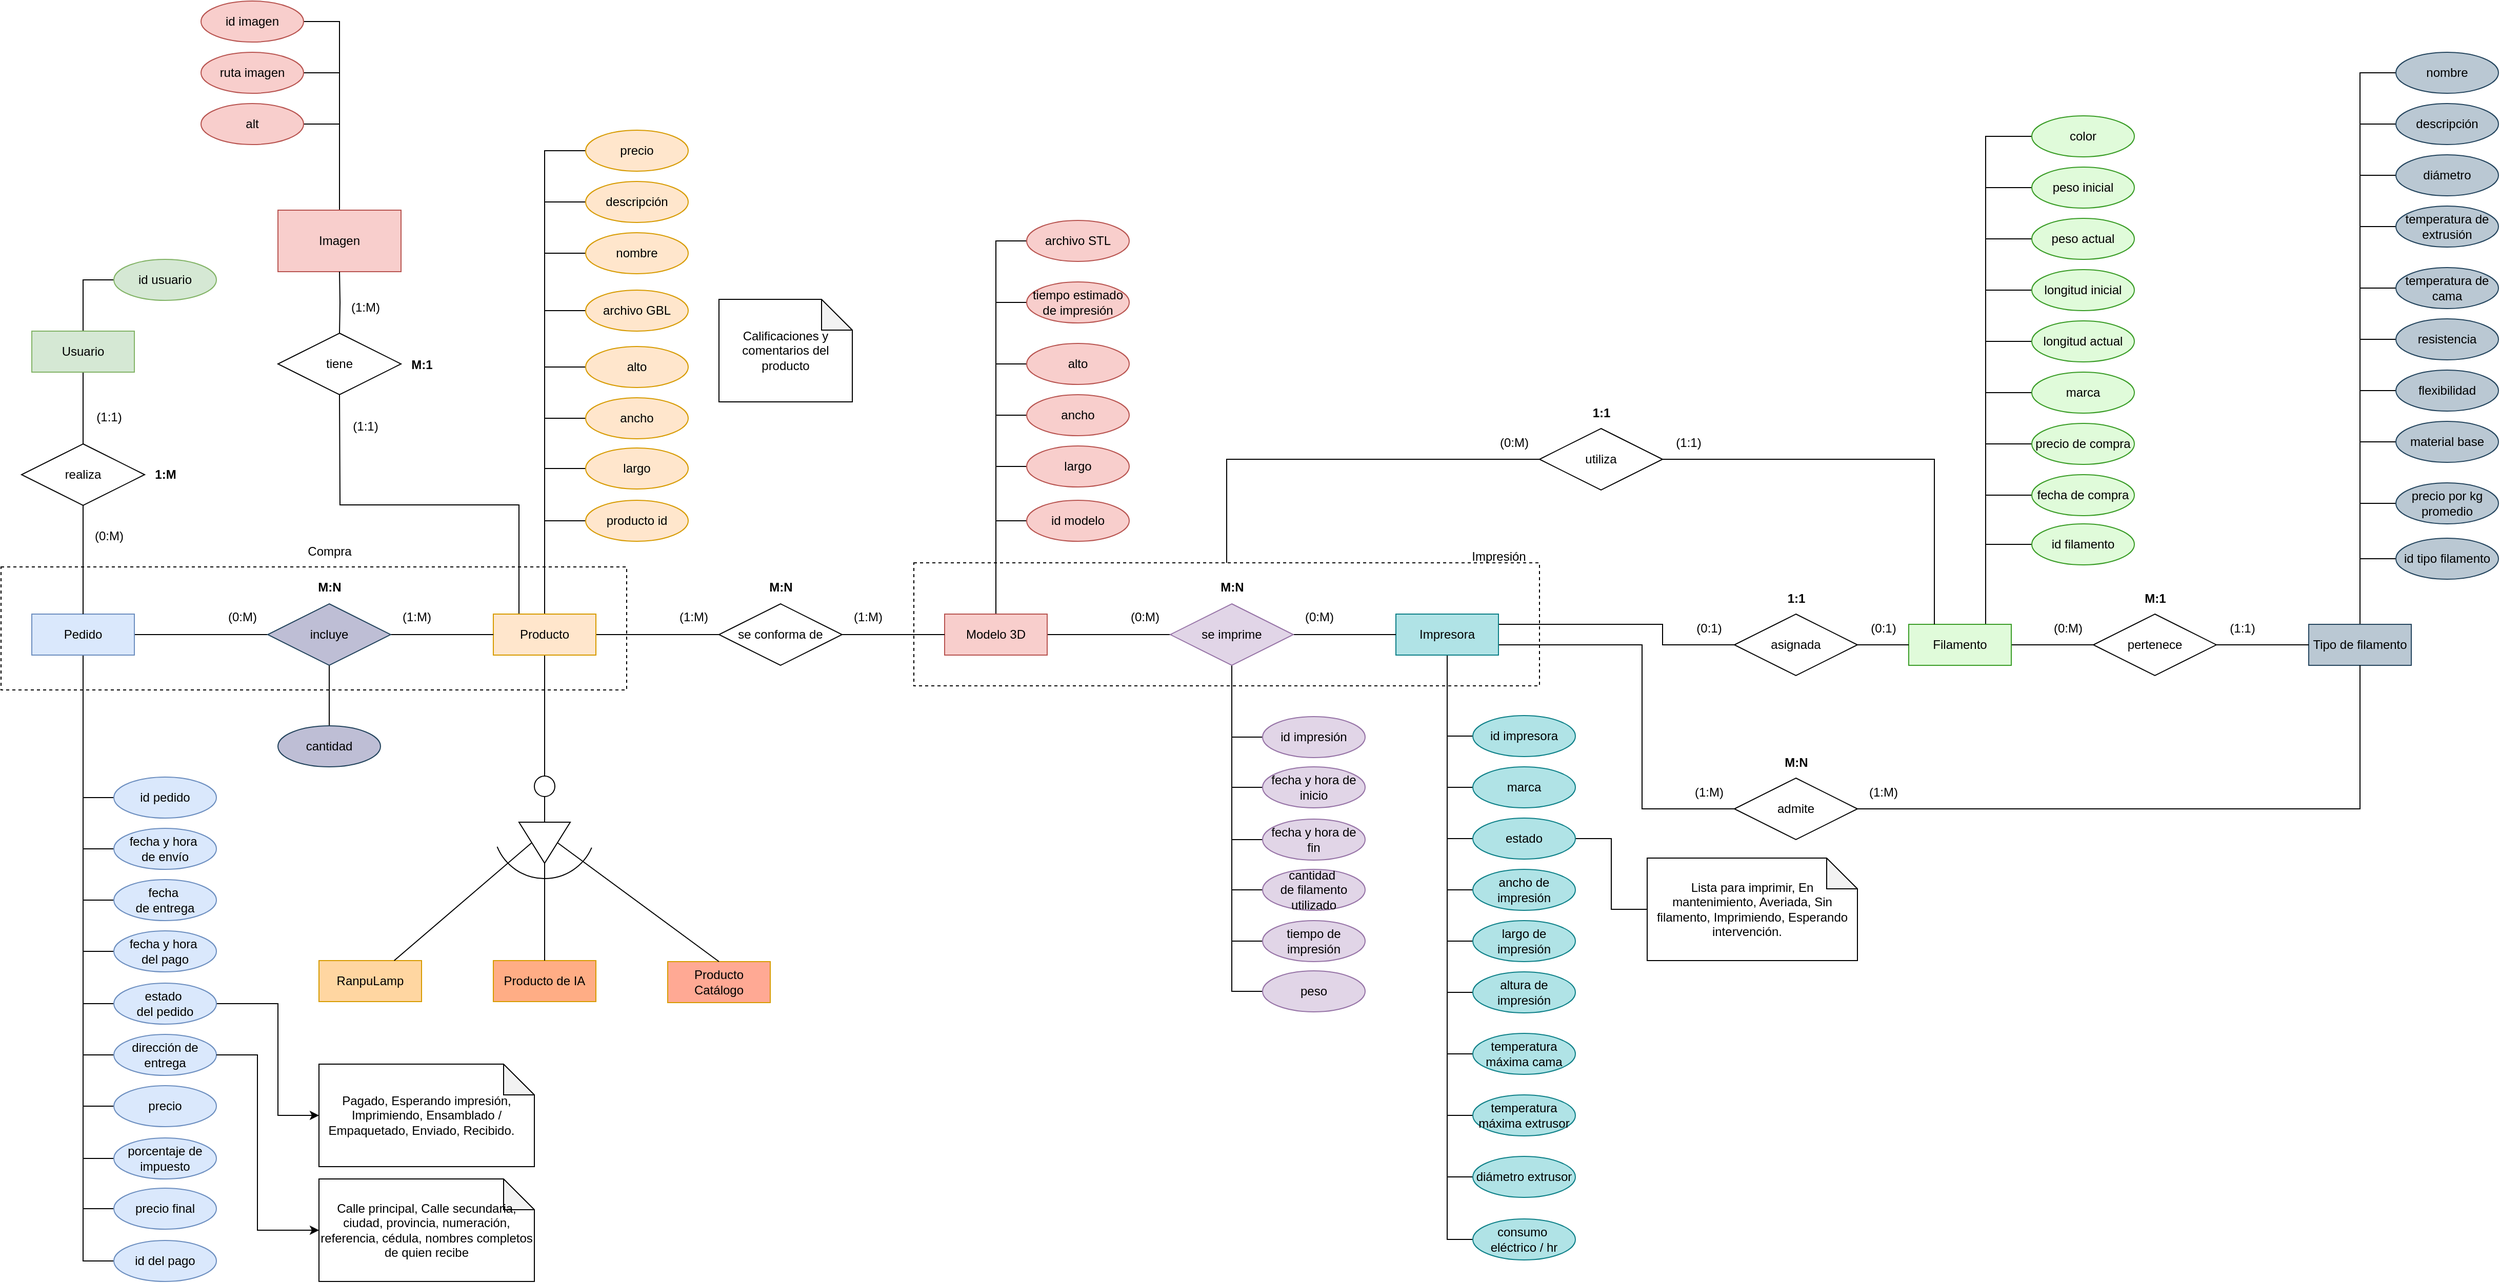 <mxfile version="25.0.3" pages="2">
  <diagram name="ER-Diagram" id="FdmUh9JzQBZttXgt3nAz">
    <mxGraphModel dx="2713" dy="2087" grid="1" gridSize="10" guides="1" tooltips="1" connect="1" arrows="1" fold="1" page="1" pageScale="1" pageWidth="850" pageHeight="1100" math="0" shadow="0">
      <root>
        <mxCell id="0" />
        <mxCell id="1" parent="0" />
        <mxCell id="HWzIpppgRrNZJ8F4URVD-236" value="" style="rounded=0;whiteSpace=wrap;html=1;dashed=1;fillColor=none;" parent="1" vertex="1">
          <mxGeometry x="-260" y="114" width="610" height="120" as="geometry" />
        </mxCell>
        <mxCell id="HWzIpppgRrNZJ8F4URVD-116" value="" style="rounded=0;whiteSpace=wrap;html=1;dashed=1;fillColor=none;" parent="1" vertex="1">
          <mxGeometry x="630" y="110" width="610" height="120" as="geometry" />
        </mxCell>
        <mxCell id="HWzIpppgRrNZJ8F4URVD-8" style="edgeStyle=orthogonalEdgeStyle;rounded=0;orthogonalLoop=1;jettySize=auto;html=1;exitX=0.5;exitY=1;exitDx=0;exitDy=0;entryX=0.5;entryY=0;entryDx=0;entryDy=0;endArrow=none;endFill=0;" parent="1" source="HWzIpppgRrNZJ8F4URVD-2" target="HWzIpppgRrNZJ8F4URVD-6" edge="1">
          <mxGeometry relative="1" as="geometry" />
        </mxCell>
        <mxCell id="HWzIpppgRrNZJ8F4URVD-159" style="edgeStyle=orthogonalEdgeStyle;rounded=0;orthogonalLoop=1;jettySize=auto;html=1;exitX=1;exitY=0.5;exitDx=0;exitDy=0;entryX=0;entryY=0.5;entryDx=0;entryDy=0;endArrow=none;endFill=0;" parent="1" source="HWzIpppgRrNZJ8F4URVD-2" target="HWzIpppgRrNZJ8F4URVD-84" edge="1">
          <mxGeometry relative="1" as="geometry" />
        </mxCell>
        <mxCell id="HWzIpppgRrNZJ8F4URVD-160" style="edgeStyle=orthogonalEdgeStyle;rounded=0;orthogonalLoop=1;jettySize=auto;html=1;exitX=0.5;exitY=0;exitDx=0;exitDy=0;entryX=0;entryY=0.5;entryDx=0;entryDy=0;endArrow=none;endFill=0;" parent="1" source="HWzIpppgRrNZJ8F4URVD-2" target="HWzIpppgRrNZJ8F4URVD-29" edge="1">
          <mxGeometry relative="1" as="geometry" />
        </mxCell>
        <mxCell id="HWzIpppgRrNZJ8F4URVD-161" style="edgeStyle=orthogonalEdgeStyle;rounded=0;orthogonalLoop=1;jettySize=auto;html=1;exitX=0.5;exitY=0;exitDx=0;exitDy=0;entryX=0;entryY=0.5;entryDx=0;entryDy=0;endArrow=none;endFill=0;" parent="1" source="HWzIpppgRrNZJ8F4URVD-2" target="HWzIpppgRrNZJ8F4URVD-30" edge="1">
          <mxGeometry relative="1" as="geometry" />
        </mxCell>
        <mxCell id="HWzIpppgRrNZJ8F4URVD-162" style="edgeStyle=orthogonalEdgeStyle;rounded=0;orthogonalLoop=1;jettySize=auto;html=1;exitX=0.5;exitY=0;exitDx=0;exitDy=0;entryX=0;entryY=0.5;entryDx=0;entryDy=0;endArrow=none;endFill=0;" parent="1" source="HWzIpppgRrNZJ8F4URVD-2" target="HWzIpppgRrNZJ8F4URVD-31" edge="1">
          <mxGeometry relative="1" as="geometry" />
        </mxCell>
        <mxCell id="HWzIpppgRrNZJ8F4URVD-163" style="edgeStyle=orthogonalEdgeStyle;rounded=0;orthogonalLoop=1;jettySize=auto;html=1;exitX=0.5;exitY=0;exitDx=0;exitDy=0;entryX=0;entryY=0.5;entryDx=0;entryDy=0;endArrow=none;endFill=0;" parent="1" source="HWzIpppgRrNZJ8F4URVD-2" target="HWzIpppgRrNZJ8F4URVD-109" edge="1">
          <mxGeometry relative="1" as="geometry" />
        </mxCell>
        <mxCell id="HWzIpppgRrNZJ8F4URVD-164" style="edgeStyle=orthogonalEdgeStyle;rounded=0;orthogonalLoop=1;jettySize=auto;html=1;exitX=0.5;exitY=0;exitDx=0;exitDy=0;entryX=0;entryY=0.5;entryDx=0;entryDy=0;endArrow=none;endFill=0;" parent="1" source="HWzIpppgRrNZJ8F4URVD-2" target="HWzIpppgRrNZJ8F4URVD-110" edge="1">
          <mxGeometry relative="1" as="geometry" />
        </mxCell>
        <mxCell id="HWzIpppgRrNZJ8F4URVD-165" style="edgeStyle=orthogonalEdgeStyle;rounded=0;orthogonalLoop=1;jettySize=auto;html=1;exitX=0.5;exitY=0;exitDx=0;exitDy=0;entryX=0;entryY=0.5;entryDx=0;entryDy=0;endArrow=none;endFill=0;" parent="1" source="HWzIpppgRrNZJ8F4URVD-2" target="HWzIpppgRrNZJ8F4URVD-111" edge="1">
          <mxGeometry relative="1" as="geometry" />
        </mxCell>
        <mxCell id="HWzIpppgRrNZJ8F4URVD-166" style="edgeStyle=orthogonalEdgeStyle;rounded=0;orthogonalLoop=1;jettySize=auto;html=1;exitX=0.5;exitY=0;exitDx=0;exitDy=0;entryX=0;entryY=0.5;entryDx=0;entryDy=0;endArrow=none;endFill=0;" parent="1" source="HWzIpppgRrNZJ8F4URVD-2" target="HWzIpppgRrNZJ8F4URVD-112" edge="1">
          <mxGeometry relative="1" as="geometry" />
        </mxCell>
        <mxCell id="HWzIpppgRrNZJ8F4URVD-167" style="edgeStyle=orthogonalEdgeStyle;rounded=0;orthogonalLoop=1;jettySize=auto;html=1;exitX=0.5;exitY=0;exitDx=0;exitDy=0;entryX=0;entryY=0.5;entryDx=0;entryDy=0;endArrow=none;endFill=0;" parent="1" source="HWzIpppgRrNZJ8F4URVD-2" target="HWzIpppgRrNZJ8F4URVD-95" edge="1">
          <mxGeometry relative="1" as="geometry" />
        </mxCell>
        <mxCell id="6uiM8Mq4P7X0JvxNp75i-24" style="edgeStyle=orthogonalEdgeStyle;rounded=0;orthogonalLoop=1;jettySize=auto;html=1;exitX=0.25;exitY=0;exitDx=0;exitDy=0;entryX=0.5;entryY=1;entryDx=0;entryDy=0;endArrow=none;endFill=0;" parent="1" source="HWzIpppgRrNZJ8F4URVD-2" edge="1">
          <mxGeometry relative="1" as="geometry">
            <mxPoint x="70" y="-54" as="targetPoint" />
          </mxGeometry>
        </mxCell>
        <mxCell id="HWzIpppgRrNZJ8F4URVD-2" value="Producto" style="whiteSpace=wrap;html=1;align=center;fillColor=#ffe6cc;strokeColor=#d79b00;" parent="1" vertex="1">
          <mxGeometry x="220" y="160" width="100" height="40" as="geometry" />
        </mxCell>
        <mxCell id="HWzIpppgRrNZJ8F4URVD-3" value="RanpuLamp" style="whiteSpace=wrap;html=1;align=center;fillColor=#FFD6A1;strokeColor=#d79b00;" parent="1" vertex="1">
          <mxGeometry x="50" y="498" width="100" height="40" as="geometry" />
        </mxCell>
        <mxCell id="HWzIpppgRrNZJ8F4URVD-4" value="Producto de IA" style="whiteSpace=wrap;html=1;align=center;fillColor=#FFAD85;strokeColor=#d79b00;" parent="1" vertex="1">
          <mxGeometry x="220" y="498" width="100" height="40" as="geometry" />
        </mxCell>
        <mxCell id="HWzIpppgRrNZJ8F4URVD-5" value="Producto Catálogo" style="whiteSpace=wrap;html=1;align=center;fillColor=#FFA994;strokeColor=#d79b00;" parent="1" vertex="1">
          <mxGeometry x="390" y="499" width="100" height="40" as="geometry" />
        </mxCell>
        <mxCell id="HWzIpppgRrNZJ8F4URVD-9" style="edgeStyle=orthogonalEdgeStyle;rounded=0;orthogonalLoop=1;jettySize=auto;html=1;exitX=0.5;exitY=1;exitDx=0;exitDy=0;entryX=0;entryY=0.5;entryDx=0;entryDy=0;endArrow=none;endFill=0;" parent="1" source="HWzIpppgRrNZJ8F4URVD-6" target="HWzIpppgRrNZJ8F4URVD-7" edge="1">
          <mxGeometry relative="1" as="geometry" />
        </mxCell>
        <mxCell id="HWzIpppgRrNZJ8F4URVD-6" value="" style="ellipse;whiteSpace=wrap;html=1;aspect=fixed;" parent="1" vertex="1">
          <mxGeometry x="260" y="318" width="20" height="20" as="geometry" />
        </mxCell>
        <mxCell id="HWzIpppgRrNZJ8F4URVD-13" style="rounded=0;orthogonalLoop=1;jettySize=auto;html=1;exitX=0.5;exitY=0;exitDx=0;exitDy=0;entryX=0.5;entryY=0;entryDx=0;entryDy=0;endArrow=none;endFill=0;" parent="1" source="HWzIpppgRrNZJ8F4URVD-7" target="HWzIpppgRrNZJ8F4URVD-5" edge="1">
          <mxGeometry relative="1" as="geometry" />
        </mxCell>
        <mxCell id="HWzIpppgRrNZJ8F4URVD-14" style="edgeStyle=orthogonalEdgeStyle;rounded=0;orthogonalLoop=1;jettySize=auto;html=1;exitX=1;exitY=0.5;exitDx=0;exitDy=0;entryX=0.5;entryY=0;entryDx=0;entryDy=0;endArrow=none;endFill=0;" parent="1" source="HWzIpppgRrNZJ8F4URVD-7" target="HWzIpppgRrNZJ8F4URVD-4" edge="1">
          <mxGeometry relative="1" as="geometry" />
        </mxCell>
        <mxCell id="HWzIpppgRrNZJ8F4URVD-15" style="rounded=0;orthogonalLoop=1;jettySize=auto;html=1;exitX=0.5;exitY=1;exitDx=0;exitDy=0;endArrow=none;endFill=0;" parent="1" source="HWzIpppgRrNZJ8F4URVD-7" target="HWzIpppgRrNZJ8F4URVD-3" edge="1">
          <mxGeometry relative="1" as="geometry" />
        </mxCell>
        <mxCell id="HWzIpppgRrNZJ8F4URVD-7" value="" style="triangle;whiteSpace=wrap;html=1;rotation=90;" parent="1" vertex="1">
          <mxGeometry x="250" y="358" width="40" height="50" as="geometry" />
        </mxCell>
        <mxCell id="HWzIpppgRrNZJ8F4URVD-11" value="" style="verticalLabelPosition=bottom;verticalAlign=top;html=1;shape=mxgraph.basic.arc;startAngle=0.315;endAngle=0.688;" parent="1" vertex="1">
          <mxGeometry x="220" y="318" width="100" height="100" as="geometry" />
        </mxCell>
        <mxCell id="HWzIpppgRrNZJ8F4URVD-49" style="edgeStyle=orthogonalEdgeStyle;rounded=0;orthogonalLoop=1;jettySize=auto;html=1;exitX=1;exitY=0.5;exitDx=0;exitDy=0;entryX=0;entryY=0.5;entryDx=0;entryDy=0;endArrow=none;endFill=0;" parent="1" source="HWzIpppgRrNZJ8F4URVD-16" target="HWzIpppgRrNZJ8F4URVD-48" edge="1">
          <mxGeometry relative="1" as="geometry" />
        </mxCell>
        <mxCell id="HWzIpppgRrNZJ8F4URVD-212" style="edgeStyle=orthogonalEdgeStyle;rounded=0;orthogonalLoop=1;jettySize=auto;html=1;exitX=0.75;exitY=0;exitDx=0;exitDy=0;entryX=0;entryY=0.5;entryDx=0;entryDy=0;endArrow=none;endFill=0;" parent="1" source="HWzIpppgRrNZJ8F4URVD-16" target="HWzIpppgRrNZJ8F4URVD-38" edge="1">
          <mxGeometry relative="1" as="geometry" />
        </mxCell>
        <mxCell id="HWzIpppgRrNZJ8F4URVD-213" style="edgeStyle=orthogonalEdgeStyle;rounded=0;orthogonalLoop=1;jettySize=auto;html=1;exitX=0.75;exitY=0;exitDx=0;exitDy=0;entryX=0;entryY=0.5;entryDx=0;entryDy=0;endArrow=none;endFill=0;" parent="1" source="HWzIpppgRrNZJ8F4URVD-16" target="HWzIpppgRrNZJ8F4URVD-42" edge="1">
          <mxGeometry relative="1" as="geometry" />
        </mxCell>
        <mxCell id="HWzIpppgRrNZJ8F4URVD-214" style="edgeStyle=orthogonalEdgeStyle;rounded=0;orthogonalLoop=1;jettySize=auto;html=1;exitX=0.75;exitY=0;exitDx=0;exitDy=0;entryX=0;entryY=0.5;entryDx=0;entryDy=0;endArrow=none;endFill=0;" parent="1" source="HWzIpppgRrNZJ8F4URVD-16" target="HWzIpppgRrNZJ8F4URVD-45" edge="1">
          <mxGeometry relative="1" as="geometry" />
        </mxCell>
        <mxCell id="HWzIpppgRrNZJ8F4URVD-215" style="edgeStyle=orthogonalEdgeStyle;rounded=0;orthogonalLoop=1;jettySize=auto;html=1;exitX=0.75;exitY=0;exitDx=0;exitDy=0;entryX=0;entryY=0.5;entryDx=0;entryDy=0;endArrow=none;endFill=0;" parent="1" source="HWzIpppgRrNZJ8F4URVD-16" target="HWzIpppgRrNZJ8F4URVD-43" edge="1">
          <mxGeometry relative="1" as="geometry" />
        </mxCell>
        <mxCell id="HWzIpppgRrNZJ8F4URVD-216" style="edgeStyle=orthogonalEdgeStyle;rounded=0;orthogonalLoop=1;jettySize=auto;html=1;exitX=0.75;exitY=0;exitDx=0;exitDy=0;entryX=0;entryY=0.5;entryDx=0;entryDy=0;endArrow=none;endFill=0;" parent="1" source="HWzIpppgRrNZJ8F4URVD-16" target="HWzIpppgRrNZJ8F4URVD-46" edge="1">
          <mxGeometry relative="1" as="geometry" />
        </mxCell>
        <mxCell id="HWzIpppgRrNZJ8F4URVD-217" style="edgeStyle=orthogonalEdgeStyle;rounded=0;orthogonalLoop=1;jettySize=auto;html=1;exitX=0.75;exitY=0;exitDx=0;exitDy=0;entryX=0;entryY=0.5;entryDx=0;entryDy=0;endArrow=none;endFill=0;" parent="1" source="HWzIpppgRrNZJ8F4URVD-16" target="HWzIpppgRrNZJ8F4URVD-60" edge="1">
          <mxGeometry relative="1" as="geometry" />
        </mxCell>
        <mxCell id="HWzIpppgRrNZJ8F4URVD-218" style="edgeStyle=orthogonalEdgeStyle;rounded=0;orthogonalLoop=1;jettySize=auto;html=1;exitX=0.75;exitY=0;exitDx=0;exitDy=0;entryX=0;entryY=0.5;entryDx=0;entryDy=0;endArrow=none;endFill=0;" parent="1" source="HWzIpppgRrNZJ8F4URVD-16" target="HWzIpppgRrNZJ8F4URVD-61" edge="1">
          <mxGeometry relative="1" as="geometry" />
        </mxCell>
        <mxCell id="HWzIpppgRrNZJ8F4URVD-219" style="edgeStyle=orthogonalEdgeStyle;rounded=0;orthogonalLoop=1;jettySize=auto;html=1;exitX=0.75;exitY=0;exitDx=0;exitDy=0;entryX=0;entryY=0.5;entryDx=0;entryDy=0;endArrow=none;endFill=0;" parent="1" source="HWzIpppgRrNZJ8F4URVD-16" target="HWzIpppgRrNZJ8F4URVD-62" edge="1">
          <mxGeometry relative="1" as="geometry" />
        </mxCell>
        <mxCell id="HWzIpppgRrNZJ8F4URVD-220" style="edgeStyle=orthogonalEdgeStyle;rounded=0;orthogonalLoop=1;jettySize=auto;html=1;exitX=0.75;exitY=0;exitDx=0;exitDy=0;entryX=0;entryY=0.5;entryDx=0;entryDy=0;endArrow=none;endFill=0;" parent="1" source="HWzIpppgRrNZJ8F4URVD-16" target="HWzIpppgRrNZJ8F4URVD-66" edge="1">
          <mxGeometry relative="1" as="geometry" />
        </mxCell>
        <mxCell id="HWzIpppgRrNZJ8F4URVD-16" value="Filamento" style="whiteSpace=wrap;html=1;align=center;fillColor=#e0fbda;strokeColor=#399c26;" parent="1" vertex="1">
          <mxGeometry x="1600" y="170" width="100" height="40" as="geometry" />
        </mxCell>
        <mxCell id="HWzIpppgRrNZJ8F4URVD-120" style="edgeStyle=orthogonalEdgeStyle;rounded=0;orthogonalLoop=1;jettySize=auto;html=1;exitX=1;exitY=0.75;exitDx=0;exitDy=0;entryX=0;entryY=0.5;entryDx=0;entryDy=0;endArrow=none;endFill=0;" parent="1" source="HWzIpppgRrNZJ8F4URVD-17" target="HWzIpppgRrNZJ8F4URVD-81" edge="1">
          <mxGeometry relative="1" as="geometry">
            <Array as="points">
              <mxPoint x="1340" y="190" />
              <mxPoint x="1340" y="350" />
            </Array>
          </mxGeometry>
        </mxCell>
        <mxCell id="HWzIpppgRrNZJ8F4URVD-131" style="edgeStyle=orthogonalEdgeStyle;rounded=0;orthogonalLoop=1;jettySize=auto;html=1;exitX=1;exitY=0.25;exitDx=0;exitDy=0;entryX=0;entryY=0.5;entryDx=0;entryDy=0;endArrow=none;endFill=0;" parent="1" source="HWzIpppgRrNZJ8F4URVD-17" target="HWzIpppgRrNZJ8F4URVD-63" edge="1">
          <mxGeometry relative="1" as="geometry">
            <Array as="points">
              <mxPoint x="1360" y="170" />
              <mxPoint x="1360" y="190" />
            </Array>
          </mxGeometry>
        </mxCell>
        <mxCell id="HWzIpppgRrNZJ8F4URVD-203" style="edgeStyle=orthogonalEdgeStyle;rounded=0;orthogonalLoop=1;jettySize=auto;html=1;exitX=0.5;exitY=1;exitDx=0;exitDy=0;entryX=0;entryY=0.5;entryDx=0;entryDy=0;endArrow=none;endFill=0;" parent="1" source="HWzIpppgRrNZJ8F4URVD-17" target="HWzIpppgRrNZJ8F4URVD-80" edge="1">
          <mxGeometry relative="1" as="geometry" />
        </mxCell>
        <mxCell id="HWzIpppgRrNZJ8F4URVD-204" style="edgeStyle=orthogonalEdgeStyle;rounded=0;orthogonalLoop=1;jettySize=auto;html=1;exitX=0.5;exitY=1;exitDx=0;exitDy=0;entryX=0;entryY=0.5;entryDx=0;entryDy=0;endArrow=none;endFill=0;" parent="1" source="HWzIpppgRrNZJ8F4URVD-17" target="HWzIpppgRrNZJ8F4URVD-79" edge="1">
          <mxGeometry relative="1" as="geometry" />
        </mxCell>
        <mxCell id="HWzIpppgRrNZJ8F4URVD-205" style="edgeStyle=orthogonalEdgeStyle;rounded=0;orthogonalLoop=1;jettySize=auto;html=1;exitX=0.5;exitY=1;exitDx=0;exitDy=0;entryX=0;entryY=0.5;entryDx=0;entryDy=0;endArrow=none;endFill=0;" parent="1" source="HWzIpppgRrNZJ8F4URVD-17" target="HWzIpppgRrNZJ8F4URVD-78" edge="1">
          <mxGeometry relative="1" as="geometry" />
        </mxCell>
        <mxCell id="HWzIpppgRrNZJ8F4URVD-206" style="edgeStyle=orthogonalEdgeStyle;rounded=0;orthogonalLoop=1;jettySize=auto;html=1;exitX=0.5;exitY=1;exitDx=0;exitDy=0;entryX=0;entryY=0.5;entryDx=0;entryDy=0;endArrow=none;endFill=0;" parent="1" source="HWzIpppgRrNZJ8F4URVD-17" target="HWzIpppgRrNZJ8F4URVD-73" edge="1">
          <mxGeometry relative="1" as="geometry" />
        </mxCell>
        <mxCell id="HWzIpppgRrNZJ8F4URVD-207" style="edgeStyle=orthogonalEdgeStyle;rounded=0;orthogonalLoop=1;jettySize=auto;html=1;exitX=0.5;exitY=1;exitDx=0;exitDy=0;entryX=0;entryY=0.5;entryDx=0;entryDy=0;endArrow=none;endFill=0;" parent="1" source="HWzIpppgRrNZJ8F4URVD-17" target="HWzIpppgRrNZJ8F4URVD-72" edge="1">
          <mxGeometry relative="1" as="geometry" />
        </mxCell>
        <mxCell id="HWzIpppgRrNZJ8F4URVD-208" style="edgeStyle=orthogonalEdgeStyle;rounded=0;orthogonalLoop=1;jettySize=auto;html=1;exitX=0.5;exitY=1;exitDx=0;exitDy=0;entryX=0;entryY=0.5;entryDx=0;entryDy=0;endArrow=none;endFill=0;" parent="1" source="HWzIpppgRrNZJ8F4URVD-17" target="HWzIpppgRrNZJ8F4URVD-71" edge="1">
          <mxGeometry relative="1" as="geometry" />
        </mxCell>
        <mxCell id="HWzIpppgRrNZJ8F4URVD-209" style="edgeStyle=orthogonalEdgeStyle;rounded=0;orthogonalLoop=1;jettySize=auto;html=1;exitX=0.5;exitY=1;exitDx=0;exitDy=0;entryX=0;entryY=0.5;entryDx=0;entryDy=0;endArrow=none;endFill=0;" parent="1" source="HWzIpppgRrNZJ8F4URVD-17" target="HWzIpppgRrNZJ8F4URVD-70" edge="1">
          <mxGeometry relative="1" as="geometry" />
        </mxCell>
        <mxCell id="HWzIpppgRrNZJ8F4URVD-210" style="edgeStyle=orthogonalEdgeStyle;rounded=0;orthogonalLoop=1;jettySize=auto;html=1;exitX=0.5;exitY=1;exitDx=0;exitDy=0;entryX=0;entryY=0.5;entryDx=0;entryDy=0;endArrow=none;endFill=0;" parent="1" source="HWzIpppgRrNZJ8F4URVD-17" target="HWzIpppgRrNZJ8F4URVD-69" edge="1">
          <mxGeometry relative="1" as="geometry" />
        </mxCell>
        <mxCell id="HWzIpppgRrNZJ8F4URVD-211" style="edgeStyle=orthogonalEdgeStyle;rounded=0;orthogonalLoop=1;jettySize=auto;html=1;exitX=0.5;exitY=1;exitDx=0;exitDy=0;entryX=0;entryY=0.5;entryDx=0;entryDy=0;endArrow=none;endFill=0;" parent="1" source="HWzIpppgRrNZJ8F4URVD-17" target="HWzIpppgRrNZJ8F4URVD-68" edge="1">
          <mxGeometry relative="1" as="geometry" />
        </mxCell>
        <mxCell id="6uiM8Mq4P7X0JvxNp75i-16" style="edgeStyle=orthogonalEdgeStyle;rounded=0;orthogonalLoop=1;jettySize=auto;html=1;exitX=0.5;exitY=1;exitDx=0;exitDy=0;entryX=0;entryY=0.5;entryDx=0;entryDy=0;endArrow=none;endFill=0;" parent="1" source="HWzIpppgRrNZJ8F4URVD-17" target="6uiM8Mq4P7X0JvxNp75i-15" edge="1">
          <mxGeometry relative="1" as="geometry" />
        </mxCell>
        <mxCell id="HWzIpppgRrNZJ8F4URVD-17" value="Impresora" style="whiteSpace=wrap;html=1;align=center;fillColor=#b0e3e6;strokeColor=#0e8088;" parent="1" vertex="1">
          <mxGeometry x="1100" y="160" width="100" height="40" as="geometry" />
        </mxCell>
        <mxCell id="HWzIpppgRrNZJ8F4URVD-103" style="edgeStyle=orthogonalEdgeStyle;rounded=0;orthogonalLoop=1;jettySize=auto;html=1;exitX=0.5;exitY=1;exitDx=0;exitDy=0;entryX=0.5;entryY=0;entryDx=0;entryDy=0;endArrow=none;endFill=0;" parent="1" source="HWzIpppgRrNZJ8F4URVD-18" target="HWzIpppgRrNZJ8F4URVD-102" edge="1">
          <mxGeometry relative="1" as="geometry" />
        </mxCell>
        <mxCell id="HWzIpppgRrNZJ8F4URVD-155" style="edgeStyle=orthogonalEdgeStyle;rounded=0;orthogonalLoop=1;jettySize=auto;html=1;exitX=0.5;exitY=0;exitDx=0;exitDy=0;entryX=0;entryY=0.5;entryDx=0;entryDy=0;endArrow=none;endFill=0;" parent="1" source="HWzIpppgRrNZJ8F4URVD-18" target="HWzIpppgRrNZJ8F4URVD-123" edge="1">
          <mxGeometry relative="1" as="geometry" />
        </mxCell>
        <mxCell id="HWzIpppgRrNZJ8F4URVD-18" value="Usuario" style="whiteSpace=wrap;html=1;align=center;fillColor=#d5e8d4;strokeColor=#82b366;" parent="1" vertex="1">
          <mxGeometry x="-230" y="-116" width="100" height="40" as="geometry" />
        </mxCell>
        <mxCell id="HWzIpppgRrNZJ8F4URVD-105" style="edgeStyle=orthogonalEdgeStyle;rounded=0;orthogonalLoop=1;jettySize=auto;html=1;exitX=1;exitY=0.5;exitDx=0;exitDy=0;entryX=0;entryY=0.5;entryDx=0;entryDy=0;endArrow=none;endFill=0;" parent="1" source="HWzIpppgRrNZJ8F4URVD-19" target="HWzIpppgRrNZJ8F4URVD-24" edge="1">
          <mxGeometry relative="1" as="geometry" />
        </mxCell>
        <mxCell id="HWzIpppgRrNZJ8F4URVD-141" style="edgeStyle=orthogonalEdgeStyle;rounded=0;orthogonalLoop=1;jettySize=auto;html=1;exitX=0.5;exitY=1;exitDx=0;exitDy=0;entryX=0;entryY=0.5;entryDx=0;entryDy=0;endArrow=none;endFill=0;" parent="1" source="HWzIpppgRrNZJ8F4URVD-19" target="HWzIpppgRrNZJ8F4URVD-139" edge="1">
          <mxGeometry relative="1" as="geometry" />
        </mxCell>
        <mxCell id="HWzIpppgRrNZJ8F4URVD-142" style="edgeStyle=orthogonalEdgeStyle;rounded=0;orthogonalLoop=1;jettySize=auto;html=1;exitX=0.5;exitY=1;exitDx=0;exitDy=0;entryX=0;entryY=0.5;entryDx=0;entryDy=0;endArrow=none;endFill=0;" parent="1" source="HWzIpppgRrNZJ8F4URVD-19" target="HWzIpppgRrNZJ8F4URVD-137" edge="1">
          <mxGeometry relative="1" as="geometry" />
        </mxCell>
        <mxCell id="HWzIpppgRrNZJ8F4URVD-143" style="edgeStyle=orthogonalEdgeStyle;rounded=0;orthogonalLoop=1;jettySize=auto;html=1;exitX=0.5;exitY=1;exitDx=0;exitDy=0;entryX=0;entryY=0.5;entryDx=0;entryDy=0;endArrow=none;endFill=0;" parent="1" source="HWzIpppgRrNZJ8F4URVD-19" target="HWzIpppgRrNZJ8F4URVD-136" edge="1">
          <mxGeometry relative="1" as="geometry" />
        </mxCell>
        <mxCell id="HWzIpppgRrNZJ8F4URVD-144" style="edgeStyle=orthogonalEdgeStyle;rounded=0;orthogonalLoop=1;jettySize=auto;html=1;exitX=0.5;exitY=1;exitDx=0;exitDy=0;entryX=0;entryY=0.5;entryDx=0;entryDy=0;endArrow=none;endFill=0;" parent="1" source="HWzIpppgRrNZJ8F4URVD-19" target="HWzIpppgRrNZJ8F4URVD-135" edge="1">
          <mxGeometry relative="1" as="geometry" />
        </mxCell>
        <mxCell id="HWzIpppgRrNZJ8F4URVD-145" style="edgeStyle=orthogonalEdgeStyle;rounded=0;orthogonalLoop=1;jettySize=auto;html=1;exitX=0.5;exitY=1;exitDx=0;exitDy=0;entryX=0;entryY=0.5;entryDx=0;entryDy=0;endArrow=none;endFill=0;" parent="1" source="HWzIpppgRrNZJ8F4URVD-19" target="HWzIpppgRrNZJ8F4URVD-133" edge="1">
          <mxGeometry relative="1" as="geometry" />
        </mxCell>
        <mxCell id="HWzIpppgRrNZJ8F4URVD-146" style="edgeStyle=orthogonalEdgeStyle;rounded=0;orthogonalLoop=1;jettySize=auto;html=1;exitX=0.5;exitY=1;exitDx=0;exitDy=0;entryX=0;entryY=0.5;entryDx=0;entryDy=0;endArrow=none;endFill=0;" parent="1" source="HWzIpppgRrNZJ8F4URVD-19" target="HWzIpppgRrNZJ8F4URVD-101" edge="1">
          <mxGeometry relative="1" as="geometry" />
        </mxCell>
        <mxCell id="HWzIpppgRrNZJ8F4URVD-147" style="edgeStyle=orthogonalEdgeStyle;rounded=0;orthogonalLoop=1;jettySize=auto;html=1;exitX=0.5;exitY=1;exitDx=0;exitDy=0;entryX=0;entryY=0.5;entryDx=0;entryDy=0;endArrow=none;endFill=0;" parent="1" source="HWzIpppgRrNZJ8F4URVD-19" target="HWzIpppgRrNZJ8F4URVD-140" edge="1">
          <mxGeometry relative="1" as="geometry" />
        </mxCell>
        <mxCell id="HWzIpppgRrNZJ8F4URVD-148" style="edgeStyle=orthogonalEdgeStyle;rounded=0;orthogonalLoop=1;jettySize=auto;html=1;exitX=0.5;exitY=1;exitDx=0;exitDy=0;entryX=0;entryY=0.5;entryDx=0;entryDy=0;endArrow=none;endFill=0;" parent="1" source="HWzIpppgRrNZJ8F4URVD-19" target="HWzIpppgRrNZJ8F4URVD-138" edge="1">
          <mxGeometry relative="1" as="geometry" />
        </mxCell>
        <mxCell id="HWzIpppgRrNZJ8F4URVD-149" style="edgeStyle=orthogonalEdgeStyle;rounded=0;orthogonalLoop=1;jettySize=auto;html=1;exitX=0.5;exitY=1;exitDx=0;exitDy=0;entryX=0;entryY=0.5;entryDx=0;entryDy=0;endArrow=none;endFill=0;" parent="1" source="HWzIpppgRrNZJ8F4URVD-19" target="HWzIpppgRrNZJ8F4URVD-100" edge="1">
          <mxGeometry relative="1" as="geometry" />
        </mxCell>
        <mxCell id="HWzIpppgRrNZJ8F4URVD-150" style="edgeStyle=orthogonalEdgeStyle;rounded=0;orthogonalLoop=1;jettySize=auto;html=1;exitX=0.5;exitY=1;exitDx=0;exitDy=0;entryX=0;entryY=0.5;entryDx=0;entryDy=0;endArrow=none;endFill=0;" parent="1" source="HWzIpppgRrNZJ8F4URVD-19" target="HWzIpppgRrNZJ8F4URVD-99" edge="1">
          <mxGeometry relative="1" as="geometry" />
        </mxCell>
        <mxCell id="HWzIpppgRrNZJ8F4URVD-19" value="Pedido" style="whiteSpace=wrap;html=1;align=center;fillColor=#dae8fc;strokeColor=#6c8ebf;" parent="1" vertex="1">
          <mxGeometry x="-230" y="160" width="100" height="40" as="geometry" />
        </mxCell>
        <mxCell id="HWzIpppgRrNZJ8F4URVD-26" style="edgeStyle=orthogonalEdgeStyle;rounded=0;orthogonalLoop=1;jettySize=auto;html=1;exitX=1;exitY=0.5;exitDx=0;exitDy=0;entryX=0;entryY=0.5;entryDx=0;entryDy=0;endArrow=none;endFill=0;" parent="1" source="HWzIpppgRrNZJ8F4URVD-24" target="HWzIpppgRrNZJ8F4URVD-2" edge="1">
          <mxGeometry relative="1" as="geometry" />
        </mxCell>
        <mxCell id="HWzIpppgRrNZJ8F4URVD-235" style="edgeStyle=orthogonalEdgeStyle;rounded=0;orthogonalLoop=1;jettySize=auto;html=1;exitX=0.5;exitY=1;exitDx=0;exitDy=0;entryX=0.5;entryY=0;entryDx=0;entryDy=0;endArrow=none;endFill=0;" parent="1" source="HWzIpppgRrNZJ8F4URVD-24" target="HWzIpppgRrNZJ8F4URVD-234" edge="1">
          <mxGeometry relative="1" as="geometry" />
        </mxCell>
        <mxCell id="HWzIpppgRrNZJ8F4URVD-24" value="incluye" style="shape=rhombus;perimeter=rhombusPerimeter;whiteSpace=wrap;html=1;align=center;fillColor=#bebed5;strokeColor=#23445d;" parent="1" vertex="1">
          <mxGeometry y="150" width="120" height="60" as="geometry" />
        </mxCell>
        <mxCell id="HWzIpppgRrNZJ8F4URVD-90" style="edgeStyle=orthogonalEdgeStyle;rounded=0;orthogonalLoop=1;jettySize=auto;html=1;exitX=1;exitY=0.5;exitDx=0;exitDy=0;entryX=0;entryY=0.5;entryDx=0;entryDy=0;endArrow=none;endFill=0;" parent="1" source="HWzIpppgRrNZJ8F4URVD-28" target="HWzIpppgRrNZJ8F4URVD-75" edge="1">
          <mxGeometry relative="1" as="geometry" />
        </mxCell>
        <mxCell id="HWzIpppgRrNZJ8F4URVD-174" style="edgeStyle=orthogonalEdgeStyle;rounded=0;orthogonalLoop=1;jettySize=auto;html=1;exitX=0.5;exitY=0;exitDx=0;exitDy=0;entryX=0;entryY=0.5;entryDx=0;entryDy=0;endArrow=none;endFill=0;" parent="1" source="HWzIpppgRrNZJ8F4URVD-28" target="HWzIpppgRrNZJ8F4URVD-88" edge="1">
          <mxGeometry relative="1" as="geometry" />
        </mxCell>
        <mxCell id="HWzIpppgRrNZJ8F4URVD-175" style="edgeStyle=orthogonalEdgeStyle;rounded=0;orthogonalLoop=1;jettySize=auto;html=1;exitX=0.5;exitY=0;exitDx=0;exitDy=0;entryX=0;entryY=0.5;entryDx=0;entryDy=0;endArrow=none;endFill=0;" parent="1" source="HWzIpppgRrNZJ8F4URVD-28" target="HWzIpppgRrNZJ8F4URVD-87" edge="1">
          <mxGeometry relative="1" as="geometry" />
        </mxCell>
        <mxCell id="HWzIpppgRrNZJ8F4URVD-176" style="edgeStyle=orthogonalEdgeStyle;rounded=0;orthogonalLoop=1;jettySize=auto;html=1;exitX=0.5;exitY=0;exitDx=0;exitDy=0;entryX=0;entryY=0.5;entryDx=0;entryDy=0;endArrow=none;endFill=0;" parent="1" source="HWzIpppgRrNZJ8F4URVD-28" target="HWzIpppgRrNZJ8F4URVD-32" edge="1">
          <mxGeometry relative="1" as="geometry" />
        </mxCell>
        <mxCell id="HWzIpppgRrNZJ8F4URVD-177" style="edgeStyle=orthogonalEdgeStyle;rounded=0;orthogonalLoop=1;jettySize=auto;html=1;exitX=0.5;exitY=0;exitDx=0;exitDy=0;entryX=0;entryY=0.5;entryDx=0;entryDy=0;endArrow=none;endFill=0;" parent="1" source="HWzIpppgRrNZJ8F4URVD-28" target="HWzIpppgRrNZJ8F4URVD-33" edge="1">
          <mxGeometry relative="1" as="geometry" />
        </mxCell>
        <mxCell id="HWzIpppgRrNZJ8F4URVD-178" style="edgeStyle=orthogonalEdgeStyle;rounded=0;orthogonalLoop=1;jettySize=auto;html=1;exitX=0.5;exitY=0;exitDx=0;exitDy=0;entryX=0;entryY=0.5;entryDx=0;entryDy=0;endArrow=none;endFill=0;" parent="1" source="HWzIpppgRrNZJ8F4URVD-28" target="HWzIpppgRrNZJ8F4URVD-34" edge="1">
          <mxGeometry relative="1" as="geometry" />
        </mxCell>
        <mxCell id="HWzIpppgRrNZJ8F4URVD-179" style="edgeStyle=orthogonalEdgeStyle;rounded=0;orthogonalLoop=1;jettySize=auto;html=1;exitX=0.5;exitY=0;exitDx=0;exitDy=0;entryX=0;entryY=0.5;entryDx=0;entryDy=0;endArrow=none;endFill=0;" parent="1" source="HWzIpppgRrNZJ8F4URVD-28" target="HWzIpppgRrNZJ8F4URVD-89" edge="1">
          <mxGeometry relative="1" as="geometry" />
        </mxCell>
        <mxCell id="HWzIpppgRrNZJ8F4URVD-28" value="Modelo 3D" style="whiteSpace=wrap;html=1;align=center;fillColor=#f8cecc;strokeColor=#b85450;" parent="1" vertex="1">
          <mxGeometry x="660" y="160" width="100" height="40" as="geometry" />
        </mxCell>
        <mxCell id="HWzIpppgRrNZJ8F4URVD-29" value="precio" style="ellipse;whiteSpace=wrap;html=1;align=center;fillColor=#ffe6cc;strokeColor=#d79b00;" parent="1" vertex="1">
          <mxGeometry x="310" y="-312" width="100" height="40" as="geometry" />
        </mxCell>
        <mxCell id="HWzIpppgRrNZJ8F4URVD-30" value="descripción" style="ellipse;whiteSpace=wrap;html=1;align=center;fillColor=#ffe6cc;strokeColor=#d79b00;" parent="1" vertex="1">
          <mxGeometry x="310" y="-262" width="100" height="40" as="geometry" />
        </mxCell>
        <mxCell id="HWzIpppgRrNZJ8F4URVD-31" value="nombre" style="ellipse;whiteSpace=wrap;html=1;align=center;fillColor=#ffe6cc;strokeColor=#d79b00;" parent="1" vertex="1">
          <mxGeometry x="310" y="-212" width="100" height="40" as="geometry" />
        </mxCell>
        <mxCell id="HWzIpppgRrNZJ8F4URVD-32" value="alto" style="ellipse;whiteSpace=wrap;html=1;align=center;fillColor=#f8cecc;strokeColor=#b85450;" parent="1" vertex="1">
          <mxGeometry x="740" y="-104" width="100" height="40" as="geometry" />
        </mxCell>
        <mxCell id="HWzIpppgRrNZJ8F4URVD-33" value="ancho" style="ellipse;whiteSpace=wrap;html=1;align=center;fillColor=#f8cecc;strokeColor=#b85450;" parent="1" vertex="1">
          <mxGeometry x="740" y="-54" width="100" height="40" as="geometry" />
        </mxCell>
        <mxCell id="HWzIpppgRrNZJ8F4URVD-34" value="largo" style="ellipse;whiteSpace=wrap;html=1;align=center;fillColor=#f8cecc;strokeColor=#b85450;" parent="1" vertex="1">
          <mxGeometry x="740" y="-4" width="100" height="40" as="geometry" />
        </mxCell>
        <mxCell id="HWzIpppgRrNZJ8F4URVD-38" value="color" style="ellipse;whiteSpace=wrap;html=1;align=center;fillColor=#e0fbda;strokeColor=#399c26;" parent="1" vertex="1">
          <mxGeometry x="1720" y="-326" width="100" height="40" as="geometry" />
        </mxCell>
        <mxCell id="HWzIpppgRrNZJ8F4URVD-127" style="edgeStyle=orthogonalEdgeStyle;rounded=0;orthogonalLoop=1;jettySize=auto;html=1;exitX=1;exitY=0.5;exitDx=0;exitDy=0;entryX=0.25;entryY=0;entryDx=0;entryDy=0;endArrow=none;endFill=0;" parent="1" source="HWzIpppgRrNZJ8F4URVD-39" target="HWzIpppgRrNZJ8F4URVD-16" edge="1">
          <mxGeometry relative="1" as="geometry" />
        </mxCell>
        <mxCell id="HWzIpppgRrNZJ8F4URVD-128" style="edgeStyle=orthogonalEdgeStyle;rounded=0;orthogonalLoop=1;jettySize=auto;html=1;exitX=0;exitY=0.5;exitDx=0;exitDy=0;entryX=0.5;entryY=0;entryDx=0;entryDy=0;endArrow=none;endFill=0;" parent="1" source="HWzIpppgRrNZJ8F4URVD-39" target="HWzIpppgRrNZJ8F4URVD-116" edge="1">
          <mxGeometry relative="1" as="geometry" />
        </mxCell>
        <mxCell id="HWzIpppgRrNZJ8F4URVD-39" value="utiliza" style="shape=rhombus;perimeter=rhombusPerimeter;whiteSpace=wrap;html=1;align=center;" parent="1" vertex="1">
          <mxGeometry x="1240" y="-21" width="120" height="60" as="geometry" />
        </mxCell>
        <mxCell id="HWzIpppgRrNZJ8F4URVD-42" value="peso inicial" style="ellipse;whiteSpace=wrap;html=1;align=center;fillColor=#e0fbda;strokeColor=#399c26;" parent="1" vertex="1">
          <mxGeometry x="1720" y="-276" width="100" height="40" as="geometry" />
        </mxCell>
        <mxCell id="HWzIpppgRrNZJ8F4URVD-43" value="longitud inicial" style="ellipse;whiteSpace=wrap;html=1;align=center;fillColor=#e0fbda;strokeColor=#399c26;" parent="1" vertex="1">
          <mxGeometry x="1720" y="-176" width="100" height="40" as="geometry" />
        </mxCell>
        <mxCell id="HWzIpppgRrNZJ8F4URVD-45" value="peso actual" style="ellipse;whiteSpace=wrap;html=1;align=center;fillColor=#e0fbda;strokeColor=#399c26;" parent="1" vertex="1">
          <mxGeometry x="1720" y="-226" width="100" height="40" as="geometry" />
        </mxCell>
        <mxCell id="HWzIpppgRrNZJ8F4URVD-46" value="longitud actual" style="ellipse;whiteSpace=wrap;html=1;align=center;fillColor=#e0fbda;strokeColor=#399c26;" parent="1" vertex="1">
          <mxGeometry x="1720" y="-126" width="100" height="40" as="geometry" />
        </mxCell>
        <mxCell id="HWzIpppgRrNZJ8F4URVD-224" style="edgeStyle=orthogonalEdgeStyle;rounded=0;orthogonalLoop=1;jettySize=auto;html=1;exitX=0.5;exitY=0;exitDx=0;exitDy=0;entryX=0;entryY=0.5;entryDx=0;entryDy=0;endArrow=none;endFill=0;" parent="1" source="HWzIpppgRrNZJ8F4URVD-47" target="HWzIpppgRrNZJ8F4URVD-52" edge="1">
          <mxGeometry relative="1" as="geometry" />
        </mxCell>
        <mxCell id="HWzIpppgRrNZJ8F4URVD-225" style="edgeStyle=orthogonalEdgeStyle;rounded=0;orthogonalLoop=1;jettySize=auto;html=1;exitX=0.5;exitY=0;exitDx=0;exitDy=0;entryX=0;entryY=0.5;entryDx=0;entryDy=0;endArrow=none;endFill=0;" parent="1" source="HWzIpppgRrNZJ8F4URVD-47" target="HWzIpppgRrNZJ8F4URVD-51" edge="1">
          <mxGeometry relative="1" as="geometry" />
        </mxCell>
        <mxCell id="HWzIpppgRrNZJ8F4URVD-226" style="edgeStyle=orthogonalEdgeStyle;rounded=0;orthogonalLoop=1;jettySize=auto;html=1;exitX=0.5;exitY=0;exitDx=0;exitDy=0;entryX=0;entryY=0.5;entryDx=0;entryDy=0;endArrow=none;endFill=0;" parent="1" source="HWzIpppgRrNZJ8F4URVD-47" target="HWzIpppgRrNZJ8F4URVD-53" edge="1">
          <mxGeometry relative="1" as="geometry" />
        </mxCell>
        <mxCell id="HWzIpppgRrNZJ8F4URVD-227" style="edgeStyle=orthogonalEdgeStyle;rounded=0;orthogonalLoop=1;jettySize=auto;html=1;exitX=0.5;exitY=0;exitDx=0;exitDy=0;entryX=0;entryY=0.5;entryDx=0;entryDy=0;endArrow=none;endFill=0;" parent="1" source="HWzIpppgRrNZJ8F4URVD-47" target="HWzIpppgRrNZJ8F4URVD-54" edge="1">
          <mxGeometry relative="1" as="geometry" />
        </mxCell>
        <mxCell id="HWzIpppgRrNZJ8F4URVD-228" style="edgeStyle=orthogonalEdgeStyle;rounded=0;orthogonalLoop=1;jettySize=auto;html=1;exitX=0.5;exitY=0;exitDx=0;exitDy=0;entryX=0;entryY=0.5;entryDx=0;entryDy=0;endArrow=none;endFill=0;" parent="1" source="HWzIpppgRrNZJ8F4URVD-47" target="HWzIpppgRrNZJ8F4URVD-55" edge="1">
          <mxGeometry relative="1" as="geometry" />
        </mxCell>
        <mxCell id="HWzIpppgRrNZJ8F4URVD-229" style="edgeStyle=orthogonalEdgeStyle;rounded=0;orthogonalLoop=1;jettySize=auto;html=1;exitX=0.5;exitY=0;exitDx=0;exitDy=0;entryX=0;entryY=0.5;entryDx=0;entryDy=0;endArrow=none;endFill=0;" parent="1" source="HWzIpppgRrNZJ8F4URVD-47" target="HWzIpppgRrNZJ8F4URVD-56" edge="1">
          <mxGeometry relative="1" as="geometry" />
        </mxCell>
        <mxCell id="HWzIpppgRrNZJ8F4URVD-230" style="edgeStyle=orthogonalEdgeStyle;rounded=0;orthogonalLoop=1;jettySize=auto;html=1;exitX=0.5;exitY=0;exitDx=0;exitDy=0;entryX=0;entryY=0.5;entryDx=0;entryDy=0;endArrow=none;endFill=0;" parent="1" source="HWzIpppgRrNZJ8F4URVD-47" target="HWzIpppgRrNZJ8F4URVD-57" edge="1">
          <mxGeometry relative="1" as="geometry" />
        </mxCell>
        <mxCell id="HWzIpppgRrNZJ8F4URVD-231" style="edgeStyle=orthogonalEdgeStyle;rounded=0;orthogonalLoop=1;jettySize=auto;html=1;exitX=0.5;exitY=0;exitDx=0;exitDy=0;entryX=0;entryY=0.5;entryDx=0;entryDy=0;endArrow=none;endFill=0;" parent="1" source="HWzIpppgRrNZJ8F4URVD-47" target="HWzIpppgRrNZJ8F4URVD-58" edge="1">
          <mxGeometry relative="1" as="geometry" />
        </mxCell>
        <mxCell id="HWzIpppgRrNZJ8F4URVD-232" style="edgeStyle=orthogonalEdgeStyle;rounded=0;orthogonalLoop=1;jettySize=auto;html=1;exitX=0.5;exitY=0;exitDx=0;exitDy=0;entryX=0;entryY=0.5;entryDx=0;entryDy=0;endArrow=none;endFill=0;" parent="1" source="HWzIpppgRrNZJ8F4URVD-47" target="HWzIpppgRrNZJ8F4URVD-59" edge="1">
          <mxGeometry relative="1" as="geometry" />
        </mxCell>
        <mxCell id="HWzIpppgRrNZJ8F4URVD-233" style="edgeStyle=orthogonalEdgeStyle;rounded=0;orthogonalLoop=1;jettySize=auto;html=1;exitX=0.5;exitY=0;exitDx=0;exitDy=0;entryX=0;entryY=0.5;entryDx=0;entryDy=0;endArrow=none;endFill=0;" parent="1" source="HWzIpppgRrNZJ8F4URVD-47" target="HWzIpppgRrNZJ8F4URVD-67" edge="1">
          <mxGeometry relative="1" as="geometry" />
        </mxCell>
        <mxCell id="HWzIpppgRrNZJ8F4URVD-47" value="Tipo de filamento" style="whiteSpace=wrap;html=1;align=center;fillColor=#bac8d3;strokeColor=#23445d;" parent="1" vertex="1">
          <mxGeometry x="1990" y="170" width="100" height="40" as="geometry" />
        </mxCell>
        <mxCell id="HWzIpppgRrNZJ8F4URVD-50" style="edgeStyle=orthogonalEdgeStyle;rounded=0;orthogonalLoop=1;jettySize=auto;html=1;exitX=1;exitY=0.5;exitDx=0;exitDy=0;entryX=0;entryY=0.5;entryDx=0;entryDy=0;endArrow=none;endFill=0;" parent="1" source="HWzIpppgRrNZJ8F4URVD-48" target="HWzIpppgRrNZJ8F4URVD-47" edge="1">
          <mxGeometry relative="1" as="geometry" />
        </mxCell>
        <mxCell id="HWzIpppgRrNZJ8F4URVD-48" value="pertenece" style="shape=rhombus;perimeter=rhombusPerimeter;whiteSpace=wrap;html=1;align=center;" parent="1" vertex="1">
          <mxGeometry x="1780" y="160" width="120" height="60" as="geometry" />
        </mxCell>
        <mxCell id="HWzIpppgRrNZJ8F4URVD-51" value="descripción" style="ellipse;whiteSpace=wrap;html=1;align=center;fillColor=#bac8d3;strokeColor=#23445d;" parent="1" vertex="1">
          <mxGeometry x="2075" y="-338" width="100" height="40" as="geometry" />
        </mxCell>
        <mxCell id="HWzIpppgRrNZJ8F4URVD-52" value="nombre" style="ellipse;whiteSpace=wrap;html=1;align=center;fillColor=#bac8d3;strokeColor=#23445d;" parent="1" vertex="1">
          <mxGeometry x="2075" y="-388" width="100" height="40" as="geometry" />
        </mxCell>
        <mxCell id="HWzIpppgRrNZJ8F4URVD-53" value="diámetro" style="ellipse;whiteSpace=wrap;html=1;align=center;fillColor=#bac8d3;strokeColor=#23445d;" parent="1" vertex="1">
          <mxGeometry x="2075" y="-288" width="100" height="40" as="geometry" />
        </mxCell>
        <mxCell id="HWzIpppgRrNZJ8F4URVD-54" value="temperatura de extrusión" style="ellipse;whiteSpace=wrap;html=1;align=center;fillColor=#bac8d3;strokeColor=#23445d;" parent="1" vertex="1">
          <mxGeometry x="2075" y="-238" width="100" height="40" as="geometry" />
        </mxCell>
        <mxCell id="HWzIpppgRrNZJ8F4URVD-55" value="temperatura de cama" style="ellipse;whiteSpace=wrap;html=1;align=center;fillColor=#bac8d3;strokeColor=#23445d;" parent="1" vertex="1">
          <mxGeometry x="2075" y="-178" width="100" height="40" as="geometry" />
        </mxCell>
        <mxCell id="HWzIpppgRrNZJ8F4URVD-56" value="resistencia" style="ellipse;whiteSpace=wrap;html=1;align=center;fillColor=#bac8d3;strokeColor=#23445d;" parent="1" vertex="1">
          <mxGeometry x="2075" y="-128" width="100" height="40" as="geometry" />
        </mxCell>
        <mxCell id="HWzIpppgRrNZJ8F4URVD-57" value="flexibilidad" style="ellipse;whiteSpace=wrap;html=1;align=center;fillColor=#bac8d3;strokeColor=#23445d;" parent="1" vertex="1">
          <mxGeometry x="2075" y="-78" width="100" height="40" as="geometry" />
        </mxCell>
        <mxCell id="HWzIpppgRrNZJ8F4URVD-58" value="material base" style="ellipse;whiteSpace=wrap;html=1;align=center;fillColor=#bac8d3;strokeColor=#23445d;" parent="1" vertex="1">
          <mxGeometry x="2075" y="-28" width="100" height="40" as="geometry" />
        </mxCell>
        <mxCell id="HWzIpppgRrNZJ8F4URVD-59" value="precio por kg promedio" style="ellipse;whiteSpace=wrap;html=1;align=center;fillColor=#bac8d3;strokeColor=#23445d;" parent="1" vertex="1">
          <mxGeometry x="2075" y="32" width="100" height="40" as="geometry" />
        </mxCell>
        <mxCell id="HWzIpppgRrNZJ8F4URVD-60" value="marca" style="ellipse;whiteSpace=wrap;html=1;align=center;fillColor=#e0fbda;strokeColor=#399c26;" parent="1" vertex="1">
          <mxGeometry x="1720" y="-76" width="100" height="40" as="geometry" />
        </mxCell>
        <mxCell id="HWzIpppgRrNZJ8F4URVD-61" value="precio de compra" style="ellipse;whiteSpace=wrap;html=1;align=center;fillColor=#e0fbda;strokeColor=#399c26;" parent="1" vertex="1">
          <mxGeometry x="1720" y="-26" width="100" height="40" as="geometry" />
        </mxCell>
        <mxCell id="HWzIpppgRrNZJ8F4URVD-62" value="fecha de compra" style="ellipse;whiteSpace=wrap;html=1;align=center;fillColor=#e0fbda;strokeColor=#399c26;" parent="1" vertex="1">
          <mxGeometry x="1720" y="24" width="100" height="40" as="geometry" />
        </mxCell>
        <mxCell id="HWzIpppgRrNZJ8F4URVD-132" style="edgeStyle=orthogonalEdgeStyle;rounded=0;orthogonalLoop=1;jettySize=auto;html=1;exitX=1;exitY=0.5;exitDx=0;exitDy=0;entryX=0;entryY=0.5;entryDx=0;entryDy=0;endArrow=none;endFill=0;" parent="1" source="HWzIpppgRrNZJ8F4URVD-63" target="HWzIpppgRrNZJ8F4URVD-16" edge="1">
          <mxGeometry relative="1" as="geometry">
            <Array as="points">
              <mxPoint x="1600" y="190" />
            </Array>
          </mxGeometry>
        </mxCell>
        <mxCell id="HWzIpppgRrNZJ8F4URVD-63" value="asignada" style="shape=rhombus;perimeter=rhombusPerimeter;whiteSpace=wrap;html=1;align=center;" parent="1" vertex="1">
          <mxGeometry x="1430" y="160" width="120" height="60" as="geometry" />
        </mxCell>
        <mxCell id="HWzIpppgRrNZJ8F4URVD-66" value="id filamento" style="ellipse;whiteSpace=wrap;html=1;align=center;fillColor=#e0fbda;strokeColor=#399c26;" parent="1" vertex="1">
          <mxGeometry x="1720" y="72" width="100" height="40" as="geometry" />
        </mxCell>
        <mxCell id="HWzIpppgRrNZJ8F4URVD-67" value="id tipo filamento" style="ellipse;whiteSpace=wrap;html=1;align=center;fillColor=#bac8d3;strokeColor=#23445d;" parent="1" vertex="1">
          <mxGeometry x="2075" y="86" width="100" height="40" as="geometry" />
        </mxCell>
        <mxCell id="HWzIpppgRrNZJ8F4URVD-68" value="id impresora" style="ellipse;whiteSpace=wrap;html=1;align=center;fillColor=#b0e3e6;strokeColor=#0e8088;" parent="1" vertex="1">
          <mxGeometry x="1175" y="259" width="100" height="40" as="geometry" />
        </mxCell>
        <mxCell id="HWzIpppgRrNZJ8F4URVD-69" value="marca" style="ellipse;whiteSpace=wrap;html=1;align=center;fillColor=#b0e3e6;strokeColor=#0e8088;" parent="1" vertex="1">
          <mxGeometry x="1175" y="309" width="100" height="40" as="geometry" />
        </mxCell>
        <mxCell id="6uiM8Mq4P7X0JvxNp75i-14" style="edgeStyle=orthogonalEdgeStyle;rounded=0;orthogonalLoop=1;jettySize=auto;html=1;exitX=1;exitY=0.5;exitDx=0;exitDy=0;endArrow=none;endFill=0;" parent="1" source="HWzIpppgRrNZJ8F4URVD-70" target="6uiM8Mq4P7X0JvxNp75i-13" edge="1">
          <mxGeometry relative="1" as="geometry" />
        </mxCell>
        <mxCell id="HWzIpppgRrNZJ8F4URVD-70" value="estado" style="ellipse;whiteSpace=wrap;html=1;align=center;fillColor=#b0e3e6;strokeColor=#0e8088;" parent="1" vertex="1">
          <mxGeometry x="1175" y="359" width="100" height="40" as="geometry" />
        </mxCell>
        <mxCell id="HWzIpppgRrNZJ8F4URVD-71" value="ancho de impresión" style="ellipse;whiteSpace=wrap;html=1;align=center;fillColor=#b0e3e6;strokeColor=#0e8088;" parent="1" vertex="1">
          <mxGeometry x="1175" y="409" width="100" height="40" as="geometry" />
        </mxCell>
        <mxCell id="HWzIpppgRrNZJ8F4URVD-72" value="largo de impresión" style="ellipse;whiteSpace=wrap;html=1;align=center;fillColor=#b0e3e6;strokeColor=#0e8088;" parent="1" vertex="1">
          <mxGeometry x="1175" y="459" width="100" height="40" as="geometry" />
        </mxCell>
        <mxCell id="HWzIpppgRrNZJ8F4URVD-73" value="altura de impresión" style="ellipse;whiteSpace=wrap;html=1;align=center;fillColor=#b0e3e6;strokeColor=#0e8088;" parent="1" vertex="1">
          <mxGeometry x="1175" y="509" width="100" height="40" as="geometry" />
        </mxCell>
        <mxCell id="HWzIpppgRrNZJ8F4URVD-114" style="edgeStyle=orthogonalEdgeStyle;rounded=0;orthogonalLoop=1;jettySize=auto;html=1;exitX=1;exitY=0.5;exitDx=0;exitDy=0;entryX=0;entryY=0.5;entryDx=0;entryDy=0;endArrow=none;endFill=0;" parent="1" source="HWzIpppgRrNZJ8F4URVD-75" target="HWzIpppgRrNZJ8F4URVD-17" edge="1">
          <mxGeometry relative="1" as="geometry" />
        </mxCell>
        <mxCell id="HWzIpppgRrNZJ8F4URVD-187" style="edgeStyle=orthogonalEdgeStyle;rounded=0;orthogonalLoop=1;jettySize=auto;html=1;exitX=0.5;exitY=1;exitDx=0;exitDy=0;entryX=0;entryY=0.5;entryDx=0;entryDy=0;endArrow=none;endFill=0;" parent="1" source="HWzIpppgRrNZJ8F4URVD-75" target="HWzIpppgRrNZJ8F4URVD-171" edge="1">
          <mxGeometry relative="1" as="geometry" />
        </mxCell>
        <mxCell id="HWzIpppgRrNZJ8F4URVD-189" style="edgeStyle=orthogonalEdgeStyle;rounded=0;orthogonalLoop=1;jettySize=auto;html=1;exitX=0.5;exitY=1;exitDx=0;exitDy=0;entryX=0;entryY=0.5;entryDx=0;entryDy=0;endArrow=none;endFill=0;" parent="1" source="HWzIpppgRrNZJ8F4URVD-75" target="HWzIpppgRrNZJ8F4URVD-91" edge="1">
          <mxGeometry relative="1" as="geometry" />
        </mxCell>
        <mxCell id="HWzIpppgRrNZJ8F4URVD-190" style="edgeStyle=orthogonalEdgeStyle;rounded=0;orthogonalLoop=1;jettySize=auto;html=1;exitX=0.5;exitY=1;exitDx=0;exitDy=0;entryX=0;entryY=0.5;entryDx=0;entryDy=0;endArrow=none;endFill=0;" parent="1" source="HWzIpppgRrNZJ8F4URVD-75" target="HWzIpppgRrNZJ8F4URVD-130" edge="1">
          <mxGeometry relative="1" as="geometry" />
        </mxCell>
        <mxCell id="HWzIpppgRrNZJ8F4URVD-191" style="edgeStyle=orthogonalEdgeStyle;rounded=0;orthogonalLoop=1;jettySize=auto;html=1;exitX=0.5;exitY=1;exitDx=0;exitDy=0;entryX=0;entryY=0.5;entryDx=0;entryDy=0;endArrow=none;endFill=0;" parent="1" source="HWzIpppgRrNZJ8F4URVD-75" target="HWzIpppgRrNZJ8F4URVD-184" edge="1">
          <mxGeometry relative="1" as="geometry" />
        </mxCell>
        <mxCell id="HWzIpppgRrNZJ8F4URVD-192" style="edgeStyle=orthogonalEdgeStyle;rounded=0;orthogonalLoop=1;jettySize=auto;html=1;exitX=0.5;exitY=1;exitDx=0;exitDy=0;entryX=0;entryY=0.5;entryDx=0;entryDy=0;endArrow=none;endFill=0;" parent="1" source="HWzIpppgRrNZJ8F4URVD-75" target="HWzIpppgRrNZJ8F4URVD-183" edge="1">
          <mxGeometry relative="1" as="geometry" />
        </mxCell>
        <mxCell id="HWzIpppgRrNZJ8F4URVD-193" style="edgeStyle=orthogonalEdgeStyle;rounded=0;orthogonalLoop=1;jettySize=auto;html=1;exitX=0.5;exitY=1;exitDx=0;exitDy=0;entryX=0;entryY=0.5;entryDx=0;entryDy=0;endArrow=none;endFill=0;" parent="1" source="HWzIpppgRrNZJ8F4URVD-75" target="HWzIpppgRrNZJ8F4URVD-173" edge="1">
          <mxGeometry relative="1" as="geometry" />
        </mxCell>
        <mxCell id="HWzIpppgRrNZJ8F4URVD-75" value="se imprime" style="shape=rhombus;perimeter=rhombusPerimeter;whiteSpace=wrap;html=1;align=center;fillColor=#e1d5e7;strokeColor=#9673a6;" parent="1" vertex="1">
          <mxGeometry x="880" y="150" width="120" height="60" as="geometry" />
        </mxCell>
        <mxCell id="HWzIpppgRrNZJ8F4URVD-78" value="temperatura máxima cama" style="ellipse;whiteSpace=wrap;html=1;align=center;fillColor=#b0e3e6;strokeColor=#0e8088;" parent="1" vertex="1">
          <mxGeometry x="1175" y="569" width="100" height="40" as="geometry" />
        </mxCell>
        <mxCell id="HWzIpppgRrNZJ8F4URVD-79" value="temperatura máxima extrusor" style="ellipse;whiteSpace=wrap;html=1;align=center;fillColor=#b0e3e6;strokeColor=#0e8088;" parent="1" vertex="1">
          <mxGeometry x="1175" y="629" width="100" height="40" as="geometry" />
        </mxCell>
        <mxCell id="HWzIpppgRrNZJ8F4URVD-80" value="diámetro extrusor" style="ellipse;whiteSpace=wrap;html=1;align=center;fillColor=#b0e3e6;strokeColor=#0e8088;" parent="1" vertex="1">
          <mxGeometry x="1175" y="689" width="100" height="40" as="geometry" />
        </mxCell>
        <mxCell id="HWzIpppgRrNZJ8F4URVD-83" style="edgeStyle=orthogonalEdgeStyle;rounded=0;orthogonalLoop=1;jettySize=auto;html=1;exitX=1;exitY=0.5;exitDx=0;exitDy=0;entryX=0.5;entryY=1;entryDx=0;entryDy=0;endArrow=none;endFill=0;" parent="1" source="HWzIpppgRrNZJ8F4URVD-81" target="HWzIpppgRrNZJ8F4URVD-47" edge="1">
          <mxGeometry relative="1" as="geometry" />
        </mxCell>
        <mxCell id="HWzIpppgRrNZJ8F4URVD-81" value="admite" style="shape=rhombus;perimeter=rhombusPerimeter;whiteSpace=wrap;html=1;align=center;" parent="1" vertex="1">
          <mxGeometry x="1430" y="320" width="120" height="60" as="geometry" />
        </mxCell>
        <mxCell id="HWzIpppgRrNZJ8F4URVD-125" style="edgeStyle=orthogonalEdgeStyle;rounded=0;orthogonalLoop=1;jettySize=auto;html=1;exitX=1;exitY=0.5;exitDx=0;exitDy=0;entryX=0;entryY=0.5;entryDx=0;entryDy=0;endArrow=none;endFill=0;" parent="1" source="HWzIpppgRrNZJ8F4URVD-84" target="HWzIpppgRrNZJ8F4URVD-28" edge="1">
          <mxGeometry relative="1" as="geometry" />
        </mxCell>
        <mxCell id="HWzIpppgRrNZJ8F4URVD-84" value="se conforma de" style="shape=rhombus;perimeter=rhombusPerimeter;whiteSpace=wrap;html=1;align=center;" parent="1" vertex="1">
          <mxGeometry x="440" y="150" width="120" height="60" as="geometry" />
        </mxCell>
        <mxCell id="HWzIpppgRrNZJ8F4URVD-87" value="tiempo estimado de impresión" style="ellipse;whiteSpace=wrap;html=1;align=center;fillColor=#f8cecc;strokeColor=#b85450;" parent="1" vertex="1">
          <mxGeometry x="740" y="-164" width="100" height="40" as="geometry" />
        </mxCell>
        <mxCell id="HWzIpppgRrNZJ8F4URVD-88" value="archivo STL" style="ellipse;whiteSpace=wrap;html=1;align=center;fillColor=#f8cecc;strokeColor=#b85450;" parent="1" vertex="1">
          <mxGeometry x="740" y="-224" width="100" height="40" as="geometry" />
        </mxCell>
        <mxCell id="HWzIpppgRrNZJ8F4URVD-89" value="id modelo" style="ellipse;whiteSpace=wrap;html=1;align=center;fillColor=#f8cecc;strokeColor=#b85450;" parent="1" vertex="1">
          <mxGeometry x="740" y="49" width="100" height="40" as="geometry" />
        </mxCell>
        <mxCell id="HWzIpppgRrNZJ8F4URVD-91" value="tiempo de impresión" style="ellipse;whiteSpace=wrap;html=1;align=center;fillColor=#e1d5e7;strokeColor=#9673a6;" parent="1" vertex="1">
          <mxGeometry x="970" y="459" width="100" height="40" as="geometry" />
        </mxCell>
        <mxCell id="HWzIpppgRrNZJ8F4URVD-95" value="producto id" style="ellipse;whiteSpace=wrap;html=1;align=center;fillColor=#ffe6cc;strokeColor=#d79b00;" parent="1" vertex="1">
          <mxGeometry x="310" y="49" width="100" height="40" as="geometry" />
        </mxCell>
        <mxCell id="HWzIpppgRrNZJ8F4URVD-99" value="id pedido" style="ellipse;whiteSpace=wrap;html=1;align=center;fillColor=#dae8fc;strokeColor=#6c8ebf;" parent="1" vertex="1">
          <mxGeometry x="-150" y="319" width="100" height="40" as="geometry" />
        </mxCell>
        <mxCell id="HWzIpppgRrNZJ8F4URVD-100" value="fecha y hora&amp;nbsp;&lt;div&gt;de envío&lt;/div&gt;" style="ellipse;whiteSpace=wrap;html=1;align=center;fillColor=#dae8fc;strokeColor=#6c8ebf;" parent="1" vertex="1">
          <mxGeometry x="-150" y="369" width="100" height="40" as="geometry" />
        </mxCell>
        <mxCell id="6uiM8Mq4P7X0JvxNp75i-8" style="edgeStyle=orthogonalEdgeStyle;rounded=0;orthogonalLoop=1;jettySize=auto;html=1;exitX=1;exitY=0.5;exitDx=0;exitDy=0;entryX=0;entryY=0.5;entryDx=0;entryDy=0;entryPerimeter=0;" parent="1" source="HWzIpppgRrNZJ8F4URVD-101" target="6uiM8Mq4P7X0JvxNp75i-1" edge="1">
          <mxGeometry relative="1" as="geometry">
            <Array as="points">
              <mxPoint x="10" y="540" />
              <mxPoint x="10" y="649" />
            </Array>
          </mxGeometry>
        </mxCell>
        <mxCell id="HWzIpppgRrNZJ8F4URVD-101" value="estado&amp;nbsp;&lt;div&gt;del pedido&lt;/div&gt;" style="ellipse;whiteSpace=wrap;html=1;align=center;fillColor=#dae8fc;strokeColor=#6c8ebf;" parent="1" vertex="1">
          <mxGeometry x="-150" y="520" width="100" height="40" as="geometry" />
        </mxCell>
        <mxCell id="HWzIpppgRrNZJ8F4URVD-104" style="edgeStyle=orthogonalEdgeStyle;rounded=0;orthogonalLoop=1;jettySize=auto;html=1;exitX=0.5;exitY=1;exitDx=0;exitDy=0;entryX=0.5;entryY=0;entryDx=0;entryDy=0;endArrow=none;endFill=0;" parent="1" source="HWzIpppgRrNZJ8F4URVD-102" target="HWzIpppgRrNZJ8F4URVD-19" edge="1">
          <mxGeometry relative="1" as="geometry" />
        </mxCell>
        <mxCell id="HWzIpppgRrNZJ8F4URVD-102" value="realiza" style="shape=rhombus;perimeter=rhombusPerimeter;whiteSpace=wrap;html=1;align=center;" parent="1" vertex="1">
          <mxGeometry x="-240" y="-6" width="120" height="60" as="geometry" />
        </mxCell>
        <mxCell id="HWzIpppgRrNZJ8F4URVD-109" value="archivo GBL" style="ellipse;whiteSpace=wrap;html=1;align=center;fillColor=#ffe6cc;strokeColor=#d79b00;" parent="1" vertex="1">
          <mxGeometry x="310" y="-156" width="100" height="40" as="geometry" />
        </mxCell>
        <mxCell id="HWzIpppgRrNZJ8F4URVD-110" value="alto" style="ellipse;whiteSpace=wrap;html=1;align=center;fillColor=#ffe6cc;strokeColor=#d79b00;" parent="1" vertex="1">
          <mxGeometry x="310" y="-101" width="100" height="40" as="geometry" />
        </mxCell>
        <mxCell id="HWzIpppgRrNZJ8F4URVD-111" value="ancho" style="ellipse;whiteSpace=wrap;html=1;align=center;fillColor=#ffe6cc;strokeColor=#d79b00;" parent="1" vertex="1">
          <mxGeometry x="310" y="-51" width="100" height="40" as="geometry" />
        </mxCell>
        <mxCell id="HWzIpppgRrNZJ8F4URVD-112" value="largo" style="ellipse;whiteSpace=wrap;html=1;align=center;fillColor=#ffe6cc;strokeColor=#d79b00;" parent="1" vertex="1">
          <mxGeometry x="310" y="-2" width="100" height="40" as="geometry" />
        </mxCell>
        <mxCell id="HWzIpppgRrNZJ8F4URVD-117" value="Impresión" style="text;html=1;align=center;verticalAlign=middle;resizable=0;points=[];autosize=1;strokeColor=none;fillColor=none;" parent="1" vertex="1">
          <mxGeometry x="1160" y="89" width="80" height="30" as="geometry" />
        </mxCell>
        <mxCell id="HWzIpppgRrNZJ8F4URVD-123" value="id usuario" style="ellipse;whiteSpace=wrap;html=1;align=center;fillColor=#d5e8d4;strokeColor=#82b366;" parent="1" vertex="1">
          <mxGeometry x="-150" y="-186" width="100" height="40" as="geometry" />
        </mxCell>
        <mxCell id="HWzIpppgRrNZJ8F4URVD-130" value="cantidad&amp;nbsp;&lt;div&gt;de filamento utilizado&lt;/div&gt;" style="ellipse;whiteSpace=wrap;html=1;align=center;fillColor=#e1d5e7;strokeColor=#9673a6;" parent="1" vertex="1">
          <mxGeometry x="970" y="409" width="100" height="40" as="geometry" />
        </mxCell>
        <mxCell id="HWzIpppgRrNZJ8F4URVD-133" value="dirección de entrega" style="ellipse;whiteSpace=wrap;html=1;align=center;fillColor=#dae8fc;strokeColor=#6c8ebf;" parent="1" vertex="1">
          <mxGeometry x="-150" y="570" width="100" height="40" as="geometry" />
        </mxCell>
        <mxCell id="HWzIpppgRrNZJ8F4URVD-135" value="precio" style="ellipse;whiteSpace=wrap;html=1;align=center;fillColor=#dae8fc;strokeColor=#6c8ebf;" parent="1" vertex="1">
          <mxGeometry x="-150" y="620" width="100" height="40" as="geometry" />
        </mxCell>
        <mxCell id="HWzIpppgRrNZJ8F4URVD-136" value="porcentaje de impuesto" style="ellipse;whiteSpace=wrap;html=1;align=center;fillColor=#dae8fc;strokeColor=#6c8ebf;" parent="1" vertex="1">
          <mxGeometry x="-150" y="671" width="100" height="40" as="geometry" />
        </mxCell>
        <mxCell id="HWzIpppgRrNZJ8F4URVD-137" value="precio final" style="ellipse;whiteSpace=wrap;html=1;align=center;fillColor=#dae8fc;strokeColor=#6c8ebf;" parent="1" vertex="1">
          <mxGeometry x="-150" y="720" width="100" height="40" as="geometry" />
        </mxCell>
        <mxCell id="HWzIpppgRrNZJ8F4URVD-138" value="fecha&amp;nbsp;&lt;div&gt;de entrega&lt;/div&gt;" style="ellipse;whiteSpace=wrap;html=1;align=center;fillColor=#dae8fc;strokeColor=#6c8ebf;" parent="1" vertex="1">
          <mxGeometry x="-150" y="419" width="100" height="40" as="geometry" />
        </mxCell>
        <mxCell id="HWzIpppgRrNZJ8F4URVD-139" value="id del pago" style="ellipse;whiteSpace=wrap;html=1;align=center;fillColor=#dae8fc;strokeColor=#6c8ebf;" parent="1" vertex="1">
          <mxGeometry x="-150" y="771" width="100" height="40" as="geometry" />
        </mxCell>
        <mxCell id="HWzIpppgRrNZJ8F4URVD-140" value="fecha y hora&amp;nbsp;&lt;div&gt;del pago&lt;/div&gt;" style="ellipse;whiteSpace=wrap;html=1;align=center;fillColor=#dae8fc;strokeColor=#6c8ebf;" parent="1" vertex="1">
          <mxGeometry x="-150" y="469" width="100" height="40" as="geometry" />
        </mxCell>
        <mxCell id="HWzIpppgRrNZJ8F4URVD-151" value="(0:M)" style="text;html=1;align=center;verticalAlign=middle;resizable=0;points=[];autosize=1;strokeColor=none;fillColor=none;" parent="1" vertex="1">
          <mxGeometry x="-180" y="69" width="50" height="30" as="geometry" />
        </mxCell>
        <mxCell id="HWzIpppgRrNZJ8F4URVD-152" value="(1:1)" style="text;html=1;align=center;verticalAlign=middle;resizable=0;points=[];autosize=1;strokeColor=none;fillColor=none;" parent="1" vertex="1">
          <mxGeometry x="-180" y="-47" width="50" height="30" as="geometry" />
        </mxCell>
        <mxCell id="HWzIpppgRrNZJ8F4URVD-153" value="1:M" style="text;html=1;align=center;verticalAlign=middle;resizable=0;points=[];autosize=1;strokeColor=none;fillColor=none;fontStyle=1;fontColor=#000000;" parent="1" vertex="1">
          <mxGeometry x="-120" y="9" width="40" height="30" as="geometry" />
        </mxCell>
        <mxCell id="HWzIpppgRrNZJ8F4URVD-156" value="(0:M)" style="text;html=1;align=center;verticalAlign=middle;resizable=0;points=[];autosize=1;strokeColor=none;fillColor=none;" parent="1" vertex="1">
          <mxGeometry x="-50" y="148" width="50" height="30" as="geometry" />
        </mxCell>
        <mxCell id="HWzIpppgRrNZJ8F4URVD-157" value="(1:M)" style="text;html=1;align=center;verticalAlign=middle;resizable=0;points=[];autosize=1;strokeColor=none;fillColor=none;" parent="1" vertex="1">
          <mxGeometry x="120" y="148" width="50" height="30" as="geometry" />
        </mxCell>
        <mxCell id="HWzIpppgRrNZJ8F4URVD-158" value="M:N" style="text;html=1;align=center;verticalAlign=middle;resizable=0;points=[];autosize=1;strokeColor=none;fillColor=none;fontStyle=1;fontColor=#000000;" parent="1" vertex="1">
          <mxGeometry x="35" y="119" width="50" height="30" as="geometry" />
        </mxCell>
        <mxCell id="HWzIpppgRrNZJ8F4URVD-168" value="(1:M)" style="text;html=1;align=center;verticalAlign=middle;resizable=0;points=[];autosize=1;strokeColor=none;fillColor=none;" parent="1" vertex="1">
          <mxGeometry x="390" y="148" width="50" height="30" as="geometry" />
        </mxCell>
        <mxCell id="HWzIpppgRrNZJ8F4URVD-169" value="M:N" style="text;html=1;align=center;verticalAlign=middle;resizable=0;points=[];autosize=1;strokeColor=none;fillColor=none;fontStyle=1;fontColor=#000000;" parent="1" vertex="1">
          <mxGeometry x="475" y="119" width="50" height="30" as="geometry" />
        </mxCell>
        <mxCell id="HWzIpppgRrNZJ8F4URVD-170" value="(1:M)" style="text;html=1;align=center;verticalAlign=middle;resizable=0;points=[];autosize=1;strokeColor=none;fillColor=none;" parent="1" vertex="1">
          <mxGeometry x="560" y="148" width="50" height="30" as="geometry" />
        </mxCell>
        <mxCell id="HWzIpppgRrNZJ8F4URVD-171" value="peso" style="ellipse;whiteSpace=wrap;html=1;align=center;fillColor=#e1d5e7;strokeColor=#9673a6;" parent="1" vertex="1">
          <mxGeometry x="970" y="508" width="100" height="40" as="geometry" />
        </mxCell>
        <mxCell id="HWzIpppgRrNZJ8F4URVD-173" value="id impresión" style="ellipse;whiteSpace=wrap;html=1;align=center;fillColor=#e1d5e7;strokeColor=#9673a6;" parent="1" vertex="1">
          <mxGeometry x="970" y="260" width="100" height="40" as="geometry" />
        </mxCell>
        <mxCell id="HWzIpppgRrNZJ8F4URVD-180" value="(0:M)" style="text;html=1;align=center;verticalAlign=middle;resizable=0;points=[];autosize=1;strokeColor=none;fillColor=none;" parent="1" vertex="1">
          <mxGeometry x="830" y="148" width="50" height="30" as="geometry" />
        </mxCell>
        <mxCell id="HWzIpppgRrNZJ8F4URVD-181" value="M:N" style="text;html=1;align=center;verticalAlign=middle;resizable=0;points=[];autosize=1;strokeColor=none;fillColor=none;fontStyle=1;fontColor=#000000;" parent="1" vertex="1">
          <mxGeometry x="915" y="119" width="50" height="30" as="geometry" />
        </mxCell>
        <mxCell id="HWzIpppgRrNZJ8F4URVD-182" value="(0:M)" style="text;html=1;align=center;verticalAlign=middle;resizable=0;points=[];autosize=1;strokeColor=none;fillColor=none;" parent="1" vertex="1">
          <mxGeometry x="1000" y="148" width="50" height="30" as="geometry" />
        </mxCell>
        <mxCell id="HWzIpppgRrNZJ8F4URVD-183" value="fecha y hora de inicio" style="ellipse;whiteSpace=wrap;html=1;align=center;fillColor=#e1d5e7;strokeColor=#9673a6;" parent="1" vertex="1">
          <mxGeometry x="970" y="309" width="100" height="40" as="geometry" />
        </mxCell>
        <mxCell id="HWzIpppgRrNZJ8F4URVD-184" value="fecha y hora de fin" style="ellipse;whiteSpace=wrap;html=1;align=center;fillColor=#e1d5e7;strokeColor=#9673a6;" parent="1" vertex="1">
          <mxGeometry x="970" y="360" width="100" height="40" as="geometry" />
        </mxCell>
        <mxCell id="HWzIpppgRrNZJ8F4URVD-194" value="(1:M)" style="text;html=1;align=center;verticalAlign=middle;resizable=0;points=[];autosize=1;strokeColor=none;fillColor=none;" parent="1" vertex="1">
          <mxGeometry x="1380" y="319" width="50" height="30" as="geometry" />
        </mxCell>
        <mxCell id="HWzIpppgRrNZJ8F4URVD-195" value="M:N" style="text;html=1;align=center;verticalAlign=middle;resizable=0;points=[];autosize=1;strokeColor=none;fillColor=none;fontStyle=1;fontColor=#000000;" parent="1" vertex="1">
          <mxGeometry x="1465" y="290" width="50" height="30" as="geometry" />
        </mxCell>
        <mxCell id="HWzIpppgRrNZJ8F4URVD-196" value="(1:M)" style="text;html=1;align=center;verticalAlign=middle;resizable=0;points=[];autosize=1;strokeColor=none;fillColor=none;" parent="1" vertex="1">
          <mxGeometry x="1550" y="319" width="50" height="30" as="geometry" />
        </mxCell>
        <mxCell id="HWzIpppgRrNZJ8F4URVD-197" value="(0:1)" style="text;html=1;align=center;verticalAlign=middle;resizable=0;points=[];autosize=1;strokeColor=none;fillColor=none;" parent="1" vertex="1">
          <mxGeometry x="1380" y="159" width="50" height="30" as="geometry" />
        </mxCell>
        <mxCell id="HWzIpppgRrNZJ8F4URVD-198" value="1:1" style="text;html=1;align=center;verticalAlign=middle;resizable=0;points=[];autosize=1;strokeColor=none;fillColor=none;fontStyle=1;fontColor=#000000;" parent="1" vertex="1">
          <mxGeometry x="1470" y="130" width="40" height="30" as="geometry" />
        </mxCell>
        <mxCell id="HWzIpppgRrNZJ8F4URVD-199" value="(0:1)" style="text;html=1;align=center;verticalAlign=middle;resizable=0;points=[];autosize=1;strokeColor=none;fillColor=none;" parent="1" vertex="1">
          <mxGeometry x="1550" y="159" width="50" height="30" as="geometry" />
        </mxCell>
        <mxCell id="HWzIpppgRrNZJ8F4URVD-200" value="(0:M)" style="text;html=1;align=center;verticalAlign=middle;resizable=0;points=[];autosize=1;strokeColor=none;fillColor=none;" parent="1" vertex="1">
          <mxGeometry x="1190" y="-22" width="50" height="30" as="geometry" />
        </mxCell>
        <mxCell id="HWzIpppgRrNZJ8F4URVD-201" value="1:1" style="text;html=1;align=center;verticalAlign=middle;resizable=0;points=[];autosize=1;strokeColor=none;fillColor=none;fontStyle=1;fontColor=#000000;" parent="1" vertex="1">
          <mxGeometry x="1280" y="-51" width="40" height="30" as="geometry" />
        </mxCell>
        <mxCell id="HWzIpppgRrNZJ8F4URVD-202" value="(1:1)" style="text;html=1;align=center;verticalAlign=middle;resizable=0;points=[];autosize=1;strokeColor=none;fillColor=none;" parent="1" vertex="1">
          <mxGeometry x="1360" y="-22" width="50" height="30" as="geometry" />
        </mxCell>
        <mxCell id="HWzIpppgRrNZJ8F4URVD-221" value="(0:M)" style="text;html=1;align=center;verticalAlign=middle;resizable=0;points=[];autosize=1;strokeColor=none;fillColor=none;" parent="1" vertex="1">
          <mxGeometry x="1730" y="159" width="50" height="30" as="geometry" />
        </mxCell>
        <mxCell id="HWzIpppgRrNZJ8F4URVD-222" value="M:1" style="text;html=1;align=center;verticalAlign=middle;resizable=0;points=[];autosize=1;strokeColor=none;fillColor=none;fontStyle=1;fontColor=#000000;" parent="1" vertex="1">
          <mxGeometry x="1820" y="130" width="40" height="30" as="geometry" />
        </mxCell>
        <mxCell id="HWzIpppgRrNZJ8F4URVD-223" value="(1:1)" style="text;html=1;align=center;verticalAlign=middle;resizable=0;points=[];autosize=1;strokeColor=none;fillColor=none;" parent="1" vertex="1">
          <mxGeometry x="1900" y="159" width="50" height="30" as="geometry" />
        </mxCell>
        <mxCell id="HWzIpppgRrNZJ8F4URVD-234" value="cantidad" style="ellipse;whiteSpace=wrap;html=1;align=center;fillColor=#bebed5;strokeColor=#23445d;" parent="1" vertex="1">
          <mxGeometry x="10" y="269" width="100" height="40" as="geometry" />
        </mxCell>
        <mxCell id="HWzIpppgRrNZJ8F4URVD-237" value="Compra" style="text;html=1;align=center;verticalAlign=middle;resizable=0;points=[];autosize=1;strokeColor=none;fillColor=none;" parent="1" vertex="1">
          <mxGeometry x="25" y="84" width="70" height="30" as="geometry" />
        </mxCell>
        <mxCell id="6uiM8Mq4P7X0JvxNp75i-1" value="Pagado, Esperando impresión, Imprimiendo, Ensamblado / Empaquetado, Enviado, Recibido.&amp;nbsp; &amp;nbsp;" style="shape=note;whiteSpace=wrap;html=1;backgroundOutline=1;darkOpacity=0.05;" parent="1" vertex="1">
          <mxGeometry x="50" y="599" width="210" height="100" as="geometry" />
        </mxCell>
        <mxCell id="6uiM8Mq4P7X0JvxNp75i-9" value="Calle principal, Calle secundaria, ciudad, provincia, numeración, referencia, cédula, nombres completos de quien recibe" style="shape=note;whiteSpace=wrap;html=1;backgroundOutline=1;darkOpacity=0.05;" parent="1" vertex="1">
          <mxGeometry x="50" y="711" width="210" height="100" as="geometry" />
        </mxCell>
        <mxCell id="6uiM8Mq4P7X0JvxNp75i-10" style="edgeStyle=orthogonalEdgeStyle;rounded=0;orthogonalLoop=1;jettySize=auto;html=1;exitX=1;exitY=0.5;exitDx=0;exitDy=0;entryX=0;entryY=0.5;entryDx=0;entryDy=0;entryPerimeter=0;" parent="1" source="HWzIpppgRrNZJ8F4URVD-133" target="6uiM8Mq4P7X0JvxNp75i-9" edge="1">
          <mxGeometry relative="1" as="geometry">
            <Array as="points">
              <mxPoint x="-10" y="590" />
              <mxPoint x="-10" y="761" />
            </Array>
          </mxGeometry>
        </mxCell>
        <mxCell id="6uiM8Mq4P7X0JvxNp75i-11" value="Calificaciones y comentarios del producto" style="shape=note;whiteSpace=wrap;html=1;backgroundOutline=1;darkOpacity=0.05;" parent="1" vertex="1">
          <mxGeometry x="440" y="-147" width="130" height="100" as="geometry" />
        </mxCell>
        <mxCell id="6uiM8Mq4P7X0JvxNp75i-13" value="Lista para imprimir, En mantenimiento, Averiada, Sin filamento, Imprimiendo, Esperando intervención.&amp;nbsp; &amp;nbsp;" style="shape=note;whiteSpace=wrap;html=1;backgroundOutline=1;darkOpacity=0.05;" parent="1" vertex="1">
          <mxGeometry x="1345" y="398" width="205" height="100" as="geometry" />
        </mxCell>
        <mxCell id="6uiM8Mq4P7X0JvxNp75i-15" value="consumo&amp;nbsp;&lt;div&gt;eléctrico / hr&lt;/div&gt;" style="ellipse;whiteSpace=wrap;html=1;align=center;fillColor=#b0e3e6;strokeColor=#0e8088;" parent="1" vertex="1">
          <mxGeometry x="1175" y="750" width="100" height="40" as="geometry" />
        </mxCell>
        <mxCell id="6uiM8Mq4P7X0JvxNp75i-29" style="edgeStyle=orthogonalEdgeStyle;rounded=0;orthogonalLoop=1;jettySize=auto;html=1;exitX=0.5;exitY=0;exitDx=0;exitDy=0;entryX=1;entryY=0.5;entryDx=0;entryDy=0;endArrow=none;endFill=0;" parent="1" source="6uiM8Mq4P7X0JvxNp75i-19" target="6uiM8Mq4P7X0JvxNp75i-20" edge="1">
          <mxGeometry relative="1" as="geometry" />
        </mxCell>
        <mxCell id="6uiM8Mq4P7X0JvxNp75i-30" style="edgeStyle=orthogonalEdgeStyle;rounded=0;orthogonalLoop=1;jettySize=auto;html=1;exitX=0.5;exitY=0;exitDx=0;exitDy=0;entryX=1;entryY=0.5;entryDx=0;entryDy=0;endArrow=none;endFill=0;" parent="1" source="6uiM8Mq4P7X0JvxNp75i-19" target="6uiM8Mq4P7X0JvxNp75i-21" edge="1">
          <mxGeometry relative="1" as="geometry" />
        </mxCell>
        <mxCell id="6uiM8Mq4P7X0JvxNp75i-31" style="edgeStyle=orthogonalEdgeStyle;rounded=0;orthogonalLoop=1;jettySize=auto;html=1;exitX=0.5;exitY=0;exitDx=0;exitDy=0;entryX=1;entryY=0.5;entryDx=0;entryDy=0;endArrow=none;endFill=0;" parent="1" source="6uiM8Mq4P7X0JvxNp75i-19" target="6uiM8Mq4P7X0JvxNp75i-22" edge="1">
          <mxGeometry relative="1" as="geometry" />
        </mxCell>
        <mxCell id="6uiM8Mq4P7X0JvxNp75i-19" value="Imagen" style="rounded=0;whiteSpace=wrap;html=1;fillColor=#f8cecc;strokeColor=#b85450;" parent="1" vertex="1">
          <mxGeometry x="10" y="-234" width="120" height="60" as="geometry" />
        </mxCell>
        <mxCell id="6uiM8Mq4P7X0JvxNp75i-20" value="id imagen" style="ellipse;whiteSpace=wrap;html=1;align=center;fillColor=#f8cecc;strokeColor=#b85450;" parent="1" vertex="1">
          <mxGeometry x="-65" y="-438" width="100" height="40" as="geometry" />
        </mxCell>
        <mxCell id="6uiM8Mq4P7X0JvxNp75i-21" value="ruta imagen" style="ellipse;whiteSpace=wrap;html=1;align=center;fillColor=#f8cecc;strokeColor=#b85450;" parent="1" vertex="1">
          <mxGeometry x="-65" y="-388" width="100" height="40" as="geometry" />
        </mxCell>
        <mxCell id="6uiM8Mq4P7X0JvxNp75i-22" value="alt" style="ellipse;whiteSpace=wrap;html=1;align=center;fillColor=#f8cecc;strokeColor=#b85450;" parent="1" vertex="1">
          <mxGeometry x="-65" y="-338" width="100" height="40" as="geometry" />
        </mxCell>
        <mxCell id="6uiM8Mq4P7X0JvxNp75i-25" style="edgeStyle=orthogonalEdgeStyle;rounded=0;orthogonalLoop=1;jettySize=auto;html=1;exitX=0.5;exitY=0;exitDx=0;exitDy=0;entryX=0.5;entryY=1;entryDx=0;entryDy=0;endArrow=none;endFill=0;" parent="1" target="6uiM8Mq4P7X0JvxNp75i-19" edge="1">
          <mxGeometry relative="1" as="geometry">
            <mxPoint x="70" y="-114" as="sourcePoint" />
          </mxGeometry>
        </mxCell>
        <mxCell id="6uiM8Mq4P7X0JvxNp75i-26" value="(1:M)" style="text;html=1;align=center;verticalAlign=middle;resizable=0;points=[];autosize=1;strokeColor=none;fillColor=none;" parent="1" vertex="1">
          <mxGeometry x="70" y="-154" width="50" height="30" as="geometry" />
        </mxCell>
        <mxCell id="6uiM8Mq4P7X0JvxNp75i-27" value="M:1" style="text;html=1;align=center;verticalAlign=middle;resizable=0;points=[];autosize=1;strokeColor=none;fillColor=none;fontStyle=1;fontColor=#000000;" parent="1" vertex="1">
          <mxGeometry x="130" y="-98" width="40" height="30" as="geometry" />
        </mxCell>
        <mxCell id="6uiM8Mq4P7X0JvxNp75i-28" value="(1:1)" style="text;html=1;align=center;verticalAlign=middle;resizable=0;points=[];autosize=1;strokeColor=none;fillColor=none;" parent="1" vertex="1">
          <mxGeometry x="70" y="-38" width="50" height="30" as="geometry" />
        </mxCell>
        <mxCell id="6uiM8Mq4P7X0JvxNp75i-32" value="tiene" style="shape=rhombus;perimeter=rhombusPerimeter;whiteSpace=wrap;html=1;align=center;" parent="1" vertex="1">
          <mxGeometry x="10" y="-114" width="120" height="60" as="geometry" />
        </mxCell>
      </root>
    </mxGraphModel>
  </diagram>
  <diagram id="qFPpg2BmFRFJCbQfMvaP" name="ML-Diagram">
    <mxGraphModel dx="1639" dy="888" grid="1" gridSize="10" guides="1" tooltips="1" connect="1" arrows="1" fold="1" page="1" pageScale="1" pageWidth="850" pageHeight="1100" math="0" shadow="0">
      <root>
        <mxCell id="0" />
        <mxCell id="1" parent="0" />
        <mxCell id="Znh7ePMIuofH3GXTq1tm-14" value="usuarios" style="shape=table;startSize=30;container=1;collapsible=0;childLayout=tableLayout;fixedRows=1;rowLines=0;fontStyle=0;fontSize=16;fillColor=#d5e8d4;strokeColor=#82b366;" parent="1" vertex="1">
          <mxGeometry x="340" y="10" width="275" height="60" as="geometry" />
        </mxCell>
        <mxCell id="Znh7ePMIuofH3GXTq1tm-15" value="" style="shape=tableRow;horizontal=0;startSize=0;swimlaneHead=0;swimlaneBody=0;top=0;left=0;bottom=0;right=0;collapsible=0;dropTarget=0;points=[[0,0.5],[1,0.5]];portConstraint=eastwest;fontSize=16;fillColor=#d5e8d4;strokeColor=#82b366;" parent="Znh7ePMIuofH3GXTq1tm-14" vertex="1">
          <mxGeometry y="30" width="275" height="30" as="geometry" />
        </mxCell>
        <mxCell id="Znh7ePMIuofH3GXTq1tm-16" value="usuario_id" style="shape=partialRectangle;html=1;whiteSpace=wrap;connectable=0;top=0;left=0;bottom=0;right=0;overflow=hidden;pointerEvents=1;fontSize=16;fillColor=#d5e8d4;strokeColor=#82b366;" parent="Znh7ePMIuofH3GXTq1tm-15" vertex="1">
          <mxGeometry width="158" height="30" as="geometry">
            <mxRectangle width="158" height="30" as="alternateBounds" />
          </mxGeometry>
        </mxCell>
        <mxCell id="Znh7ePMIuofH3GXTq1tm-17" value="int" style="shape=partialRectangle;html=1;whiteSpace=wrap;connectable=0;top=0;left=0;bottom=0;right=0;align=left;spacingLeft=6;overflow=hidden;fontSize=16;fillColor=#d5e8d4;strokeColor=#82b366;" parent="Znh7ePMIuofH3GXTq1tm-15" vertex="1">
          <mxGeometry x="158" width="117" height="30" as="geometry">
            <mxRectangle width="117" height="30" as="alternateBounds" />
          </mxGeometry>
        </mxCell>
        <mxCell id="-qf72ECMvCUCNlWj8jTb-35" style="edgeStyle=orthogonalEdgeStyle;rounded=0;orthogonalLoop=1;jettySize=auto;html=1;endArrow=ERone;endFill=0;startArrow=ERone;startFill=0;exitX=0;exitY=0.5;exitDx=0;exitDy=0;fillColor=#d5e8d4;strokeColor=#82b366;" edge="1" parent="1" source="1S8I_Skqw297wxJ37Eji-25" target="-qf72ECMvCUCNlWj8jTb-1">
          <mxGeometry relative="1" as="geometry">
            <Array as="points">
              <mxPoint x="260" y="445" />
              <mxPoint x="260" y="660" />
            </Array>
          </mxGeometry>
        </mxCell>
        <mxCell id="cS7Y_4SBqdRfuGGlC6QQ-1" value="pedidos" style="shape=table;startSize=30;container=1;collapsible=0;childLayout=tableLayout;fixedRows=1;rowLines=0;fontStyle=0;fontSize=16;fillColor=#d5e8d4;strokeColor=#82b366;" parent="1" vertex="1">
          <mxGeometry x="340" y="280" width="275" height="330" as="geometry" />
        </mxCell>
        <mxCell id="cS7Y_4SBqdRfuGGlC6QQ-2" value="" style="shape=tableRow;horizontal=0;startSize=0;swimlaneHead=0;swimlaneBody=0;top=0;left=0;bottom=0;right=0;collapsible=0;dropTarget=0;points=[[0,0.5],[1,0.5]];portConstraint=eastwest;fontSize=16;fillColor=#d5e8d4;strokeColor=#82b366;" parent="cS7Y_4SBqdRfuGGlC6QQ-1" vertex="1">
          <mxGeometry y="30" width="275" height="30" as="geometry" />
        </mxCell>
        <mxCell id="cS7Y_4SBqdRfuGGlC6QQ-3" value="pedido_id" style="shape=partialRectangle;html=1;whiteSpace=wrap;connectable=0;top=0;left=0;bottom=0;right=0;overflow=hidden;pointerEvents=1;fontSize=16;fillColor=#d5e8d4;strokeColor=#82b366;" parent="cS7Y_4SBqdRfuGGlC6QQ-2" vertex="1">
          <mxGeometry width="158" height="30" as="geometry">
            <mxRectangle width="158" height="30" as="alternateBounds" />
          </mxGeometry>
        </mxCell>
        <mxCell id="cS7Y_4SBqdRfuGGlC6QQ-4" value="int" style="shape=partialRectangle;html=1;whiteSpace=wrap;connectable=0;top=0;left=0;bottom=0;right=0;align=left;spacingLeft=6;overflow=hidden;fontSize=16;fillColor=#d5e8d4;strokeColor=#82b366;" parent="cS7Y_4SBqdRfuGGlC6QQ-2" vertex="1">
          <mxGeometry x="158" width="117" height="30" as="geometry">
            <mxRectangle width="117" height="30" as="alternateBounds" />
          </mxGeometry>
        </mxCell>
        <mxCell id="cS7Y_4SBqdRfuGGlC6QQ-5" value="" style="shape=tableRow;horizontal=0;startSize=0;swimlaneHead=0;swimlaneBody=0;top=0;left=0;bottom=0;right=0;collapsible=0;dropTarget=0;points=[[0,0.5],[1,0.5]];portConstraint=eastwest;fontSize=16;fillColor=#d5e8d4;strokeColor=#82b366;" parent="cS7Y_4SBqdRfuGGlC6QQ-1" vertex="1">
          <mxGeometry y="60" width="275" height="30" as="geometry" />
        </mxCell>
        <mxCell id="cS7Y_4SBqdRfuGGlC6QQ-6" value="fecha_envio" style="shape=partialRectangle;html=1;whiteSpace=wrap;connectable=0;top=0;left=0;bottom=0;right=0;overflow=hidden;fontSize=16;fillColor=#d5e8d4;strokeColor=#82b366;" parent="cS7Y_4SBqdRfuGGlC6QQ-5" vertex="1">
          <mxGeometry width="158" height="30" as="geometry">
            <mxRectangle width="158" height="30" as="alternateBounds" />
          </mxGeometry>
        </mxCell>
        <mxCell id="cS7Y_4SBqdRfuGGlC6QQ-7" value="datetime" style="shape=partialRectangle;html=1;whiteSpace=wrap;connectable=0;top=0;left=0;bottom=0;right=0;align=left;spacingLeft=6;overflow=hidden;fontSize=16;fillColor=#d5e8d4;strokeColor=#82b366;" parent="cS7Y_4SBqdRfuGGlC6QQ-5" vertex="1">
          <mxGeometry x="158" width="117" height="30" as="geometry">
            <mxRectangle width="117" height="30" as="alternateBounds" />
          </mxGeometry>
        </mxCell>
        <mxCell id="cS7Y_4SBqdRfuGGlC6QQ-8" value="" style="shape=tableRow;horizontal=0;startSize=0;swimlaneHead=0;swimlaneBody=0;top=0;left=0;bottom=0;right=0;collapsible=0;dropTarget=0;points=[[0,0.5],[1,0.5]];portConstraint=eastwest;fontSize=16;fillColor=#d5e8d4;strokeColor=#82b366;" parent="cS7Y_4SBqdRfuGGlC6QQ-1" vertex="1">
          <mxGeometry y="90" width="275" height="30" as="geometry" />
        </mxCell>
        <mxCell id="cS7Y_4SBqdRfuGGlC6QQ-9" value="fecha_entrega" style="shape=partialRectangle;html=1;whiteSpace=wrap;connectable=0;top=0;left=0;bottom=0;right=0;overflow=hidden;fontSize=16;fillColor=#d5e8d4;strokeColor=#82b366;" parent="cS7Y_4SBqdRfuGGlC6QQ-8" vertex="1">
          <mxGeometry width="158" height="30" as="geometry">
            <mxRectangle width="158" height="30" as="alternateBounds" />
          </mxGeometry>
        </mxCell>
        <mxCell id="cS7Y_4SBqdRfuGGlC6QQ-10" value="datetime" style="shape=partialRectangle;html=1;whiteSpace=wrap;connectable=0;top=0;left=0;bottom=0;right=0;align=left;spacingLeft=6;overflow=hidden;fontSize=16;fillColor=#d5e8d4;strokeColor=#82b366;" parent="cS7Y_4SBqdRfuGGlC6QQ-8" vertex="1">
          <mxGeometry x="158" width="117" height="30" as="geometry">
            <mxRectangle width="117" height="30" as="alternateBounds" />
          </mxGeometry>
        </mxCell>
        <mxCell id="1S8I_Skqw297wxJ37Eji-22" value="" style="shape=tableRow;horizontal=0;startSize=0;swimlaneHead=0;swimlaneBody=0;top=0;left=0;bottom=0;right=0;collapsible=0;dropTarget=0;points=[[0,0.5],[1,0.5]];portConstraint=eastwest;fontSize=16;fillColor=#d5e8d4;strokeColor=#82b366;" parent="cS7Y_4SBqdRfuGGlC6QQ-1" vertex="1">
          <mxGeometry y="120" width="275" height="30" as="geometry" />
        </mxCell>
        <mxCell id="1S8I_Skqw297wxJ37Eji-23" value="fecha_pago" style="shape=partialRectangle;html=1;whiteSpace=wrap;connectable=0;top=0;left=0;bottom=0;right=0;overflow=hidden;fontSize=16;fillColor=#d5e8d4;strokeColor=#82b366;" parent="1S8I_Skqw297wxJ37Eji-22" vertex="1">
          <mxGeometry width="158" height="30" as="geometry">
            <mxRectangle width="158" height="30" as="alternateBounds" />
          </mxGeometry>
        </mxCell>
        <mxCell id="1S8I_Skqw297wxJ37Eji-24" value="datetime" style="shape=partialRectangle;html=1;whiteSpace=wrap;connectable=0;top=0;left=0;bottom=0;right=0;align=left;spacingLeft=6;overflow=hidden;fontSize=16;fillColor=#d5e8d4;strokeColor=#82b366;" parent="1S8I_Skqw297wxJ37Eji-22" vertex="1">
          <mxGeometry x="158" width="117" height="30" as="geometry">
            <mxRectangle width="117" height="30" as="alternateBounds" />
          </mxGeometry>
        </mxCell>
        <mxCell id="1S8I_Skqw297wxJ37Eji-25" value="" style="shape=tableRow;horizontal=0;startSize=0;swimlaneHead=0;swimlaneBody=0;top=0;left=0;bottom=0;right=0;collapsible=0;dropTarget=0;points=[[0,0.5],[1,0.5]];portConstraint=eastwest;fontSize=16;fillColor=#d5e8d4;strokeColor=#82b366;" parent="cS7Y_4SBqdRfuGGlC6QQ-1" vertex="1">
          <mxGeometry y="150" width="275" height="30" as="geometry" />
        </mxCell>
        <mxCell id="1S8I_Skqw297wxJ37Eji-26" value="estado_pedido_id" style="shape=partialRectangle;html=1;whiteSpace=wrap;connectable=0;top=0;left=0;bottom=0;right=0;overflow=hidden;fontSize=16;fillColor=#d5e8d4;strokeColor=#82b366;" parent="1S8I_Skqw297wxJ37Eji-25" vertex="1">
          <mxGeometry width="158" height="30" as="geometry">
            <mxRectangle width="158" height="30" as="alternateBounds" />
          </mxGeometry>
        </mxCell>
        <mxCell id="1S8I_Skqw297wxJ37Eji-27" value="int" style="shape=partialRectangle;html=1;whiteSpace=wrap;connectable=0;top=0;left=0;bottom=0;right=0;align=left;spacingLeft=6;overflow=hidden;fontSize=16;fillColor=#d5e8d4;strokeColor=#82b366;" parent="1S8I_Skqw297wxJ37Eji-25" vertex="1">
          <mxGeometry x="158" width="117" height="30" as="geometry">
            <mxRectangle width="117" height="30" as="alternateBounds" />
          </mxGeometry>
        </mxCell>
        <mxCell id="1S8I_Skqw297wxJ37Eji-28" value="" style="shape=tableRow;horizontal=0;startSize=0;swimlaneHead=0;swimlaneBody=0;top=0;left=0;bottom=0;right=0;collapsible=0;dropTarget=0;points=[[0,0.5],[1,0.5]];portConstraint=eastwest;fontSize=16;fillColor=#d5e8d4;strokeColor=#82b366;" parent="cS7Y_4SBqdRfuGGlC6QQ-1" vertex="1">
          <mxGeometry y="180" width="275" height="30" as="geometry" />
        </mxCell>
        <mxCell id="1S8I_Skqw297wxJ37Eji-29" value="direccion" style="shape=partialRectangle;html=1;whiteSpace=wrap;connectable=0;top=0;left=0;bottom=0;right=0;overflow=hidden;fontSize=16;fillColor=#d5e8d4;strokeColor=#82b366;" parent="1S8I_Skqw297wxJ37Eji-28" vertex="1">
          <mxGeometry width="158" height="30" as="geometry">
            <mxRectangle width="158" height="30" as="alternateBounds" />
          </mxGeometry>
        </mxCell>
        <mxCell id="1S8I_Skqw297wxJ37Eji-30" value="varchar(1000)" style="shape=partialRectangle;html=1;whiteSpace=wrap;connectable=0;top=0;left=0;bottom=0;right=0;align=left;spacingLeft=6;overflow=hidden;fontSize=16;fillColor=#d5e8d4;strokeColor=#82b366;" parent="1S8I_Skqw297wxJ37Eji-28" vertex="1">
          <mxGeometry x="158" width="117" height="30" as="geometry">
            <mxRectangle width="117" height="30" as="alternateBounds" />
          </mxGeometry>
        </mxCell>
        <mxCell id="1S8I_Skqw297wxJ37Eji-31" value="" style="shape=tableRow;horizontal=0;startSize=0;swimlaneHead=0;swimlaneBody=0;top=0;left=0;bottom=0;right=0;collapsible=0;dropTarget=0;points=[[0,0.5],[1,0.5]];portConstraint=eastwest;fontSize=16;fillColor=#d5e8d4;strokeColor=#82b366;" parent="cS7Y_4SBqdRfuGGlC6QQ-1" vertex="1">
          <mxGeometry y="210" width="275" height="30" as="geometry" />
        </mxCell>
        <mxCell id="1S8I_Skqw297wxJ37Eji-32" value="precio" style="shape=partialRectangle;html=1;whiteSpace=wrap;connectable=0;top=0;left=0;bottom=0;right=0;overflow=hidden;fontSize=16;fillColor=#d5e8d4;strokeColor=#82b366;" parent="1S8I_Skqw297wxJ37Eji-31" vertex="1">
          <mxGeometry width="158" height="30" as="geometry">
            <mxRectangle width="158" height="30" as="alternateBounds" />
          </mxGeometry>
        </mxCell>
        <mxCell id="1S8I_Skqw297wxJ37Eji-33" value="numeric (10,2)" style="shape=partialRectangle;html=1;whiteSpace=wrap;connectable=0;top=0;left=0;bottom=0;right=0;align=left;spacingLeft=6;overflow=hidden;fontSize=16;fillColor=#d5e8d4;strokeColor=#82b366;" parent="1S8I_Skqw297wxJ37Eji-31" vertex="1">
          <mxGeometry x="158" width="117" height="30" as="geometry">
            <mxRectangle width="117" height="30" as="alternateBounds" />
          </mxGeometry>
        </mxCell>
        <mxCell id="1S8I_Skqw297wxJ37Eji-34" value="" style="shape=tableRow;horizontal=0;startSize=0;swimlaneHead=0;swimlaneBody=0;top=0;left=0;bottom=0;right=0;collapsible=0;dropTarget=0;points=[[0,0.5],[1,0.5]];portConstraint=eastwest;fontSize=16;fillColor=#d5e8d4;strokeColor=#82b366;" parent="cS7Y_4SBqdRfuGGlC6QQ-1" vertex="1">
          <mxGeometry y="240" width="275" height="30" as="geometry" />
        </mxCell>
        <mxCell id="1S8I_Skqw297wxJ37Eji-35" value="impuesto_id" style="shape=partialRectangle;html=1;whiteSpace=wrap;connectable=0;top=0;left=0;bottom=0;right=0;overflow=hidden;fontSize=16;fillColor=#d5e8d4;strokeColor=#82b366;" parent="1S8I_Skqw297wxJ37Eji-34" vertex="1">
          <mxGeometry width="158" height="30" as="geometry">
            <mxRectangle width="158" height="30" as="alternateBounds" />
          </mxGeometry>
        </mxCell>
        <mxCell id="1S8I_Skqw297wxJ37Eji-36" value="int" style="shape=partialRectangle;html=1;whiteSpace=wrap;connectable=0;top=0;left=0;bottom=0;right=0;align=left;spacingLeft=6;overflow=hidden;fontSize=16;fillColor=#d5e8d4;strokeColor=#82b366;" parent="1S8I_Skqw297wxJ37Eji-34" vertex="1">
          <mxGeometry x="158" width="117" height="30" as="geometry">
            <mxRectangle width="117" height="30" as="alternateBounds" />
          </mxGeometry>
        </mxCell>
        <mxCell id="1S8I_Skqw297wxJ37Eji-57" value="" style="shape=tableRow;horizontal=0;startSize=0;swimlaneHead=0;swimlaneBody=0;top=0;left=0;bottom=0;right=0;collapsible=0;dropTarget=0;points=[[0,0.5],[1,0.5]];portConstraint=eastwest;fontSize=16;fillColor=#d5e8d4;strokeColor=#82b366;" parent="cS7Y_4SBqdRfuGGlC6QQ-1" vertex="1">
          <mxGeometry y="270" width="275" height="30" as="geometry" />
        </mxCell>
        <mxCell id="1S8I_Skqw297wxJ37Eji-58" value="precio_final" style="shape=partialRectangle;html=1;whiteSpace=wrap;connectable=0;top=0;left=0;bottom=0;right=0;overflow=hidden;fontSize=16;fillColor=#d5e8d4;strokeColor=#82b366;" parent="1S8I_Skqw297wxJ37Eji-57" vertex="1">
          <mxGeometry width="158" height="30" as="geometry">
            <mxRectangle width="158" height="30" as="alternateBounds" />
          </mxGeometry>
        </mxCell>
        <mxCell id="1S8I_Skqw297wxJ37Eji-59" value="numeric(10,2)" style="shape=partialRectangle;html=1;whiteSpace=wrap;connectable=0;top=0;left=0;bottom=0;right=0;align=left;spacingLeft=6;overflow=hidden;fontSize=16;fillColor=#d5e8d4;strokeColor=#82b366;" parent="1S8I_Skqw297wxJ37Eji-57" vertex="1">
          <mxGeometry x="158" width="117" height="30" as="geometry">
            <mxRectangle width="117" height="30" as="alternateBounds" />
          </mxGeometry>
        </mxCell>
        <mxCell id="1S8I_Skqw297wxJ37Eji-60" value="" style="shape=tableRow;horizontal=0;startSize=0;swimlaneHead=0;swimlaneBody=0;top=0;left=0;bottom=0;right=0;collapsible=0;dropTarget=0;points=[[0,0.5],[1,0.5]];portConstraint=eastwest;fontSize=16;fillColor=#d5e8d4;strokeColor=#82b366;" parent="cS7Y_4SBqdRfuGGlC6QQ-1" vertex="1">
          <mxGeometry y="300" width="275" height="30" as="geometry" />
        </mxCell>
        <mxCell id="1S8I_Skqw297wxJ37Eji-61" value="pago_id" style="shape=partialRectangle;html=1;whiteSpace=wrap;connectable=0;top=0;left=0;bottom=0;right=0;overflow=hidden;fontSize=16;fillColor=#d5e8d4;strokeColor=#82b366;" parent="1S8I_Skqw297wxJ37Eji-60" vertex="1">
          <mxGeometry width="158" height="30" as="geometry">
            <mxRectangle width="158" height="30" as="alternateBounds" />
          </mxGeometry>
        </mxCell>
        <mxCell id="1S8I_Skqw297wxJ37Eji-62" value="varchar(1000)" style="shape=partialRectangle;html=1;whiteSpace=wrap;connectable=0;top=0;left=0;bottom=0;right=0;align=left;spacingLeft=6;overflow=hidden;fontSize=16;fillColor=#d5e8d4;strokeColor=#82b366;" parent="1S8I_Skqw297wxJ37Eji-60" vertex="1">
          <mxGeometry x="158" width="117" height="30" as="geometry">
            <mxRectangle width="117" height="30" as="alternateBounds" />
          </mxGeometry>
        </mxCell>
        <mxCell id="FI-OdP3OZKB6QqRpzdW_-44" style="edgeStyle=orthogonalEdgeStyle;rounded=0;orthogonalLoop=1;jettySize=auto;html=1;exitX=1;exitY=0.5;exitDx=0;exitDy=0;endArrow=ERmany;endFill=0;startArrow=ERone;startFill=0;fillColor=#d5e8d4;strokeColor=#82b366;" parent="1" source="1S8I_Skqw297wxJ37Eji-38" edge="1">
          <mxGeometry relative="1" as="geometry">
            <mxPoint x="340" y="350" as="targetPoint" />
            <Array as="points">
              <mxPoint x="330" y="136" />
              <mxPoint x="330" y="350" />
            </Array>
          </mxGeometry>
        </mxCell>
        <mxCell id="1S8I_Skqw297wxJ37Eji-37" value="estados_pedidos" style="shape=table;startSize=31;container=1;collapsible=0;childLayout=tableLayout;fixedRows=1;rowLines=0;fontStyle=0;fontSize=16;fillColor=#d5e8d4;strokeColor=#82b366;" parent="1" vertex="1">
          <mxGeometry y="90" width="275" height="91" as="geometry" />
        </mxCell>
        <mxCell id="1S8I_Skqw297wxJ37Eji-38" value="" style="shape=tableRow;horizontal=0;startSize=0;swimlaneHead=0;swimlaneBody=0;top=0;left=0;bottom=0;right=0;collapsible=0;dropTarget=0;points=[[0,0.5],[1,0.5]];portConstraint=eastwest;fontSize=16;fillColor=#d5e8d4;strokeColor=#82b366;" parent="1S8I_Skqw297wxJ37Eji-37" vertex="1">
          <mxGeometry y="31" width="275" height="30" as="geometry" />
        </mxCell>
        <mxCell id="1S8I_Skqw297wxJ37Eji-39" value="estado_pedido_id" style="shape=partialRectangle;html=1;whiteSpace=wrap;connectable=0;top=0;left=0;bottom=0;right=0;overflow=hidden;pointerEvents=1;fontSize=16;fillColor=#d5e8d4;strokeColor=#82b366;" parent="1S8I_Skqw297wxJ37Eji-38" vertex="1">
          <mxGeometry width="158" height="30" as="geometry">
            <mxRectangle width="158" height="30" as="alternateBounds" />
          </mxGeometry>
        </mxCell>
        <mxCell id="1S8I_Skqw297wxJ37Eji-40" value="int" style="shape=partialRectangle;html=1;whiteSpace=wrap;connectable=0;top=0;left=0;bottom=0;right=0;align=left;spacingLeft=6;overflow=hidden;fontSize=16;fillColor=#d5e8d4;strokeColor=#82b366;" parent="1S8I_Skqw297wxJ37Eji-38" vertex="1">
          <mxGeometry x="158" width="117" height="30" as="geometry">
            <mxRectangle width="117" height="30" as="alternateBounds" />
          </mxGeometry>
        </mxCell>
        <mxCell id="1S8I_Skqw297wxJ37Eji-41" value="" style="shape=tableRow;horizontal=0;startSize=0;swimlaneHead=0;swimlaneBody=0;top=0;left=0;bottom=0;right=0;collapsible=0;dropTarget=0;points=[[0,0.5],[1,0.5]];portConstraint=eastwest;fontSize=16;fillColor=#d5e8d4;strokeColor=#82b366;" parent="1S8I_Skqw297wxJ37Eji-37" vertex="1">
          <mxGeometry y="61" width="275" height="30" as="geometry" />
        </mxCell>
        <mxCell id="1S8I_Skqw297wxJ37Eji-42" value="nombre" style="shape=partialRectangle;html=1;whiteSpace=wrap;connectable=0;top=0;left=0;bottom=0;right=0;overflow=hidden;fontSize=16;fillColor=#d5e8d4;strokeColor=#82b366;" parent="1S8I_Skqw297wxJ37Eji-41" vertex="1">
          <mxGeometry width="158" height="30" as="geometry">
            <mxRectangle width="158" height="30" as="alternateBounds" />
          </mxGeometry>
        </mxCell>
        <mxCell id="1S8I_Skqw297wxJ37Eji-43" value="varchar(50)" style="shape=partialRectangle;html=1;whiteSpace=wrap;connectable=0;top=0;left=0;bottom=0;right=0;align=left;spacingLeft=6;overflow=hidden;fontSize=16;fillColor=#d5e8d4;strokeColor=#82b366;" parent="1S8I_Skqw297wxJ37Eji-41" vertex="1">
          <mxGeometry x="158" width="117" height="30" as="geometry">
            <mxRectangle width="117" height="30" as="alternateBounds" />
          </mxGeometry>
        </mxCell>
        <mxCell id="1S8I_Skqw297wxJ37Eji-47" value="impuestos" style="shape=table;startSize=30;container=1;collapsible=0;childLayout=tableLayout;fixedRows=1;rowLines=0;fontStyle=0;fontSize=16;fillColor=#d5e8d4;strokeColor=#82b366;" parent="1" vertex="1">
          <mxGeometry y="200" width="275" height="120" as="geometry" />
        </mxCell>
        <mxCell id="1S8I_Skqw297wxJ37Eji-48" value="" style="shape=tableRow;horizontal=0;startSize=0;swimlaneHead=0;swimlaneBody=0;top=0;left=0;bottom=0;right=0;collapsible=0;dropTarget=0;points=[[0,0.5],[1,0.5]];portConstraint=eastwest;fontSize=16;fillColor=#d5e8d4;strokeColor=#82b366;" parent="1S8I_Skqw297wxJ37Eji-47" vertex="1">
          <mxGeometry y="30" width="275" height="30" as="geometry" />
        </mxCell>
        <mxCell id="1S8I_Skqw297wxJ37Eji-49" value="impuesto_id" style="shape=partialRectangle;html=1;whiteSpace=wrap;connectable=0;top=0;left=0;bottom=0;right=0;overflow=hidden;pointerEvents=1;fontSize=16;fillColor=#d5e8d4;strokeColor=#82b366;" parent="1S8I_Skqw297wxJ37Eji-48" vertex="1">
          <mxGeometry width="160" height="30" as="geometry">
            <mxRectangle width="160" height="30" as="alternateBounds" />
          </mxGeometry>
        </mxCell>
        <mxCell id="1S8I_Skqw297wxJ37Eji-50" value="int" style="shape=partialRectangle;html=1;whiteSpace=wrap;connectable=0;top=0;left=0;bottom=0;right=0;align=left;spacingLeft=6;overflow=hidden;fontSize=16;fillColor=#d5e8d4;strokeColor=#82b366;" parent="1S8I_Skqw297wxJ37Eji-48" vertex="1">
          <mxGeometry x="160" width="115" height="30" as="geometry">
            <mxRectangle width="115" height="30" as="alternateBounds" />
          </mxGeometry>
        </mxCell>
        <mxCell id="1S8I_Skqw297wxJ37Eji-51" value="" style="shape=tableRow;horizontal=0;startSize=0;swimlaneHead=0;swimlaneBody=0;top=0;left=0;bottom=0;right=0;collapsible=0;dropTarget=0;points=[[0,0.5],[1,0.5]];portConstraint=eastwest;fontSize=16;fillColor=#d5e8d4;strokeColor=#82b366;" parent="1S8I_Skqw297wxJ37Eji-47" vertex="1">
          <mxGeometry y="60" width="275" height="30" as="geometry" />
        </mxCell>
        <mxCell id="1S8I_Skqw297wxJ37Eji-52" value="nombre" style="shape=partialRectangle;html=1;whiteSpace=wrap;connectable=0;top=0;left=0;bottom=0;right=0;overflow=hidden;fontSize=16;fillColor=#d5e8d4;strokeColor=#82b366;" parent="1S8I_Skqw297wxJ37Eji-51" vertex="1">
          <mxGeometry width="160" height="30" as="geometry">
            <mxRectangle width="160" height="30" as="alternateBounds" />
          </mxGeometry>
        </mxCell>
        <mxCell id="1S8I_Skqw297wxJ37Eji-53" value="varchar(50)" style="shape=partialRectangle;html=1;whiteSpace=wrap;connectable=0;top=0;left=0;bottom=0;right=0;align=left;spacingLeft=6;overflow=hidden;fontSize=16;fillColor=#d5e8d4;strokeColor=#82b366;" parent="1S8I_Skqw297wxJ37Eji-51" vertex="1">
          <mxGeometry x="160" width="115" height="30" as="geometry">
            <mxRectangle width="115" height="30" as="alternateBounds" />
          </mxGeometry>
        </mxCell>
        <mxCell id="1S8I_Skqw297wxJ37Eji-54" value="" style="shape=tableRow;horizontal=0;startSize=0;swimlaneHead=0;swimlaneBody=0;top=0;left=0;bottom=0;right=0;collapsible=0;dropTarget=0;points=[[0,0.5],[1,0.5]];portConstraint=eastwest;fontSize=16;fillColor=#d5e8d4;strokeColor=#82b366;" parent="1S8I_Skqw297wxJ37Eji-47" vertex="1">
          <mxGeometry y="90" width="275" height="30" as="geometry" />
        </mxCell>
        <mxCell id="1S8I_Skqw297wxJ37Eji-55" value="porcentaje" style="shape=partialRectangle;html=1;whiteSpace=wrap;connectable=0;top=0;left=0;bottom=0;right=0;overflow=hidden;fontSize=16;fillColor=#d5e8d4;strokeColor=#82b366;" parent="1S8I_Skqw297wxJ37Eji-54" vertex="1">
          <mxGeometry width="160" height="30" as="geometry">
            <mxRectangle width="160" height="30" as="alternateBounds" />
          </mxGeometry>
        </mxCell>
        <mxCell id="1S8I_Skqw297wxJ37Eji-56" value="numeric(5,2)" style="shape=partialRectangle;html=1;whiteSpace=wrap;connectable=0;top=0;left=0;bottom=0;right=0;align=left;spacingLeft=6;overflow=hidden;fontSize=16;fillColor=#d5e8d4;strokeColor=#82b366;" parent="1S8I_Skqw297wxJ37Eji-54" vertex="1">
          <mxGeometry x="160" width="115" height="30" as="geometry">
            <mxRectangle width="115" height="30" as="alternateBounds" />
          </mxGeometry>
        </mxCell>
        <mxCell id="VOoc0yfDIdu9GhbPuBb4-1" value="productos_pedidos" style="shape=table;startSize=30;container=1;collapsible=0;childLayout=tableLayout;fixedRows=1;rowLines=0;fontStyle=0;fontSize=16;fillColor=#d5e8d4;strokeColor=#82b366;" parent="1" vertex="1">
          <mxGeometry x="680" y="385" width="275" height="120" as="geometry" />
        </mxCell>
        <mxCell id="VOoc0yfDIdu9GhbPuBb4-2" value="" style="shape=tableRow;horizontal=0;startSize=0;swimlaneHead=0;swimlaneBody=0;top=0;left=0;bottom=0;right=0;collapsible=0;dropTarget=0;points=[[0,0.5],[1,0.5]];portConstraint=eastwest;fontSize=16;fillColor=#d5e8d4;strokeColor=#82b366;" parent="VOoc0yfDIdu9GhbPuBb4-1" vertex="1">
          <mxGeometry y="30" width="275" height="30" as="geometry" />
        </mxCell>
        <mxCell id="VOoc0yfDIdu9GhbPuBb4-3" value="pedido_id" style="shape=partialRectangle;html=1;whiteSpace=wrap;connectable=0;top=0;left=0;bottom=0;right=0;overflow=hidden;pointerEvents=1;fontSize=16;fillColor=#d5e8d4;strokeColor=#82b366;" parent="VOoc0yfDIdu9GhbPuBb4-2" vertex="1">
          <mxGeometry width="189" height="30" as="geometry">
            <mxRectangle width="189" height="30" as="alternateBounds" />
          </mxGeometry>
        </mxCell>
        <mxCell id="VOoc0yfDIdu9GhbPuBb4-4" value="int" style="shape=partialRectangle;html=1;whiteSpace=wrap;connectable=0;top=0;left=0;bottom=0;right=0;align=left;spacingLeft=6;overflow=hidden;fontSize=16;fillColor=#d5e8d4;strokeColor=#82b366;" parent="VOoc0yfDIdu9GhbPuBb4-2" vertex="1">
          <mxGeometry x="189" width="86" height="30" as="geometry">
            <mxRectangle width="86" height="30" as="alternateBounds" />
          </mxGeometry>
        </mxCell>
        <mxCell id="VOoc0yfDIdu9GhbPuBb4-5" value="" style="shape=tableRow;horizontal=0;startSize=0;swimlaneHead=0;swimlaneBody=0;top=0;left=0;bottom=0;right=0;collapsible=0;dropTarget=0;points=[[0,0.5],[1,0.5]];portConstraint=eastwest;fontSize=16;fillColor=#d5e8d4;strokeColor=#82b366;" parent="VOoc0yfDIdu9GhbPuBb4-1" vertex="1">
          <mxGeometry y="60" width="275" height="30" as="geometry" />
        </mxCell>
        <mxCell id="VOoc0yfDIdu9GhbPuBb4-6" value="producto_id" style="shape=partialRectangle;html=1;whiteSpace=wrap;connectable=0;top=0;left=0;bottom=0;right=0;overflow=hidden;fontSize=16;fillColor=#d5e8d4;strokeColor=#82b366;" parent="VOoc0yfDIdu9GhbPuBb4-5" vertex="1">
          <mxGeometry width="189" height="30" as="geometry">
            <mxRectangle width="189" height="30" as="alternateBounds" />
          </mxGeometry>
        </mxCell>
        <mxCell id="VOoc0yfDIdu9GhbPuBb4-7" value="int" style="shape=partialRectangle;html=1;whiteSpace=wrap;connectable=0;top=0;left=0;bottom=0;right=0;align=left;spacingLeft=6;overflow=hidden;fontSize=16;fillColor=#d5e8d4;strokeColor=#82b366;" parent="VOoc0yfDIdu9GhbPuBb4-5" vertex="1">
          <mxGeometry x="189" width="86" height="30" as="geometry">
            <mxRectangle width="86" height="30" as="alternateBounds" />
          </mxGeometry>
        </mxCell>
        <mxCell id="VOoc0yfDIdu9GhbPuBb4-8" value="" style="shape=tableRow;horizontal=0;startSize=0;swimlaneHead=0;swimlaneBody=0;top=0;left=0;bottom=0;right=0;collapsible=0;dropTarget=0;points=[[0,0.5],[1,0.5]];portConstraint=eastwest;fontSize=16;fillColor=#d5e8d4;strokeColor=#82b366;" parent="VOoc0yfDIdu9GhbPuBb4-1" vertex="1">
          <mxGeometry y="90" width="275" height="30" as="geometry" />
        </mxCell>
        <mxCell id="VOoc0yfDIdu9GhbPuBb4-9" value="cantidad" style="shape=partialRectangle;html=1;whiteSpace=wrap;connectable=0;top=0;left=0;bottom=0;right=0;overflow=hidden;fontSize=16;fillColor=#d5e8d4;strokeColor=#82b366;" parent="VOoc0yfDIdu9GhbPuBb4-8" vertex="1">
          <mxGeometry width="189" height="30" as="geometry">
            <mxRectangle width="189" height="30" as="alternateBounds" />
          </mxGeometry>
        </mxCell>
        <mxCell id="VOoc0yfDIdu9GhbPuBb4-10" value="int" style="shape=partialRectangle;html=1;whiteSpace=wrap;connectable=0;top=0;left=0;bottom=0;right=0;align=left;spacingLeft=6;overflow=hidden;fontSize=16;fillColor=#d5e8d4;strokeColor=#82b366;" parent="VOoc0yfDIdu9GhbPuBb4-8" vertex="1">
          <mxGeometry x="189" width="86" height="30" as="geometry">
            <mxRectangle width="86" height="30" as="alternateBounds" />
          </mxGeometry>
        </mxCell>
        <mxCell id="FI-OdP3OZKB6QqRpzdW_-48" style="edgeStyle=orthogonalEdgeStyle;rounded=0;orthogonalLoop=1;jettySize=auto;html=1;endArrow=ERmany;endFill=0;startArrow=ERone;startFill=0;fillColor=#d5e8d4;strokeColor=#82b366;" parent="1" source="3dAwUaE-RZXWXPd4dh8d-1" target="VOoc0yfDIdu9GhbPuBb4-1" edge="1">
          <mxGeometry relative="1" as="geometry" />
        </mxCell>
        <mxCell id="FI-OdP3OZKB6QqRpzdW_-49" style="edgeStyle=orthogonalEdgeStyle;rounded=0;orthogonalLoop=1;jettySize=auto;html=1;endArrow=ERmany;endFill=0;startArrow=ERone;startFill=0;fillColor=#d5e8d4;strokeColor=#82b366;" parent="1" source="3dAwUaE-RZXWXPd4dh8d-1" target="N5yc-2n1A7hdtaKbZcae-18" edge="1">
          <mxGeometry relative="1" as="geometry" />
        </mxCell>
        <mxCell id="FI-OdP3OZKB6QqRpzdW_-54" style="edgeStyle=orthogonalEdgeStyle;rounded=0;orthogonalLoop=1;jettySize=auto;html=1;endArrow=ERmany;endFill=0;startArrow=ERone;startFill=0;fillColor=#f5f5f5;strokeColor=#666666;" parent="1" source="3dAwUaE-RZXWXPd4dh8d-1" target="Ud43_oKxJRv00gRJDAzO-14" edge="1">
          <mxGeometry relative="1" as="geometry" />
        </mxCell>
        <mxCell id="3dAwUaE-RZXWXPd4dh8d-1" value="productos" style="shape=table;startSize=19;container=1;collapsible=0;childLayout=tableLayout;fixedRows=1;rowLines=0;fontStyle=0;fontSize=16;fillColor=#d5e8d4;strokeColor=#82b366;" parent="1" vertex="1">
          <mxGeometry x="1012.5" y="300.5" width="290" height="289" as="geometry" />
        </mxCell>
        <mxCell id="3dAwUaE-RZXWXPd4dh8d-2" value="" style="shape=tableRow;horizontal=0;startSize=0;swimlaneHead=0;swimlaneBody=0;top=0;left=0;bottom=0;right=0;collapsible=0;dropTarget=0;points=[[0,0.5],[1,0.5]];portConstraint=eastwest;fontSize=16;fillColor=#d5e8d4;strokeColor=#82b366;" parent="3dAwUaE-RZXWXPd4dh8d-1" vertex="1">
          <mxGeometry y="19" width="290" height="30" as="geometry" />
        </mxCell>
        <mxCell id="3dAwUaE-RZXWXPd4dh8d-3" value="producto_id" style="shape=partialRectangle;html=1;whiteSpace=wrap;connectable=0;top=0;left=0;bottom=0;right=0;overflow=hidden;pointerEvents=1;fontSize=16;fillColor=#d5e8d4;strokeColor=#82b366;" parent="3dAwUaE-RZXWXPd4dh8d-2" vertex="1">
          <mxGeometry width="170" height="30" as="geometry">
            <mxRectangle width="170" height="30" as="alternateBounds" />
          </mxGeometry>
        </mxCell>
        <mxCell id="3dAwUaE-RZXWXPd4dh8d-4" value="int" style="shape=partialRectangle;html=1;whiteSpace=wrap;connectable=0;top=0;left=0;bottom=0;right=0;align=left;spacingLeft=6;overflow=hidden;fontSize=16;fillColor=#d5e8d4;strokeColor=#82b366;" parent="3dAwUaE-RZXWXPd4dh8d-2" vertex="1">
          <mxGeometry x="170" width="120" height="30" as="geometry">
            <mxRectangle width="120" height="30" as="alternateBounds" />
          </mxGeometry>
        </mxCell>
        <mxCell id="3dAwUaE-RZXWXPd4dh8d-5" value="" style="shape=tableRow;horizontal=0;startSize=0;swimlaneHead=0;swimlaneBody=0;top=0;left=0;bottom=0;right=0;collapsible=0;dropTarget=0;points=[[0,0.5],[1,0.5]];portConstraint=eastwest;fontSize=16;fillColor=#d5e8d4;strokeColor=#82b366;" parent="3dAwUaE-RZXWXPd4dh8d-1" vertex="1">
          <mxGeometry y="49" width="290" height="30" as="geometry" />
        </mxCell>
        <mxCell id="3dAwUaE-RZXWXPd4dh8d-6" value="nombre" style="shape=partialRectangle;html=1;whiteSpace=wrap;connectable=0;top=0;left=0;bottom=0;right=0;overflow=hidden;fontSize=16;fillColor=#d5e8d4;strokeColor=#82b366;" parent="3dAwUaE-RZXWXPd4dh8d-5" vertex="1">
          <mxGeometry width="170" height="30" as="geometry">
            <mxRectangle width="170" height="30" as="alternateBounds" />
          </mxGeometry>
        </mxCell>
        <mxCell id="3dAwUaE-RZXWXPd4dh8d-7" value="varchar(100)" style="shape=partialRectangle;html=1;whiteSpace=wrap;connectable=0;top=0;left=0;bottom=0;right=0;align=left;spacingLeft=6;overflow=hidden;fontSize=16;fillColor=#d5e8d4;strokeColor=#82b366;" parent="3dAwUaE-RZXWXPd4dh8d-5" vertex="1">
          <mxGeometry x="170" width="120" height="30" as="geometry">
            <mxRectangle width="120" height="30" as="alternateBounds" />
          </mxGeometry>
        </mxCell>
        <mxCell id="3dAwUaE-RZXWXPd4dh8d-8" value="" style="shape=tableRow;horizontal=0;startSize=0;swimlaneHead=0;swimlaneBody=0;top=0;left=0;bottom=0;right=0;collapsible=0;dropTarget=0;points=[[0,0.5],[1,0.5]];portConstraint=eastwest;fontSize=16;fillColor=#d5e8d4;strokeColor=#82b366;" parent="3dAwUaE-RZXWXPd4dh8d-1" vertex="1">
          <mxGeometry y="79" width="290" height="30" as="geometry" />
        </mxCell>
        <mxCell id="3dAwUaE-RZXWXPd4dh8d-9" value="descripcion" style="shape=partialRectangle;html=1;whiteSpace=wrap;connectable=0;top=0;left=0;bottom=0;right=0;overflow=hidden;fontSize=16;fillColor=#d5e8d4;strokeColor=#82b366;" parent="3dAwUaE-RZXWXPd4dh8d-8" vertex="1">
          <mxGeometry width="170" height="30" as="geometry">
            <mxRectangle width="170" height="30" as="alternateBounds" />
          </mxGeometry>
        </mxCell>
        <mxCell id="3dAwUaE-RZXWXPd4dh8d-10" value="varchar(1000)" style="shape=partialRectangle;html=1;whiteSpace=wrap;connectable=0;top=0;left=0;bottom=0;right=0;align=left;spacingLeft=6;overflow=hidden;fontSize=16;fillColor=#d5e8d4;strokeColor=#82b366;" parent="3dAwUaE-RZXWXPd4dh8d-8" vertex="1">
          <mxGeometry x="170" width="120" height="30" as="geometry">
            <mxRectangle width="120" height="30" as="alternateBounds" />
          </mxGeometry>
        </mxCell>
        <mxCell id="3dAwUaE-RZXWXPd4dh8d-11" value="" style="shape=tableRow;horizontal=0;startSize=0;swimlaneHead=0;swimlaneBody=0;top=0;left=0;bottom=0;right=0;collapsible=0;dropTarget=0;points=[[0,0.5],[1,0.5]];portConstraint=eastwest;fontSize=16;fillColor=#d5e8d4;strokeColor=#82b366;" parent="3dAwUaE-RZXWXPd4dh8d-1" vertex="1">
          <mxGeometry y="109" width="290" height="30" as="geometry" />
        </mxCell>
        <mxCell id="3dAwUaE-RZXWXPd4dh8d-12" value="alto" style="shape=partialRectangle;html=1;whiteSpace=wrap;connectable=0;top=0;left=0;bottom=0;right=0;overflow=hidden;fontSize=16;fillColor=#d5e8d4;strokeColor=#82b366;" parent="3dAwUaE-RZXWXPd4dh8d-11" vertex="1">
          <mxGeometry width="170" height="30" as="geometry">
            <mxRectangle width="170" height="30" as="alternateBounds" />
          </mxGeometry>
        </mxCell>
        <mxCell id="3dAwUaE-RZXWXPd4dh8d-13" value="numeric(10,2)" style="shape=partialRectangle;html=1;whiteSpace=wrap;connectable=0;top=0;left=0;bottom=0;right=0;align=left;spacingLeft=6;overflow=hidden;fontSize=16;fillColor=#d5e8d4;strokeColor=#82b366;" parent="3dAwUaE-RZXWXPd4dh8d-11" vertex="1">
          <mxGeometry x="170" width="120" height="30" as="geometry">
            <mxRectangle width="120" height="30" as="alternateBounds" />
          </mxGeometry>
        </mxCell>
        <mxCell id="3dAwUaE-RZXWXPd4dh8d-14" value="" style="shape=tableRow;horizontal=0;startSize=0;swimlaneHead=0;swimlaneBody=0;top=0;left=0;bottom=0;right=0;collapsible=0;dropTarget=0;points=[[0,0.5],[1,0.5]];portConstraint=eastwest;fontSize=16;fillColor=#d5e8d4;strokeColor=#82b366;" parent="3dAwUaE-RZXWXPd4dh8d-1" vertex="1">
          <mxGeometry y="139" width="290" height="30" as="geometry" />
        </mxCell>
        <mxCell id="3dAwUaE-RZXWXPd4dh8d-15" value="ancho" style="shape=partialRectangle;html=1;whiteSpace=wrap;connectable=0;top=0;left=0;bottom=0;right=0;overflow=hidden;fontSize=16;fillColor=#d5e8d4;strokeColor=#82b366;" parent="3dAwUaE-RZXWXPd4dh8d-14" vertex="1">
          <mxGeometry width="170" height="30" as="geometry">
            <mxRectangle width="170" height="30" as="alternateBounds" />
          </mxGeometry>
        </mxCell>
        <mxCell id="3dAwUaE-RZXWXPd4dh8d-16" value="numeric(10,2)" style="shape=partialRectangle;html=1;whiteSpace=wrap;connectable=0;top=0;left=0;bottom=0;right=0;align=left;spacingLeft=6;overflow=hidden;fontSize=16;fillColor=#d5e8d4;strokeColor=#82b366;" parent="3dAwUaE-RZXWXPd4dh8d-14" vertex="1">
          <mxGeometry x="170" width="120" height="30" as="geometry">
            <mxRectangle width="120" height="30" as="alternateBounds" />
          </mxGeometry>
        </mxCell>
        <mxCell id="3dAwUaE-RZXWXPd4dh8d-17" value="" style="shape=tableRow;horizontal=0;startSize=0;swimlaneHead=0;swimlaneBody=0;top=0;left=0;bottom=0;right=0;collapsible=0;dropTarget=0;points=[[0,0.5],[1,0.5]];portConstraint=eastwest;fontSize=16;fillColor=#d5e8d4;strokeColor=#82b366;" parent="3dAwUaE-RZXWXPd4dh8d-1" vertex="1">
          <mxGeometry y="169" width="290" height="30" as="geometry" />
        </mxCell>
        <mxCell id="3dAwUaE-RZXWXPd4dh8d-18" value="largo" style="shape=partialRectangle;html=1;whiteSpace=wrap;connectable=0;top=0;left=0;bottom=0;right=0;overflow=hidden;fontSize=16;fillColor=#d5e8d4;strokeColor=#82b366;" parent="3dAwUaE-RZXWXPd4dh8d-17" vertex="1">
          <mxGeometry width="170" height="30" as="geometry">
            <mxRectangle width="170" height="30" as="alternateBounds" />
          </mxGeometry>
        </mxCell>
        <mxCell id="3dAwUaE-RZXWXPd4dh8d-19" value="numeric(10,2)" style="shape=partialRectangle;html=1;whiteSpace=wrap;connectable=0;top=0;left=0;bottom=0;right=0;align=left;spacingLeft=6;overflow=hidden;fontSize=16;fillColor=#d5e8d4;strokeColor=#82b366;" parent="3dAwUaE-RZXWXPd4dh8d-17" vertex="1">
          <mxGeometry x="170" width="120" height="30" as="geometry">
            <mxRectangle width="120" height="30" as="alternateBounds" />
          </mxGeometry>
        </mxCell>
        <mxCell id="3dAwUaE-RZXWXPd4dh8d-20" value="" style="shape=tableRow;horizontal=0;startSize=0;swimlaneHead=0;swimlaneBody=0;top=0;left=0;bottom=0;right=0;collapsible=0;dropTarget=0;points=[[0,0.5],[1,0.5]];portConstraint=eastwest;fontSize=16;fillColor=#d5e8d4;strokeColor=#82b366;" parent="3dAwUaE-RZXWXPd4dh8d-1" vertex="1">
          <mxGeometry y="199" width="290" height="30" as="geometry" />
        </mxCell>
        <mxCell id="3dAwUaE-RZXWXPd4dh8d-21" value="gbl" style="shape=partialRectangle;html=1;whiteSpace=wrap;connectable=0;top=0;left=0;bottom=0;right=0;overflow=hidden;fontSize=16;fillColor=#d5e8d4;strokeColor=#82b366;" parent="3dAwUaE-RZXWXPd4dh8d-20" vertex="1">
          <mxGeometry width="170" height="30" as="geometry">
            <mxRectangle width="170" height="30" as="alternateBounds" />
          </mxGeometry>
        </mxCell>
        <mxCell id="3dAwUaE-RZXWXPd4dh8d-22" value="varchar(1000)" style="shape=partialRectangle;html=1;whiteSpace=wrap;connectable=0;top=0;left=0;bottom=0;right=0;align=left;spacingLeft=6;overflow=hidden;fontSize=16;fillColor=#d5e8d4;strokeColor=#82b366;" parent="3dAwUaE-RZXWXPd4dh8d-20" vertex="1">
          <mxGeometry x="170" width="120" height="30" as="geometry">
            <mxRectangle width="120" height="30" as="alternateBounds" />
          </mxGeometry>
        </mxCell>
        <mxCell id="3dAwUaE-RZXWXPd4dh8d-23" value="" style="shape=tableRow;horizontal=0;startSize=0;swimlaneHead=0;swimlaneBody=0;top=0;left=0;bottom=0;right=0;collapsible=0;dropTarget=0;points=[[0,0.5],[1,0.5]];portConstraint=eastwest;fontSize=16;fillColor=#d5e8d4;strokeColor=#82b366;" parent="3dAwUaE-RZXWXPd4dh8d-1" vertex="1">
          <mxGeometry y="229" width="290" height="30" as="geometry" />
        </mxCell>
        <mxCell id="3dAwUaE-RZXWXPd4dh8d-24" value="precio" style="shape=partialRectangle;html=1;whiteSpace=wrap;connectable=0;top=0;left=0;bottom=0;right=0;overflow=hidden;fontSize=16;fillColor=#d5e8d4;strokeColor=#82b366;" parent="3dAwUaE-RZXWXPd4dh8d-23" vertex="1">
          <mxGeometry width="170" height="30" as="geometry">
            <mxRectangle width="170" height="30" as="alternateBounds" />
          </mxGeometry>
        </mxCell>
        <mxCell id="3dAwUaE-RZXWXPd4dh8d-25" value="numeric(10,2)" style="shape=partialRectangle;html=1;whiteSpace=wrap;connectable=0;top=0;left=0;bottom=0;right=0;align=left;spacingLeft=6;overflow=hidden;fontSize=16;fillColor=#d5e8d4;strokeColor=#82b366;" parent="3dAwUaE-RZXWXPd4dh8d-23" vertex="1">
          <mxGeometry x="170" width="120" height="30" as="geometry">
            <mxRectangle width="120" height="30" as="alternateBounds" />
          </mxGeometry>
        </mxCell>
        <mxCell id="kPROsvKuVvdsMtbifGoE-7" value="" style="shape=tableRow;horizontal=0;startSize=0;swimlaneHead=0;swimlaneBody=0;top=0;left=0;bottom=0;right=0;collapsible=0;dropTarget=0;points=[[0,0.5],[1,0.5]];portConstraint=eastwest;fontSize=16;fillColor=#d5e8d4;strokeColor=#82b366;" parent="3dAwUaE-RZXWXPd4dh8d-1" vertex="1">
          <mxGeometry y="259" width="290" height="30" as="geometry" />
        </mxCell>
        <mxCell id="kPROsvKuVvdsMtbifGoE-8" value="categoria_producto_id" style="shape=partialRectangle;html=1;whiteSpace=wrap;connectable=0;top=0;left=0;bottom=0;right=0;overflow=hidden;fontSize=16;fillColor=#d5e8d4;strokeColor=#82b366;" parent="kPROsvKuVvdsMtbifGoE-7" vertex="1">
          <mxGeometry width="170" height="30" as="geometry">
            <mxRectangle width="170" height="30" as="alternateBounds" />
          </mxGeometry>
        </mxCell>
        <mxCell id="kPROsvKuVvdsMtbifGoE-9" value="int" style="shape=partialRectangle;html=1;whiteSpace=wrap;connectable=0;top=0;left=0;bottom=0;right=0;align=left;spacingLeft=6;overflow=hidden;fontSize=16;fillColor=#d5e8d4;strokeColor=#82b366;" parent="kPROsvKuVvdsMtbifGoE-7" vertex="1">
          <mxGeometry x="170" width="120" height="30" as="geometry">
            <mxRectangle width="120" height="30" as="alternateBounds" />
          </mxGeometry>
        </mxCell>
        <mxCell id="cycv8atErEjkcTGn-Yql-11" value="categorias_productos" style="shape=table;startSize=30;container=1;collapsible=0;childLayout=tableLayout;fixedRows=1;rowLines=0;fontStyle=0;fontSize=16;fillColor=#d5e8d4;strokeColor=#82b366;" parent="1" vertex="1">
          <mxGeometry x="1390" y="140" width="275" height="90" as="geometry" />
        </mxCell>
        <mxCell id="cycv8atErEjkcTGn-Yql-12" value="" style="shape=tableRow;horizontal=0;startSize=0;swimlaneHead=0;swimlaneBody=0;top=0;left=0;bottom=0;right=0;collapsible=0;dropTarget=0;points=[[0,0.5],[1,0.5]];portConstraint=eastwest;fontSize=16;fillColor=#d5e8d4;strokeColor=#82b366;" parent="cycv8atErEjkcTGn-Yql-11" vertex="1">
          <mxGeometry y="30" width="275" height="30" as="geometry" />
        </mxCell>
        <mxCell id="cycv8atErEjkcTGn-Yql-13" value="categoria_producto_id" style="shape=partialRectangle;html=1;whiteSpace=wrap;connectable=0;top=0;left=0;bottom=0;right=0;overflow=hidden;pointerEvents=1;fontSize=16;fillColor=#d5e8d4;strokeColor=#82b366;" parent="cycv8atErEjkcTGn-Yql-12" vertex="1">
          <mxGeometry width="170" height="30" as="geometry">
            <mxRectangle width="170" height="30" as="alternateBounds" />
          </mxGeometry>
        </mxCell>
        <mxCell id="cycv8atErEjkcTGn-Yql-14" value="int" style="shape=partialRectangle;html=1;whiteSpace=wrap;connectable=0;top=0;left=0;bottom=0;right=0;align=left;spacingLeft=6;overflow=hidden;fontSize=16;fillColor=#d5e8d4;strokeColor=#82b366;" parent="cycv8atErEjkcTGn-Yql-12" vertex="1">
          <mxGeometry x="170" width="105" height="30" as="geometry">
            <mxRectangle width="105" height="30" as="alternateBounds" />
          </mxGeometry>
        </mxCell>
        <mxCell id="cycv8atErEjkcTGn-Yql-15" value="" style="shape=tableRow;horizontal=0;startSize=0;swimlaneHead=0;swimlaneBody=0;top=0;left=0;bottom=0;right=0;collapsible=0;dropTarget=0;points=[[0,0.5],[1,0.5]];portConstraint=eastwest;fontSize=16;fillColor=#d5e8d4;strokeColor=#82b366;" parent="cycv8atErEjkcTGn-Yql-11" vertex="1">
          <mxGeometry y="60" width="275" height="30" as="geometry" />
        </mxCell>
        <mxCell id="cycv8atErEjkcTGn-Yql-16" value="nombre" style="shape=partialRectangle;html=1;whiteSpace=wrap;connectable=0;top=0;left=0;bottom=0;right=0;overflow=hidden;fontSize=16;fillColor=#d5e8d4;strokeColor=#82b366;" parent="cycv8atErEjkcTGn-Yql-15" vertex="1">
          <mxGeometry width="170" height="30" as="geometry">
            <mxRectangle width="170" height="30" as="alternateBounds" />
          </mxGeometry>
        </mxCell>
        <mxCell id="cycv8atErEjkcTGn-Yql-17" value="varchar(50)" style="shape=partialRectangle;html=1;whiteSpace=wrap;connectable=0;top=0;left=0;bottom=0;right=0;align=left;spacingLeft=6;overflow=hidden;fontSize=16;fillColor=#d5e8d4;strokeColor=#82b366;" parent="cycv8atErEjkcTGn-Yql-15" vertex="1">
          <mxGeometry x="170" width="105" height="30" as="geometry">
            <mxRectangle width="105" height="30" as="alternateBounds" />
          </mxGeometry>
        </mxCell>
        <mxCell id="N5yc-2n1A7hdtaKbZcae-18" value="imagenes_productos" style="shape=table;startSize=30;container=1;collapsible=0;childLayout=tableLayout;fixedRows=1;rowLines=0;fontStyle=0;fontSize=16;fillColor=#d5e8d4;strokeColor=#82b366;" parent="1" vertex="1">
          <mxGeometry x="1020" y="10" width="275" height="150" as="geometry" />
        </mxCell>
        <mxCell id="N5yc-2n1A7hdtaKbZcae-19" value="" style="shape=tableRow;horizontal=0;startSize=0;swimlaneHead=0;swimlaneBody=0;top=0;left=0;bottom=0;right=0;collapsible=0;dropTarget=0;points=[[0,0.5],[1,0.5]];portConstraint=eastwest;fontSize=16;fillColor=#d5e8d4;strokeColor=#82b366;" parent="N5yc-2n1A7hdtaKbZcae-18" vertex="1">
          <mxGeometry y="30" width="275" height="30" as="geometry" />
        </mxCell>
        <mxCell id="N5yc-2n1A7hdtaKbZcae-20" value="imagen_producto_id" style="shape=partialRectangle;html=1;whiteSpace=wrap;connectable=0;top=0;left=0;bottom=0;right=0;overflow=hidden;pointerEvents=1;fontSize=16;fillColor=#d5e8d4;strokeColor=#82b366;" parent="N5yc-2n1A7hdtaKbZcae-19" vertex="1">
          <mxGeometry width="160" height="30" as="geometry">
            <mxRectangle width="160" height="30" as="alternateBounds" />
          </mxGeometry>
        </mxCell>
        <mxCell id="N5yc-2n1A7hdtaKbZcae-21" value="int" style="shape=partialRectangle;html=1;whiteSpace=wrap;connectable=0;top=0;left=0;bottom=0;right=0;align=left;spacingLeft=6;overflow=hidden;fontSize=16;fillColor=#d5e8d4;strokeColor=#82b366;" parent="N5yc-2n1A7hdtaKbZcae-19" vertex="1">
          <mxGeometry x="160" width="115" height="30" as="geometry">
            <mxRectangle width="115" height="30" as="alternateBounds" />
          </mxGeometry>
        </mxCell>
        <mxCell id="N5yc-2n1A7hdtaKbZcae-22" value="" style="shape=tableRow;horizontal=0;startSize=0;swimlaneHead=0;swimlaneBody=0;top=0;left=0;bottom=0;right=0;collapsible=0;dropTarget=0;points=[[0,0.5],[1,0.5]];portConstraint=eastwest;fontSize=16;fillColor=#d5e8d4;strokeColor=#82b366;" parent="N5yc-2n1A7hdtaKbZcae-18" vertex="1">
          <mxGeometry y="60" width="275" height="30" as="geometry" />
        </mxCell>
        <mxCell id="N5yc-2n1A7hdtaKbZcae-23" value="descripcion" style="shape=partialRectangle;html=1;whiteSpace=wrap;connectable=0;top=0;left=0;bottom=0;right=0;overflow=hidden;fontSize=16;fillColor=#d5e8d4;strokeColor=#82b366;" parent="N5yc-2n1A7hdtaKbZcae-22" vertex="1">
          <mxGeometry width="160" height="30" as="geometry">
            <mxRectangle width="160" height="30" as="alternateBounds" />
          </mxGeometry>
        </mxCell>
        <mxCell id="N5yc-2n1A7hdtaKbZcae-24" value="varchar(1000)" style="shape=partialRectangle;html=1;whiteSpace=wrap;connectable=0;top=0;left=0;bottom=0;right=0;align=left;spacingLeft=6;overflow=hidden;fontSize=16;fillColor=#d5e8d4;strokeColor=#82b366;" parent="N5yc-2n1A7hdtaKbZcae-22" vertex="1">
          <mxGeometry x="160" width="115" height="30" as="geometry">
            <mxRectangle width="115" height="30" as="alternateBounds" />
          </mxGeometry>
        </mxCell>
        <mxCell id="kPROsvKuVvdsMtbifGoE-1" value="" style="shape=tableRow;horizontal=0;startSize=0;swimlaneHead=0;swimlaneBody=0;top=0;left=0;bottom=0;right=0;collapsible=0;dropTarget=0;points=[[0,0.5],[1,0.5]];portConstraint=eastwest;fontSize=16;fillColor=#d5e8d4;strokeColor=#82b366;" parent="N5yc-2n1A7hdtaKbZcae-18" vertex="1">
          <mxGeometry y="90" width="275" height="30" as="geometry" />
        </mxCell>
        <mxCell id="kPROsvKuVvdsMtbifGoE-2" value="ubicacion" style="shape=partialRectangle;html=1;whiteSpace=wrap;connectable=0;top=0;left=0;bottom=0;right=0;overflow=hidden;fontSize=16;fillColor=#d5e8d4;strokeColor=#82b366;" parent="kPROsvKuVvdsMtbifGoE-1" vertex="1">
          <mxGeometry width="160" height="30" as="geometry">
            <mxRectangle width="160" height="30" as="alternateBounds" />
          </mxGeometry>
        </mxCell>
        <mxCell id="kPROsvKuVvdsMtbifGoE-3" value="varchar(1000)" style="shape=partialRectangle;html=1;whiteSpace=wrap;connectable=0;top=0;left=0;bottom=0;right=0;align=left;spacingLeft=6;overflow=hidden;fontSize=16;fillColor=#d5e8d4;strokeColor=#82b366;" parent="kPROsvKuVvdsMtbifGoE-1" vertex="1">
          <mxGeometry x="160" width="115" height="30" as="geometry">
            <mxRectangle width="115" height="30" as="alternateBounds" />
          </mxGeometry>
        </mxCell>
        <mxCell id="kPROsvKuVvdsMtbifGoE-4" value="" style="shape=tableRow;horizontal=0;startSize=0;swimlaneHead=0;swimlaneBody=0;top=0;left=0;bottom=0;right=0;collapsible=0;dropTarget=0;points=[[0,0.5],[1,0.5]];portConstraint=eastwest;fontSize=16;fillColor=#d5e8d4;strokeColor=#82b366;" parent="N5yc-2n1A7hdtaKbZcae-18" vertex="1">
          <mxGeometry y="120" width="275" height="30" as="geometry" />
        </mxCell>
        <mxCell id="kPROsvKuVvdsMtbifGoE-5" value="producto_id" style="shape=partialRectangle;html=1;whiteSpace=wrap;connectable=0;top=0;left=0;bottom=0;right=0;overflow=hidden;fontSize=16;fillColor=#d5e8d4;strokeColor=#82b366;" parent="kPROsvKuVvdsMtbifGoE-4" vertex="1">
          <mxGeometry width="160" height="30" as="geometry">
            <mxRectangle width="160" height="30" as="alternateBounds" />
          </mxGeometry>
        </mxCell>
        <mxCell id="kPROsvKuVvdsMtbifGoE-6" value="int" style="shape=partialRectangle;html=1;whiteSpace=wrap;connectable=0;top=0;left=0;bottom=0;right=0;align=left;spacingLeft=6;overflow=hidden;fontSize=16;fillColor=#d5e8d4;strokeColor=#82b366;" parent="kPROsvKuVvdsMtbifGoE-4" vertex="1">
          <mxGeometry x="160" width="115" height="30" as="geometry">
            <mxRectangle width="115" height="30" as="alternateBounds" />
          </mxGeometry>
        </mxCell>
        <mxCell id="N5yc-2n1A7hdtaKbZcae-25" value="detalles_lamparas_ranpu" style="shape=table;startSize=30;container=1;collapsible=0;childLayout=tableLayout;fixedRows=1;rowLines=0;fontStyle=0;fontSize=16;fillColor=#d5e8d4;strokeColor=#82b366;" parent="1" vertex="1">
          <mxGeometry x="1390" y="310" width="275" height="90" as="geometry" />
        </mxCell>
        <mxCell id="N5yc-2n1A7hdtaKbZcae-26" value="" style="shape=tableRow;horizontal=0;startSize=0;swimlaneHead=0;swimlaneBody=0;top=0;left=0;bottom=0;right=0;collapsible=0;dropTarget=0;points=[[0,0.5],[1,0.5]];portConstraint=eastwest;fontSize=16;fillColor=#d5e8d4;strokeColor=#82b366;" parent="N5yc-2n1A7hdtaKbZcae-25" vertex="1">
          <mxGeometry y="30" width="275" height="30" as="geometry" />
        </mxCell>
        <mxCell id="N5yc-2n1A7hdtaKbZcae-27" value="producto_id" style="shape=partialRectangle;html=1;whiteSpace=wrap;connectable=0;top=0;left=0;bottom=0;right=0;overflow=hidden;pointerEvents=1;fontSize=16;fillColor=#d5e8d4;strokeColor=#82b366;" parent="N5yc-2n1A7hdtaKbZcae-26" vertex="1">
          <mxGeometry width="160" height="30" as="geometry">
            <mxRectangle width="160" height="30" as="alternateBounds" />
          </mxGeometry>
        </mxCell>
        <mxCell id="N5yc-2n1A7hdtaKbZcae-28" value="int" style="shape=partialRectangle;html=1;whiteSpace=wrap;connectable=0;top=0;left=0;bottom=0;right=0;align=left;spacingLeft=6;overflow=hidden;fontSize=16;fillColor=#d5e8d4;strokeColor=#82b366;" parent="N5yc-2n1A7hdtaKbZcae-26" vertex="1">
          <mxGeometry x="160" width="115" height="30" as="geometry">
            <mxRectangle width="115" height="30" as="alternateBounds" />
          </mxGeometry>
        </mxCell>
        <mxCell id="N5yc-2n1A7hdtaKbZcae-29" value="" style="shape=tableRow;horizontal=0;startSize=0;swimlaneHead=0;swimlaneBody=0;top=0;left=0;bottom=0;right=0;collapsible=0;dropTarget=0;points=[[0,0.5],[1,0.5]];portConstraint=eastwest;fontSize=16;fillColor=#d5e8d4;strokeColor=#82b366;" parent="N5yc-2n1A7hdtaKbZcae-25" vertex="1">
          <mxGeometry y="60" width="275" height="30" as="geometry" />
        </mxCell>
        <mxCell id="N5yc-2n1A7hdtaKbZcae-30" value="detalles" style="shape=partialRectangle;html=1;whiteSpace=wrap;connectable=0;top=0;left=0;bottom=0;right=0;overflow=hidden;fontSize=16;fillColor=#d5e8d4;strokeColor=#82b366;" parent="N5yc-2n1A7hdtaKbZcae-29" vertex="1">
          <mxGeometry width="160" height="30" as="geometry">
            <mxRectangle width="160" height="30" as="alternateBounds" />
          </mxGeometry>
        </mxCell>
        <mxCell id="N5yc-2n1A7hdtaKbZcae-31" value="varchar(50)" style="shape=partialRectangle;html=1;whiteSpace=wrap;connectable=0;top=0;left=0;bottom=0;right=0;align=left;spacingLeft=6;overflow=hidden;fontSize=16;fillColor=#d5e8d4;strokeColor=#82b366;" parent="N5yc-2n1A7hdtaKbZcae-29" vertex="1">
          <mxGeometry x="160" width="115" height="30" as="geometry">
            <mxRectangle width="115" height="30" as="alternateBounds" />
          </mxGeometry>
        </mxCell>
        <mxCell id="N5yc-2n1A7hdtaKbZcae-32" value="detalles_productos_ia" style="shape=table;startSize=30;container=1;collapsible=0;childLayout=tableLayout;fixedRows=1;rowLines=0;fontStyle=0;fontSize=16;fillColor=#d5e8d4;strokeColor=#82b366;" parent="1" vertex="1">
          <mxGeometry x="1390" y="415" width="275" height="90" as="geometry" />
        </mxCell>
        <mxCell id="N5yc-2n1A7hdtaKbZcae-33" value="" style="shape=tableRow;horizontal=0;startSize=0;swimlaneHead=0;swimlaneBody=0;top=0;left=0;bottom=0;right=0;collapsible=0;dropTarget=0;points=[[0,0.5],[1,0.5]];portConstraint=eastwest;fontSize=16;fillColor=#d5e8d4;strokeColor=#82b366;" parent="N5yc-2n1A7hdtaKbZcae-32" vertex="1">
          <mxGeometry y="30" width="275" height="30" as="geometry" />
        </mxCell>
        <mxCell id="N5yc-2n1A7hdtaKbZcae-34" value="producto_id" style="shape=partialRectangle;html=1;whiteSpace=wrap;connectable=0;top=0;left=0;bottom=0;right=0;overflow=hidden;pointerEvents=1;fontSize=16;fillColor=#d5e8d4;strokeColor=#82b366;" parent="N5yc-2n1A7hdtaKbZcae-33" vertex="1">
          <mxGeometry width="160" height="30" as="geometry">
            <mxRectangle width="160" height="30" as="alternateBounds" />
          </mxGeometry>
        </mxCell>
        <mxCell id="N5yc-2n1A7hdtaKbZcae-35" value="int" style="shape=partialRectangle;html=1;whiteSpace=wrap;connectable=0;top=0;left=0;bottom=0;right=0;align=left;spacingLeft=6;overflow=hidden;fontSize=16;fillColor=#d5e8d4;strokeColor=#82b366;" parent="N5yc-2n1A7hdtaKbZcae-33" vertex="1">
          <mxGeometry x="160" width="115" height="30" as="geometry">
            <mxRectangle width="115" height="30" as="alternateBounds" />
          </mxGeometry>
        </mxCell>
        <mxCell id="N5yc-2n1A7hdtaKbZcae-36" value="" style="shape=tableRow;horizontal=0;startSize=0;swimlaneHead=0;swimlaneBody=0;top=0;left=0;bottom=0;right=0;collapsible=0;dropTarget=0;points=[[0,0.5],[1,0.5]];portConstraint=eastwest;fontSize=16;fillColor=#d5e8d4;strokeColor=#82b366;" parent="N5yc-2n1A7hdtaKbZcae-32" vertex="1">
          <mxGeometry y="60" width="275" height="30" as="geometry" />
        </mxCell>
        <mxCell id="N5yc-2n1A7hdtaKbZcae-37" value="detalles" style="shape=partialRectangle;html=1;whiteSpace=wrap;connectable=0;top=0;left=0;bottom=0;right=0;overflow=hidden;fontSize=16;fillColor=#d5e8d4;strokeColor=#82b366;" parent="N5yc-2n1A7hdtaKbZcae-36" vertex="1">
          <mxGeometry width="160" height="30" as="geometry">
            <mxRectangle width="160" height="30" as="alternateBounds" />
          </mxGeometry>
        </mxCell>
        <mxCell id="N5yc-2n1A7hdtaKbZcae-38" value="varchar(50)" style="shape=partialRectangle;html=1;whiteSpace=wrap;connectable=0;top=0;left=0;bottom=0;right=0;align=left;spacingLeft=6;overflow=hidden;fontSize=16;fillColor=#d5e8d4;strokeColor=#82b366;" parent="N5yc-2n1A7hdtaKbZcae-36" vertex="1">
          <mxGeometry x="160" width="115" height="30" as="geometry">
            <mxRectangle width="115" height="30" as="alternateBounds" />
          </mxGeometry>
        </mxCell>
        <mxCell id="AUg8zOiPkGcjUrknbHnZ-1" value="detalles_catalogo" style="shape=table;startSize=30;container=1;collapsible=0;childLayout=tableLayout;fixedRows=1;rowLines=0;fontStyle=0;fontSize=16;fillColor=#d5e8d4;strokeColor=#82b366;" parent="1" vertex="1">
          <mxGeometry x="1390" y="520" width="275" height="90" as="geometry" />
        </mxCell>
        <mxCell id="AUg8zOiPkGcjUrknbHnZ-2" value="" style="shape=tableRow;horizontal=0;startSize=0;swimlaneHead=0;swimlaneBody=0;top=0;left=0;bottom=0;right=0;collapsible=0;dropTarget=0;points=[[0,0.5],[1,0.5]];portConstraint=eastwest;fontSize=16;fillColor=#d5e8d4;strokeColor=#82b366;" parent="AUg8zOiPkGcjUrknbHnZ-1" vertex="1">
          <mxGeometry y="30" width="275" height="30" as="geometry" />
        </mxCell>
        <mxCell id="AUg8zOiPkGcjUrknbHnZ-3" value="producto_id" style="shape=partialRectangle;html=1;whiteSpace=wrap;connectable=0;top=0;left=0;bottom=0;right=0;overflow=hidden;pointerEvents=1;fontSize=16;fillColor=#d5e8d4;strokeColor=#82b366;" parent="AUg8zOiPkGcjUrknbHnZ-2" vertex="1">
          <mxGeometry width="160" height="30" as="geometry">
            <mxRectangle width="160" height="30" as="alternateBounds" />
          </mxGeometry>
        </mxCell>
        <mxCell id="AUg8zOiPkGcjUrknbHnZ-4" value="int" style="shape=partialRectangle;html=1;whiteSpace=wrap;connectable=0;top=0;left=0;bottom=0;right=0;align=left;spacingLeft=6;overflow=hidden;fontSize=16;fillColor=#d5e8d4;strokeColor=#82b366;" parent="AUg8zOiPkGcjUrknbHnZ-2" vertex="1">
          <mxGeometry x="160" width="115" height="30" as="geometry">
            <mxRectangle width="115" height="30" as="alternateBounds" />
          </mxGeometry>
        </mxCell>
        <mxCell id="AUg8zOiPkGcjUrknbHnZ-5" value="" style="shape=tableRow;horizontal=0;startSize=0;swimlaneHead=0;swimlaneBody=0;top=0;left=0;bottom=0;right=0;collapsible=0;dropTarget=0;points=[[0,0.5],[1,0.5]];portConstraint=eastwest;fontSize=16;fillColor=#d5e8d4;strokeColor=#82b366;" parent="AUg8zOiPkGcjUrknbHnZ-1" vertex="1">
          <mxGeometry y="60" width="275" height="30" as="geometry" />
        </mxCell>
        <mxCell id="AUg8zOiPkGcjUrknbHnZ-6" value="detalles" style="shape=partialRectangle;html=1;whiteSpace=wrap;connectable=0;top=0;left=0;bottom=0;right=0;overflow=hidden;fontSize=16;fillColor=#d5e8d4;strokeColor=#82b366;" parent="AUg8zOiPkGcjUrknbHnZ-5" vertex="1">
          <mxGeometry width="160" height="30" as="geometry">
            <mxRectangle width="160" height="30" as="alternateBounds" />
          </mxGeometry>
        </mxCell>
        <mxCell id="AUg8zOiPkGcjUrknbHnZ-7" value="varchar(50)" style="shape=partialRectangle;html=1;whiteSpace=wrap;connectable=0;top=0;left=0;bottom=0;right=0;align=left;spacingLeft=6;overflow=hidden;fontSize=16;fillColor=#d5e8d4;strokeColor=#82b366;" parent="AUg8zOiPkGcjUrknbHnZ-5" vertex="1">
          <mxGeometry x="160" width="115" height="30" as="geometry">
            <mxRectangle width="115" height="30" as="alternateBounds" />
          </mxGeometry>
        </mxCell>
        <mxCell id="FI-OdP3OZKB6QqRpzdW_-55" style="edgeStyle=orthogonalEdgeStyle;rounded=0;orthogonalLoop=1;jettySize=auto;html=1;entryX=0.5;entryY=0;entryDx=0;entryDy=0;endArrow=ERmany;endFill=0;startArrow=ERone;startFill=0;fillColor=#f5f5f5;strokeColor=#666666;" parent="1" source="Ud43_oKxJRv00gRJDAzO-14" target="K1EQxdgO3dqimNli79Nr-16" edge="1">
          <mxGeometry relative="1" as="geometry" />
        </mxCell>
        <mxCell id="Ud43_oKxJRv00gRJDAzO-14" value="modelo" style="shape=table;startSize=30;container=1;collapsible=0;childLayout=tableLayout;fixedRows=1;rowLines=0;fontStyle=0;fontSize=16;fillColor=#d5e8d4;strokeColor=#82b366;" parent="1" vertex="1">
          <mxGeometry x="1020" y="660" width="275" height="270" as="geometry" />
        </mxCell>
        <mxCell id="Ud43_oKxJRv00gRJDAzO-15" value="" style="shape=tableRow;horizontal=0;startSize=0;swimlaneHead=0;swimlaneBody=0;top=0;left=0;bottom=0;right=0;collapsible=0;dropTarget=0;points=[[0,0.5],[1,0.5]];portConstraint=eastwest;fontSize=16;fillColor=#d5e8d4;strokeColor=#82b366;" parent="Ud43_oKxJRv00gRJDAzO-14" vertex="1">
          <mxGeometry y="30" width="275" height="30" as="geometry" />
        </mxCell>
        <mxCell id="Ud43_oKxJRv00gRJDAzO-16" value="modelo_id" style="shape=partialRectangle;html=1;whiteSpace=wrap;connectable=0;top=0;left=0;bottom=0;right=0;overflow=hidden;pointerEvents=1;fontSize=16;fillColor=#d5e8d4;strokeColor=#82b366;" parent="Ud43_oKxJRv00gRJDAzO-15" vertex="1">
          <mxGeometry width="158" height="30" as="geometry">
            <mxRectangle width="158" height="30" as="alternateBounds" />
          </mxGeometry>
        </mxCell>
        <mxCell id="Ud43_oKxJRv00gRJDAzO-17" value="int" style="shape=partialRectangle;html=1;whiteSpace=wrap;connectable=0;top=0;left=0;bottom=0;right=0;align=left;spacingLeft=6;overflow=hidden;fontSize=16;fillColor=#d5e8d4;strokeColor=#82b366;" parent="Ud43_oKxJRv00gRJDAzO-15" vertex="1">
          <mxGeometry x="158" width="117" height="30" as="geometry">
            <mxRectangle width="117" height="30" as="alternateBounds" />
          </mxGeometry>
        </mxCell>
        <mxCell id="Ud43_oKxJRv00gRJDAzO-18" value="" style="shape=tableRow;horizontal=0;startSize=0;swimlaneHead=0;swimlaneBody=0;top=0;left=0;bottom=0;right=0;collapsible=0;dropTarget=0;points=[[0,0.5],[1,0.5]];portConstraint=eastwest;fontSize=16;fillColor=#d5e8d4;strokeColor=#82b366;" parent="Ud43_oKxJRv00gRJDAzO-14" vertex="1">
          <mxGeometry y="60" width="275" height="30" as="geometry" />
        </mxCell>
        <mxCell id="Ud43_oKxJRv00gRJDAzO-19" value="tiempo_estimado" style="shape=partialRectangle;html=1;whiteSpace=wrap;connectable=0;top=0;left=0;bottom=0;right=0;overflow=hidden;fontSize=16;fillColor=#d5e8d4;strokeColor=#82b366;" parent="Ud43_oKxJRv00gRJDAzO-18" vertex="1">
          <mxGeometry width="158" height="30" as="geometry">
            <mxRectangle width="158" height="30" as="alternateBounds" />
          </mxGeometry>
        </mxCell>
        <mxCell id="Ud43_oKxJRv00gRJDAzO-20" value="time" style="shape=partialRectangle;html=1;whiteSpace=wrap;connectable=0;top=0;left=0;bottom=0;right=0;align=left;spacingLeft=6;overflow=hidden;fontSize=16;fillColor=#d5e8d4;strokeColor=#82b366;" parent="Ud43_oKxJRv00gRJDAzO-18" vertex="1">
          <mxGeometry x="158" width="117" height="30" as="geometry">
            <mxRectangle width="117" height="30" as="alternateBounds" />
          </mxGeometry>
        </mxCell>
        <mxCell id="Ud43_oKxJRv00gRJDAzO-24" value="" style="shape=tableRow;horizontal=0;startSize=0;swimlaneHead=0;swimlaneBody=0;top=0;left=0;bottom=0;right=0;collapsible=0;dropTarget=0;points=[[0,0.5],[1,0.5]];portConstraint=eastwest;fontSize=16;fillColor=#d5e8d4;strokeColor=#82b366;" parent="Ud43_oKxJRv00gRJDAzO-14" vertex="1">
          <mxGeometry y="90" width="275" height="30" as="geometry" />
        </mxCell>
        <mxCell id="Ud43_oKxJRv00gRJDAzO-25" value="alto" style="shape=partialRectangle;html=1;whiteSpace=wrap;connectable=0;top=0;left=0;bottom=0;right=0;overflow=hidden;fontSize=16;fillColor=#d5e8d4;strokeColor=#82b366;" parent="Ud43_oKxJRv00gRJDAzO-24" vertex="1">
          <mxGeometry width="158" height="30" as="geometry">
            <mxRectangle width="158" height="30" as="alternateBounds" />
          </mxGeometry>
        </mxCell>
        <mxCell id="Ud43_oKxJRv00gRJDAzO-26" value="numeric(10,2)" style="shape=partialRectangle;html=1;whiteSpace=wrap;connectable=0;top=0;left=0;bottom=0;right=0;align=left;spacingLeft=6;overflow=hidden;fontSize=16;fillColor=#d5e8d4;strokeColor=#82b366;" parent="Ud43_oKxJRv00gRJDAzO-24" vertex="1">
          <mxGeometry x="158" width="117" height="30" as="geometry">
            <mxRectangle width="117" height="30" as="alternateBounds" />
          </mxGeometry>
        </mxCell>
        <mxCell id="Ud43_oKxJRv00gRJDAzO-27" value="" style="shape=tableRow;horizontal=0;startSize=0;swimlaneHead=0;swimlaneBody=0;top=0;left=0;bottom=0;right=0;collapsible=0;dropTarget=0;points=[[0,0.5],[1,0.5]];portConstraint=eastwest;fontSize=16;fillColor=#d5e8d4;strokeColor=#82b366;" parent="Ud43_oKxJRv00gRJDAzO-14" vertex="1">
          <mxGeometry y="120" width="275" height="30" as="geometry" />
        </mxCell>
        <mxCell id="Ud43_oKxJRv00gRJDAzO-28" value="ancho" style="shape=partialRectangle;html=1;whiteSpace=wrap;connectable=0;top=0;left=0;bottom=0;right=0;overflow=hidden;fontSize=16;fillColor=#d5e8d4;strokeColor=#82b366;" parent="Ud43_oKxJRv00gRJDAzO-27" vertex="1">
          <mxGeometry width="158" height="30" as="geometry">
            <mxRectangle width="158" height="30" as="alternateBounds" />
          </mxGeometry>
        </mxCell>
        <mxCell id="Ud43_oKxJRv00gRJDAzO-29" value="numeric(10,2)" style="shape=partialRectangle;html=1;whiteSpace=wrap;connectable=0;top=0;left=0;bottom=0;right=0;align=left;spacingLeft=6;overflow=hidden;fontSize=16;fillColor=#d5e8d4;strokeColor=#82b366;" parent="Ud43_oKxJRv00gRJDAzO-27" vertex="1">
          <mxGeometry x="158" width="117" height="30" as="geometry">
            <mxRectangle width="117" height="30" as="alternateBounds" />
          </mxGeometry>
        </mxCell>
        <mxCell id="Ud43_oKxJRv00gRJDAzO-30" value="" style="shape=tableRow;horizontal=0;startSize=0;swimlaneHead=0;swimlaneBody=0;top=0;left=0;bottom=0;right=0;collapsible=0;dropTarget=0;points=[[0,0.5],[1,0.5]];portConstraint=eastwest;fontSize=16;fillColor=#d5e8d4;strokeColor=#82b366;" parent="Ud43_oKxJRv00gRJDAzO-14" vertex="1">
          <mxGeometry y="150" width="275" height="30" as="geometry" />
        </mxCell>
        <mxCell id="Ud43_oKxJRv00gRJDAzO-31" value="largo" style="shape=partialRectangle;html=1;whiteSpace=wrap;connectable=0;top=0;left=0;bottom=0;right=0;overflow=hidden;fontSize=16;fillColor=#d5e8d4;strokeColor=#82b366;" parent="Ud43_oKxJRv00gRJDAzO-30" vertex="1">
          <mxGeometry width="158" height="30" as="geometry">
            <mxRectangle width="158" height="30" as="alternateBounds" />
          </mxGeometry>
        </mxCell>
        <mxCell id="Ud43_oKxJRv00gRJDAzO-32" value="numeric(10,2)" style="shape=partialRectangle;html=1;whiteSpace=wrap;connectable=0;top=0;left=0;bottom=0;right=0;align=left;spacingLeft=6;overflow=hidden;fontSize=16;fillColor=#d5e8d4;strokeColor=#82b366;" parent="Ud43_oKxJRv00gRJDAzO-30" vertex="1">
          <mxGeometry x="158" width="117" height="30" as="geometry">
            <mxRectangle width="117" height="30" as="alternateBounds" />
          </mxGeometry>
        </mxCell>
        <mxCell id="SHuDUgXbRP0g7Dh2WpED-1" value="" style="shape=tableRow;horizontal=0;startSize=0;swimlaneHead=0;swimlaneBody=0;top=0;left=0;bottom=0;right=0;collapsible=0;dropTarget=0;points=[[0,0.5],[1,0.5]];portConstraint=eastwest;fontSize=16;fillColor=#d5e8d4;strokeColor=#82b366;" parent="Ud43_oKxJRv00gRJDAzO-14" vertex="1">
          <mxGeometry y="180" width="275" height="30" as="geometry" />
        </mxCell>
        <mxCell id="SHuDUgXbRP0g7Dh2WpED-2" value="stl" style="shape=partialRectangle;html=1;whiteSpace=wrap;connectable=0;top=0;left=0;bottom=0;right=0;overflow=hidden;fontSize=16;fillColor=#d5e8d4;strokeColor=#82b366;" parent="SHuDUgXbRP0g7Dh2WpED-1" vertex="1">
          <mxGeometry width="158" height="30" as="geometry">
            <mxRectangle width="158" height="30" as="alternateBounds" />
          </mxGeometry>
        </mxCell>
        <mxCell id="SHuDUgXbRP0g7Dh2WpED-3" value="varchar(1000)" style="shape=partialRectangle;html=1;whiteSpace=wrap;connectable=0;top=0;left=0;bottom=0;right=0;align=left;spacingLeft=6;overflow=hidden;fontSize=16;fillColor=#d5e8d4;strokeColor=#82b366;" parent="SHuDUgXbRP0g7Dh2WpED-1" vertex="1">
          <mxGeometry x="158" width="117" height="30" as="geometry">
            <mxRectangle width="117" height="30" as="alternateBounds" />
          </mxGeometry>
        </mxCell>
        <mxCell id="vcOG3ix6Mb7f-_Jw2yCQ-1" value="" style="shape=tableRow;horizontal=0;startSize=0;swimlaneHead=0;swimlaneBody=0;top=0;left=0;bottom=0;right=0;collapsible=0;dropTarget=0;points=[[0,0.5],[1,0.5]];portConstraint=eastwest;fontSize=16;fillColor=#d5e8d4;strokeColor=#82b366;" parent="Ud43_oKxJRv00gRJDAzO-14" vertex="1">
          <mxGeometry y="210" width="275" height="30" as="geometry" />
        </mxCell>
        <mxCell id="vcOG3ix6Mb7f-_Jw2yCQ-2" value="stock" style="shape=partialRectangle;html=1;whiteSpace=wrap;connectable=0;top=0;left=0;bottom=0;right=0;overflow=hidden;fontSize=16;fillColor=#d5e8d4;strokeColor=#82b366;" parent="vcOG3ix6Mb7f-_Jw2yCQ-1" vertex="1">
          <mxGeometry width="158" height="30" as="geometry">
            <mxRectangle width="158" height="30" as="alternateBounds" />
          </mxGeometry>
        </mxCell>
        <mxCell id="vcOG3ix6Mb7f-_Jw2yCQ-3" value="int" style="shape=partialRectangle;html=1;whiteSpace=wrap;connectable=0;top=0;left=0;bottom=0;right=0;align=left;spacingLeft=6;overflow=hidden;fontSize=16;fillColor=#d5e8d4;strokeColor=#82b366;" parent="vcOG3ix6Mb7f-_Jw2yCQ-1" vertex="1">
          <mxGeometry x="158" width="117" height="30" as="geometry">
            <mxRectangle width="117" height="30" as="alternateBounds" />
          </mxGeometry>
        </mxCell>
        <mxCell id="MVDc0qvDsYg70EeErETm-2" value="" style="shape=tableRow;horizontal=0;startSize=0;swimlaneHead=0;swimlaneBody=0;top=0;left=0;bottom=0;right=0;collapsible=0;dropTarget=0;points=[[0,0.5],[1,0.5]];portConstraint=eastwest;fontSize=16;fillColor=#d5e8d4;strokeColor=#82b366;" vertex="1" parent="Ud43_oKxJRv00gRJDAzO-14">
          <mxGeometry y="240" width="275" height="30" as="geometry" />
        </mxCell>
        <mxCell id="MVDc0qvDsYg70EeErETm-3" value="producto_id" style="shape=partialRectangle;html=1;whiteSpace=wrap;connectable=0;top=0;left=0;bottom=0;right=0;overflow=hidden;fontSize=16;fillColor=#d5e8d4;strokeColor=#82b366;" vertex="1" parent="MVDc0qvDsYg70EeErETm-2">
          <mxGeometry width="158" height="30" as="geometry">
            <mxRectangle width="158" height="30" as="alternateBounds" />
          </mxGeometry>
        </mxCell>
        <mxCell id="MVDc0qvDsYg70EeErETm-4" value="int" style="shape=partialRectangle;html=1;whiteSpace=wrap;connectable=0;top=0;left=0;bottom=0;right=0;align=left;spacingLeft=6;overflow=hidden;fontSize=16;fillColor=#d5e8d4;strokeColor=#82b366;" vertex="1" parent="MVDc0qvDsYg70EeErETm-2">
          <mxGeometry x="158" width="117" height="30" as="geometry">
            <mxRectangle width="117" height="30" as="alternateBounds" />
          </mxGeometry>
        </mxCell>
        <mxCell id="FI-OdP3OZKB6QqRpzdW_-60" style="edgeStyle=orthogonalEdgeStyle;rounded=0;orthogonalLoop=1;jettySize=auto;html=1;endArrow=ERmany;endFill=0;startArrow=ERone;startFill=0;fillColor=#f5f5f5;strokeColor=#666666;" parent="1" source="pAC8nFGwoaFGOitcAdnk-1" target="FI-OdP3OZKB6QqRpzdW_-25" edge="1">
          <mxGeometry relative="1" as="geometry">
            <Array as="points">
              <mxPoint x="370" y="1320" />
              <mxPoint x="370" y="1320" />
            </Array>
          </mxGeometry>
        </mxCell>
        <mxCell id="pAC8nFGwoaFGOitcAdnk-1" value="impresoras" style="shape=table;startSize=30;container=1;collapsible=0;childLayout=tableLayout;fixedRows=1;rowLines=0;fontStyle=0;fontSize=16;fillColor=#fff2cc;strokeColor=#d6b656;" parent="1" vertex="1">
          <mxGeometry x="340" y="832.5" width="275" height="365" as="geometry" />
        </mxCell>
        <mxCell id="pAC8nFGwoaFGOitcAdnk-2" value="" style="shape=tableRow;horizontal=0;startSize=0;swimlaneHead=0;swimlaneBody=0;top=0;left=0;bottom=0;right=0;collapsible=0;dropTarget=0;points=[[0,0.5],[1,0.5]];portConstraint=eastwest;fontSize=16;fillColor=#fff2cc;strokeColor=#d6b656;" parent="pAC8nFGwoaFGOitcAdnk-1" vertex="1">
          <mxGeometry y="30" width="275" height="30" as="geometry" />
        </mxCell>
        <mxCell id="pAC8nFGwoaFGOitcAdnk-3" value="impresora_id" style="shape=partialRectangle;html=1;whiteSpace=wrap;connectable=0;top=0;left=0;bottom=0;right=0;overflow=hidden;pointerEvents=1;fontSize=16;fillColor=#fff2cc;strokeColor=#d6b656;" parent="pAC8nFGwoaFGOitcAdnk-2" vertex="1">
          <mxGeometry width="158" height="30" as="geometry">
            <mxRectangle width="158" height="30" as="alternateBounds" />
          </mxGeometry>
        </mxCell>
        <mxCell id="pAC8nFGwoaFGOitcAdnk-4" value="int" style="shape=partialRectangle;html=1;whiteSpace=wrap;connectable=0;top=0;left=0;bottom=0;right=0;align=left;spacingLeft=6;overflow=hidden;fontSize=16;fillColor=#fff2cc;strokeColor=#d6b656;" parent="pAC8nFGwoaFGOitcAdnk-2" vertex="1">
          <mxGeometry x="158" width="117" height="30" as="geometry">
            <mxRectangle width="117" height="30" as="alternateBounds" />
          </mxGeometry>
        </mxCell>
        <mxCell id="pAC8nFGwoaFGOitcAdnk-5" value="" style="shape=tableRow;horizontal=0;startSize=0;swimlaneHead=0;swimlaneBody=0;top=0;left=0;bottom=0;right=0;collapsible=0;dropTarget=0;points=[[0,0.5],[1,0.5]];portConstraint=eastwest;fontSize=16;fillColor=#fff2cc;strokeColor=#d6b656;" parent="pAC8nFGwoaFGOitcAdnk-1" vertex="1">
          <mxGeometry y="60" width="275" height="30" as="geometry" />
        </mxCell>
        <mxCell id="pAC8nFGwoaFGOitcAdnk-6" value="marca" style="shape=partialRectangle;html=1;whiteSpace=wrap;connectable=0;top=0;left=0;bottom=0;right=0;overflow=hidden;fontSize=16;fillColor=#fff2cc;strokeColor=#d6b656;" parent="pAC8nFGwoaFGOitcAdnk-5" vertex="1">
          <mxGeometry width="158" height="30" as="geometry">
            <mxRectangle width="158" height="30" as="alternateBounds" />
          </mxGeometry>
        </mxCell>
        <mxCell id="pAC8nFGwoaFGOitcAdnk-7" value="time" style="shape=partialRectangle;html=1;whiteSpace=wrap;connectable=0;top=0;left=0;bottom=0;right=0;align=left;spacingLeft=6;overflow=hidden;fontSize=16;fillColor=#fff2cc;strokeColor=#d6b656;" parent="pAC8nFGwoaFGOitcAdnk-5" vertex="1">
          <mxGeometry x="158" width="117" height="30" as="geometry">
            <mxRectangle width="117" height="30" as="alternateBounds" />
          </mxGeometry>
        </mxCell>
        <mxCell id="pAC8nFGwoaFGOitcAdnk-8" value="" style="shape=tableRow;horizontal=0;startSize=0;swimlaneHead=0;swimlaneBody=0;top=0;left=0;bottom=0;right=0;collapsible=0;dropTarget=0;points=[[0,0.5],[1,0.5]];portConstraint=eastwest;fontSize=16;fillColor=#fff2cc;strokeColor=#d6b656;" parent="pAC8nFGwoaFGOitcAdnk-1" vertex="1">
          <mxGeometry y="90" width="275" height="30" as="geometry" />
        </mxCell>
        <mxCell id="pAC8nFGwoaFGOitcAdnk-9" value="estado_impresora_id" style="shape=partialRectangle;html=1;whiteSpace=wrap;connectable=0;top=0;left=0;bottom=0;right=0;overflow=hidden;fontSize=16;fillColor=#fff2cc;strokeColor=#d6b656;" parent="pAC8nFGwoaFGOitcAdnk-8" vertex="1">
          <mxGeometry width="158" height="30" as="geometry">
            <mxRectangle width="158" height="30" as="alternateBounds" />
          </mxGeometry>
        </mxCell>
        <mxCell id="pAC8nFGwoaFGOitcAdnk-10" value="int" style="shape=partialRectangle;html=1;whiteSpace=wrap;connectable=0;top=0;left=0;bottom=0;right=0;align=left;spacingLeft=6;overflow=hidden;fontSize=16;fillColor=#fff2cc;strokeColor=#d6b656;" parent="pAC8nFGwoaFGOitcAdnk-8" vertex="1">
          <mxGeometry x="158" width="117" height="30" as="geometry">
            <mxRectangle width="117" height="30" as="alternateBounds" />
          </mxGeometry>
        </mxCell>
        <mxCell id="pAC8nFGwoaFGOitcAdnk-11" value="" style="shape=tableRow;horizontal=0;startSize=0;swimlaneHead=0;swimlaneBody=0;top=0;left=0;bottom=0;right=0;collapsible=0;dropTarget=0;points=[[0,0.5],[1,0.5]];portConstraint=eastwest;fontSize=16;fillColor=#fff2cc;strokeColor=#d6b656;" parent="pAC8nFGwoaFGOitcAdnk-1" vertex="1">
          <mxGeometry y="120" width="275" height="30" as="geometry" />
        </mxCell>
        <mxCell id="pAC8nFGwoaFGOitcAdnk-12" value="alto_area" style="shape=partialRectangle;html=1;whiteSpace=wrap;connectable=0;top=0;left=0;bottom=0;right=0;overflow=hidden;fontSize=16;fillColor=#fff2cc;strokeColor=#d6b656;" parent="pAC8nFGwoaFGOitcAdnk-11" vertex="1">
          <mxGeometry width="158" height="30" as="geometry">
            <mxRectangle width="158" height="30" as="alternateBounds" />
          </mxGeometry>
        </mxCell>
        <mxCell id="pAC8nFGwoaFGOitcAdnk-13" value="numeric(10,2)" style="shape=partialRectangle;html=1;whiteSpace=wrap;connectable=0;top=0;left=0;bottom=0;right=0;align=left;spacingLeft=6;overflow=hidden;fontSize=16;fillColor=#fff2cc;strokeColor=#d6b656;" parent="pAC8nFGwoaFGOitcAdnk-11" vertex="1">
          <mxGeometry x="158" width="117" height="30" as="geometry">
            <mxRectangle width="117" height="30" as="alternateBounds" />
          </mxGeometry>
        </mxCell>
        <mxCell id="pAC8nFGwoaFGOitcAdnk-14" value="" style="shape=tableRow;horizontal=0;startSize=0;swimlaneHead=0;swimlaneBody=0;top=0;left=0;bottom=0;right=0;collapsible=0;dropTarget=0;points=[[0,0.5],[1,0.5]];portConstraint=eastwest;fontSize=16;fillColor=#fff2cc;strokeColor=#d6b656;" parent="pAC8nFGwoaFGOitcAdnk-1" vertex="1">
          <mxGeometry y="150" width="275" height="30" as="geometry" />
        </mxCell>
        <mxCell id="pAC8nFGwoaFGOitcAdnk-15" value="ancho_area" style="shape=partialRectangle;html=1;whiteSpace=wrap;connectable=0;top=0;left=0;bottom=0;right=0;overflow=hidden;fontSize=16;fillColor=#fff2cc;strokeColor=#d6b656;" parent="pAC8nFGwoaFGOitcAdnk-14" vertex="1">
          <mxGeometry width="158" height="30" as="geometry">
            <mxRectangle width="158" height="30" as="alternateBounds" />
          </mxGeometry>
        </mxCell>
        <mxCell id="pAC8nFGwoaFGOitcAdnk-16" value="numeric(10,2)" style="shape=partialRectangle;html=1;whiteSpace=wrap;connectable=0;top=0;left=0;bottom=0;right=0;align=left;spacingLeft=6;overflow=hidden;fontSize=16;fillColor=#fff2cc;strokeColor=#d6b656;" parent="pAC8nFGwoaFGOitcAdnk-14" vertex="1">
          <mxGeometry x="158" width="117" height="30" as="geometry">
            <mxRectangle width="117" height="30" as="alternateBounds" />
          </mxGeometry>
        </mxCell>
        <mxCell id="pAC8nFGwoaFGOitcAdnk-17" value="" style="shape=tableRow;horizontal=0;startSize=0;swimlaneHead=0;swimlaneBody=0;top=0;left=0;bottom=0;right=0;collapsible=0;dropTarget=0;points=[[0,0.5],[1,0.5]];portConstraint=eastwest;fontSize=16;fillColor=#fff2cc;strokeColor=#d6b656;" parent="pAC8nFGwoaFGOitcAdnk-1" vertex="1">
          <mxGeometry y="180" width="275" height="30" as="geometry" />
        </mxCell>
        <mxCell id="pAC8nFGwoaFGOitcAdnk-18" value="largo_area" style="shape=partialRectangle;html=1;whiteSpace=wrap;connectable=0;top=0;left=0;bottom=0;right=0;overflow=hidden;fontSize=16;fillColor=#fff2cc;strokeColor=#d6b656;" parent="pAC8nFGwoaFGOitcAdnk-17" vertex="1">
          <mxGeometry width="158" height="30" as="geometry">
            <mxRectangle width="158" height="30" as="alternateBounds" />
          </mxGeometry>
        </mxCell>
        <mxCell id="pAC8nFGwoaFGOitcAdnk-19" value="varchar(1000)" style="shape=partialRectangle;html=1;whiteSpace=wrap;connectable=0;top=0;left=0;bottom=0;right=0;align=left;spacingLeft=6;overflow=hidden;fontSize=16;fillColor=#fff2cc;strokeColor=#d6b656;" parent="pAC8nFGwoaFGOitcAdnk-17" vertex="1">
          <mxGeometry x="158" width="117" height="30" as="geometry">
            <mxRectangle width="117" height="30" as="alternateBounds" />
          </mxGeometry>
        </mxCell>
        <mxCell id="pAC8nFGwoaFGOitcAdnk-20" value="" style="shape=tableRow;horizontal=0;startSize=0;swimlaneHead=0;swimlaneBody=0;top=0;left=0;bottom=0;right=0;collapsible=0;dropTarget=0;points=[[0,0.5],[1,0.5]];portConstraint=eastwest;fontSize=16;fillColor=#fff2cc;strokeColor=#d6b656;" parent="pAC8nFGwoaFGOitcAdnk-1" vertex="1">
          <mxGeometry y="210" width="275" height="30" as="geometry" />
        </mxCell>
        <mxCell id="pAC8nFGwoaFGOitcAdnk-21" value="max_temp_cama" style="shape=partialRectangle;html=1;whiteSpace=wrap;connectable=0;top=0;left=0;bottom=0;right=0;overflow=hidden;fontSize=16;fillColor=#fff2cc;strokeColor=#d6b656;" parent="pAC8nFGwoaFGOitcAdnk-20" vertex="1">
          <mxGeometry width="158" height="30" as="geometry">
            <mxRectangle width="158" height="30" as="alternateBounds" />
          </mxGeometry>
        </mxCell>
        <mxCell id="pAC8nFGwoaFGOitcAdnk-22" value="int" style="shape=partialRectangle;html=1;whiteSpace=wrap;connectable=0;top=0;left=0;bottom=0;right=0;align=left;spacingLeft=6;overflow=hidden;fontSize=16;fillColor=#fff2cc;strokeColor=#d6b656;" parent="pAC8nFGwoaFGOitcAdnk-20" vertex="1">
          <mxGeometry x="158" width="117" height="30" as="geometry">
            <mxRectangle width="117" height="30" as="alternateBounds" />
          </mxGeometry>
        </mxCell>
        <mxCell id="tY1MHveZnWMrUdniwgbN-30" value="" style="shape=tableRow;horizontal=0;startSize=0;swimlaneHead=0;swimlaneBody=0;top=0;left=0;bottom=0;right=0;collapsible=0;dropTarget=0;points=[[0,0.5],[1,0.5]];portConstraint=eastwest;fontSize=16;fillColor=#fff2cc;strokeColor=#d6b656;" parent="pAC8nFGwoaFGOitcAdnk-1" vertex="1">
          <mxGeometry y="240" width="275" height="30" as="geometry" />
        </mxCell>
        <mxCell id="tY1MHveZnWMrUdniwgbN-31" value="max_temp_extrusor" style="shape=partialRectangle;html=1;whiteSpace=wrap;connectable=0;top=0;left=0;bottom=0;right=0;overflow=hidden;fontSize=16;fillColor=#fff2cc;strokeColor=#d6b656;" parent="tY1MHveZnWMrUdniwgbN-30" vertex="1">
          <mxGeometry width="158" height="30" as="geometry">
            <mxRectangle width="158" height="30" as="alternateBounds" />
          </mxGeometry>
        </mxCell>
        <mxCell id="tY1MHveZnWMrUdniwgbN-32" value="int" style="shape=partialRectangle;html=1;whiteSpace=wrap;connectable=0;top=0;left=0;bottom=0;right=0;align=left;spacingLeft=6;overflow=hidden;fontSize=16;fillColor=#fff2cc;strokeColor=#d6b656;" parent="tY1MHveZnWMrUdniwgbN-30" vertex="1">
          <mxGeometry x="158" width="117" height="30" as="geometry">
            <mxRectangle width="117" height="30" as="alternateBounds" />
          </mxGeometry>
        </mxCell>
        <mxCell id="tY1MHveZnWMrUdniwgbN-33" value="" style="shape=tableRow;horizontal=0;startSize=0;swimlaneHead=0;swimlaneBody=0;top=0;left=0;bottom=0;right=0;collapsible=0;dropTarget=0;points=[[0,0.5],[1,0.5]];portConstraint=eastwest;fontSize=16;fillColor=#fff2cc;strokeColor=#d6b656;" parent="pAC8nFGwoaFGOitcAdnk-1" vertex="1">
          <mxGeometry y="270" width="275" height="30" as="geometry" />
        </mxCell>
        <mxCell id="tY1MHveZnWMrUdniwgbN-34" value="diametro_extrusor" style="shape=partialRectangle;html=1;whiteSpace=wrap;connectable=0;top=0;left=0;bottom=0;right=0;overflow=hidden;fontSize=16;fillColor=#fff2cc;strokeColor=#d6b656;" parent="tY1MHveZnWMrUdniwgbN-33" vertex="1">
          <mxGeometry width="158" height="30" as="geometry">
            <mxRectangle width="158" height="30" as="alternateBounds" />
          </mxGeometry>
        </mxCell>
        <mxCell id="tY1MHveZnWMrUdniwgbN-35" value="int" style="shape=partialRectangle;html=1;whiteSpace=wrap;connectable=0;top=0;left=0;bottom=0;right=0;align=left;spacingLeft=6;overflow=hidden;fontSize=16;fillColor=#fff2cc;strokeColor=#d6b656;" parent="tY1MHveZnWMrUdniwgbN-33" vertex="1">
          <mxGeometry x="158" width="117" height="30" as="geometry">
            <mxRectangle width="117" height="30" as="alternateBounds" />
          </mxGeometry>
        </mxCell>
        <mxCell id="tY1MHveZnWMrUdniwgbN-36" value="" style="shape=tableRow;horizontal=0;startSize=0;swimlaneHead=0;swimlaneBody=0;top=0;left=0;bottom=0;right=0;collapsible=0;dropTarget=0;points=[[0,0.5],[1,0.5]];portConstraint=eastwest;fontSize=16;fillColor=#fff2cc;strokeColor=#d6b656;" parent="pAC8nFGwoaFGOitcAdnk-1" vertex="1">
          <mxGeometry y="300" width="275" height="30" as="geometry" />
        </mxCell>
        <mxCell id="tY1MHveZnWMrUdniwgbN-37" value="consumo_electrico" style="shape=partialRectangle;html=1;whiteSpace=wrap;connectable=0;top=0;left=0;bottom=0;right=0;overflow=hidden;fontSize=16;fillColor=#fff2cc;strokeColor=#d6b656;" parent="tY1MHveZnWMrUdniwgbN-36" vertex="1">
          <mxGeometry width="158" height="30" as="geometry">
            <mxRectangle width="158" height="30" as="alternateBounds" />
          </mxGeometry>
        </mxCell>
        <mxCell id="tY1MHveZnWMrUdniwgbN-38" value="int" style="shape=partialRectangle;html=1;whiteSpace=wrap;connectable=0;top=0;left=0;bottom=0;right=0;align=left;spacingLeft=6;overflow=hidden;fontSize=16;fillColor=#fff2cc;strokeColor=#d6b656;" parent="tY1MHveZnWMrUdniwgbN-36" vertex="1">
          <mxGeometry x="158" width="117" height="30" as="geometry">
            <mxRectangle width="117" height="30" as="alternateBounds" />
          </mxGeometry>
        </mxCell>
        <mxCell id="kPROsvKuVvdsMtbifGoE-13" value="" style="shape=tableRow;horizontal=0;startSize=0;swimlaneHead=0;swimlaneBody=0;top=0;left=0;bottom=0;right=0;collapsible=0;dropTarget=0;points=[[0,0.5],[1,0.5]];portConstraint=eastwest;fontSize=16;fillColor=#fff2cc;strokeColor=#d6b656;" parent="pAC8nFGwoaFGOitcAdnk-1" vertex="1">
          <mxGeometry y="330" width="275" height="35" as="geometry" />
        </mxCell>
        <mxCell id="kPROsvKuVvdsMtbifGoE-14" value="filamento_id" style="shape=partialRectangle;html=1;whiteSpace=wrap;connectable=0;top=0;left=0;bottom=0;right=0;overflow=hidden;fontSize=16;fillColor=#fff2cc;strokeColor=#d6b656;" parent="kPROsvKuVvdsMtbifGoE-13" vertex="1">
          <mxGeometry width="158" height="35" as="geometry">
            <mxRectangle width="158" height="35" as="alternateBounds" />
          </mxGeometry>
        </mxCell>
        <mxCell id="kPROsvKuVvdsMtbifGoE-15" value="int" style="shape=partialRectangle;html=1;whiteSpace=wrap;connectable=0;top=0;left=0;bottom=0;right=0;align=left;spacingLeft=6;overflow=hidden;fontSize=16;fillColor=#fff2cc;strokeColor=#d6b656;" parent="kPROsvKuVvdsMtbifGoE-13" vertex="1">
          <mxGeometry x="158" width="117" height="35" as="geometry">
            <mxRectangle width="117" height="35" as="alternateBounds" />
          </mxGeometry>
        </mxCell>
        <mxCell id="tY1MHveZnWMrUdniwgbN-23" value="estados_impresoras" style="shape=table;startSize=31;container=1;collapsible=0;childLayout=tableLayout;fixedRows=1;rowLines=0;fontStyle=0;fontSize=16;fillColor=#d5e8d4;strokeColor=#82b366;" parent="1" vertex="1">
          <mxGeometry y="969" width="275" height="91" as="geometry" />
        </mxCell>
        <mxCell id="tY1MHveZnWMrUdniwgbN-24" value="" style="shape=tableRow;horizontal=0;startSize=0;swimlaneHead=0;swimlaneBody=0;top=0;left=0;bottom=0;right=0;collapsible=0;dropTarget=0;points=[[0,0.5],[1,0.5]];portConstraint=eastwest;fontSize=16;fillColor=#d5e8d4;strokeColor=#82b366;" parent="tY1MHveZnWMrUdniwgbN-23" vertex="1">
          <mxGeometry y="31" width="275" height="30" as="geometry" />
        </mxCell>
        <mxCell id="tY1MHveZnWMrUdniwgbN-25" value="estado_impresora_id" style="shape=partialRectangle;html=1;whiteSpace=wrap;connectable=0;top=0;left=0;bottom=0;right=0;overflow=hidden;pointerEvents=1;fontSize=16;fillColor=#d5e8d4;strokeColor=#82b366;" parent="tY1MHveZnWMrUdniwgbN-24" vertex="1">
          <mxGeometry width="158" height="30" as="geometry">
            <mxRectangle width="158" height="30" as="alternateBounds" />
          </mxGeometry>
        </mxCell>
        <mxCell id="tY1MHveZnWMrUdniwgbN-26" value="int" style="shape=partialRectangle;html=1;whiteSpace=wrap;connectable=0;top=0;left=0;bottom=0;right=0;align=left;spacingLeft=6;overflow=hidden;fontSize=16;fillColor=#d5e8d4;strokeColor=#82b366;" parent="tY1MHveZnWMrUdniwgbN-24" vertex="1">
          <mxGeometry x="158" width="117" height="30" as="geometry">
            <mxRectangle width="117" height="30" as="alternateBounds" />
          </mxGeometry>
        </mxCell>
        <mxCell id="tY1MHveZnWMrUdniwgbN-27" value="" style="shape=tableRow;horizontal=0;startSize=0;swimlaneHead=0;swimlaneBody=0;top=0;left=0;bottom=0;right=0;collapsible=0;dropTarget=0;points=[[0,0.5],[1,0.5]];portConstraint=eastwest;fontSize=16;fillColor=#d5e8d4;strokeColor=#82b366;" parent="tY1MHveZnWMrUdniwgbN-23" vertex="1">
          <mxGeometry y="61" width="275" height="30" as="geometry" />
        </mxCell>
        <mxCell id="tY1MHveZnWMrUdniwgbN-28" value="nombre" style="shape=partialRectangle;html=1;whiteSpace=wrap;connectable=0;top=0;left=0;bottom=0;right=0;overflow=hidden;fontSize=16;fillColor=#d5e8d4;strokeColor=#82b366;" parent="tY1MHveZnWMrUdniwgbN-27" vertex="1">
          <mxGeometry width="158" height="30" as="geometry">
            <mxRectangle width="158" height="30" as="alternateBounds" />
          </mxGeometry>
        </mxCell>
        <mxCell id="tY1MHveZnWMrUdniwgbN-29" value="varchar(50)" style="shape=partialRectangle;html=1;whiteSpace=wrap;connectable=0;top=0;left=0;bottom=0;right=0;align=left;spacingLeft=6;overflow=hidden;fontSize=16;fillColor=#d5e8d4;strokeColor=#82b366;" parent="tY1MHveZnWMrUdniwgbN-27" vertex="1">
          <mxGeometry x="158" width="117" height="30" as="geometry">
            <mxRectangle width="117" height="30" as="alternateBounds" />
          </mxGeometry>
        </mxCell>
        <mxCell id="tY1MHveZnWMrUdniwgbN-39" value="impresion" style="shape=table;startSize=30;container=1;collapsible=0;childLayout=tableLayout;fixedRows=1;rowLines=0;fontStyle=0;fontSize=16;fillColor=#f5f5f5;fontColor=#333333;strokeColor=#666666;" parent="1" vertex="1">
          <mxGeometry x="680" y="880" width="275" height="270" as="geometry" />
        </mxCell>
        <mxCell id="tY1MHveZnWMrUdniwgbN-40" value="" style="shape=tableRow;horizontal=0;startSize=0;swimlaneHead=0;swimlaneBody=0;top=0;left=0;bottom=0;right=0;collapsible=0;dropTarget=0;points=[[0,0.5],[1,0.5]];portConstraint=eastwest;fontSize=16;fillColor=#f5f5f5;fontColor=#333333;strokeColor=#666666;" parent="tY1MHveZnWMrUdniwgbN-39" vertex="1">
          <mxGeometry y="30" width="275" height="30" as="geometry" />
        </mxCell>
        <mxCell id="tY1MHveZnWMrUdniwgbN-41" value="impresion_id" style="shape=partialRectangle;html=1;whiteSpace=wrap;connectable=0;top=0;left=0;bottom=0;right=0;overflow=hidden;pointerEvents=1;fontSize=16;fillColor=#f5f5f5;fontColor=#333333;strokeColor=#666666;" parent="tY1MHveZnWMrUdniwgbN-40" vertex="1">
          <mxGeometry width="158" height="30" as="geometry">
            <mxRectangle width="158" height="30" as="alternateBounds" />
          </mxGeometry>
        </mxCell>
        <mxCell id="tY1MHveZnWMrUdniwgbN-42" value="int" style="shape=partialRectangle;html=1;whiteSpace=wrap;connectable=0;top=0;left=0;bottom=0;right=0;align=left;spacingLeft=6;overflow=hidden;fontSize=16;fillColor=#f5f5f5;fontColor=#333333;strokeColor=#666666;" parent="tY1MHveZnWMrUdniwgbN-40" vertex="1">
          <mxGeometry x="158" width="117" height="30" as="geometry">
            <mxRectangle width="117" height="30" as="alternateBounds" />
          </mxGeometry>
        </mxCell>
        <mxCell id="tY1MHveZnWMrUdniwgbN-43" value="" style="shape=tableRow;horizontal=0;startSize=0;swimlaneHead=0;swimlaneBody=0;top=0;left=0;bottom=0;right=0;collapsible=0;dropTarget=0;points=[[0,0.5],[1,0.5]];portConstraint=eastwest;fontSize=16;fillColor=#f5f5f5;fontColor=#333333;strokeColor=#666666;" parent="tY1MHveZnWMrUdniwgbN-39" vertex="1">
          <mxGeometry y="60" width="275" height="30" as="geometry" />
        </mxCell>
        <mxCell id="tY1MHveZnWMrUdniwgbN-44" value="fecha_inicio" style="shape=partialRectangle;html=1;whiteSpace=wrap;connectable=0;top=0;left=0;bottom=0;right=0;overflow=hidden;fontSize=16;fillColor=#f5f5f5;fontColor=#333333;strokeColor=#666666;" parent="tY1MHveZnWMrUdniwgbN-43" vertex="1">
          <mxGeometry width="158" height="30" as="geometry">
            <mxRectangle width="158" height="30" as="alternateBounds" />
          </mxGeometry>
        </mxCell>
        <mxCell id="tY1MHveZnWMrUdniwgbN-45" value="datetime" style="shape=partialRectangle;html=1;whiteSpace=wrap;connectable=0;top=0;left=0;bottom=0;right=0;align=left;spacingLeft=6;overflow=hidden;fontSize=16;fillColor=#f5f5f5;fontColor=#333333;strokeColor=#666666;" parent="tY1MHveZnWMrUdniwgbN-43" vertex="1">
          <mxGeometry x="158" width="117" height="30" as="geometry">
            <mxRectangle width="117" height="30" as="alternateBounds" />
          </mxGeometry>
        </mxCell>
        <mxCell id="tY1MHveZnWMrUdniwgbN-46" value="" style="shape=tableRow;horizontal=0;startSize=0;swimlaneHead=0;swimlaneBody=0;top=0;left=0;bottom=0;right=0;collapsible=0;dropTarget=0;points=[[0,0.5],[1,0.5]];portConstraint=eastwest;fontSize=16;fillColor=#f5f5f5;fontColor=#333333;strokeColor=#666666;" parent="tY1MHveZnWMrUdniwgbN-39" vertex="1">
          <mxGeometry y="90" width="275" height="30" as="geometry" />
        </mxCell>
        <mxCell id="tY1MHveZnWMrUdniwgbN-47" value="fecha_fin" style="shape=partialRectangle;html=1;whiteSpace=wrap;connectable=0;top=0;left=0;bottom=0;right=0;overflow=hidden;fontSize=16;fillColor=#f5f5f5;fontColor=#333333;strokeColor=#666666;" parent="tY1MHveZnWMrUdniwgbN-46" vertex="1">
          <mxGeometry width="158" height="30" as="geometry">
            <mxRectangle width="158" height="30" as="alternateBounds" />
          </mxGeometry>
        </mxCell>
        <mxCell id="tY1MHveZnWMrUdniwgbN-48" value="datetime" style="shape=partialRectangle;html=1;whiteSpace=wrap;connectable=0;top=0;left=0;bottom=0;right=0;align=left;spacingLeft=6;overflow=hidden;fontSize=16;fillColor=#f5f5f5;fontColor=#333333;strokeColor=#666666;" parent="tY1MHveZnWMrUdniwgbN-46" vertex="1">
          <mxGeometry x="158" width="117" height="30" as="geometry">
            <mxRectangle width="117" height="30" as="alternateBounds" />
          </mxGeometry>
        </mxCell>
        <mxCell id="tY1MHveZnWMrUdniwgbN-49" value="" style="shape=tableRow;horizontal=0;startSize=0;swimlaneHead=0;swimlaneBody=0;top=0;left=0;bottom=0;right=0;collapsible=0;dropTarget=0;points=[[0,0.5],[1,0.5]];portConstraint=eastwest;fontSize=16;fillColor=#f5f5f5;fontColor=#333333;strokeColor=#666666;" parent="tY1MHveZnWMrUdniwgbN-39" vertex="1">
          <mxGeometry y="120" width="275" height="30" as="geometry" />
        </mxCell>
        <mxCell id="tY1MHveZnWMrUdniwgbN-50" value="cantidad_filamento" style="shape=partialRectangle;html=1;whiteSpace=wrap;connectable=0;top=0;left=0;bottom=0;right=0;overflow=hidden;fontSize=16;fillColor=#f5f5f5;fontColor=#333333;strokeColor=#666666;" parent="tY1MHveZnWMrUdniwgbN-49" vertex="1">
          <mxGeometry width="158" height="30" as="geometry">
            <mxRectangle width="158" height="30" as="alternateBounds" />
          </mxGeometry>
        </mxCell>
        <mxCell id="tY1MHveZnWMrUdniwgbN-51" value="numeric(10,2)" style="shape=partialRectangle;html=1;whiteSpace=wrap;connectable=0;top=0;left=0;bottom=0;right=0;align=left;spacingLeft=6;overflow=hidden;fontSize=16;fillColor=#f5f5f5;fontColor=#333333;strokeColor=#666666;" parent="tY1MHveZnWMrUdniwgbN-49" vertex="1">
          <mxGeometry x="158" width="117" height="30" as="geometry">
            <mxRectangle width="117" height="30" as="alternateBounds" />
          </mxGeometry>
        </mxCell>
        <mxCell id="tY1MHveZnWMrUdniwgbN-52" value="" style="shape=tableRow;horizontal=0;startSize=0;swimlaneHead=0;swimlaneBody=0;top=0;left=0;bottom=0;right=0;collapsible=0;dropTarget=0;points=[[0,0.5],[1,0.5]];portConstraint=eastwest;fontSize=16;fillColor=#f5f5f5;fontColor=#333333;strokeColor=#666666;" parent="tY1MHveZnWMrUdniwgbN-39" vertex="1">
          <mxGeometry y="150" width="275" height="30" as="geometry" />
        </mxCell>
        <mxCell id="tY1MHveZnWMrUdniwgbN-53" value="tiempo_impresion" style="shape=partialRectangle;html=1;whiteSpace=wrap;connectable=0;top=0;left=0;bottom=0;right=0;overflow=hidden;fontSize=16;fillColor=#f5f5f5;fontColor=#333333;strokeColor=#666666;" parent="tY1MHveZnWMrUdniwgbN-52" vertex="1">
          <mxGeometry width="158" height="30" as="geometry">
            <mxRectangle width="158" height="30" as="alternateBounds" />
          </mxGeometry>
        </mxCell>
        <mxCell id="tY1MHveZnWMrUdniwgbN-54" value="time" style="shape=partialRectangle;html=1;whiteSpace=wrap;connectable=0;top=0;left=0;bottom=0;right=0;align=left;spacingLeft=6;overflow=hidden;fontSize=16;fillColor=#f5f5f5;fontColor=#333333;strokeColor=#666666;" parent="tY1MHveZnWMrUdniwgbN-52" vertex="1">
          <mxGeometry x="158" width="117" height="30" as="geometry">
            <mxRectangle width="117" height="30" as="alternateBounds" />
          </mxGeometry>
        </mxCell>
        <mxCell id="tY1MHveZnWMrUdniwgbN-55" value="" style="shape=tableRow;horizontal=0;startSize=0;swimlaneHead=0;swimlaneBody=0;top=0;left=0;bottom=0;right=0;collapsible=0;dropTarget=0;points=[[0,0.5],[1,0.5]];portConstraint=eastwest;fontSize=16;fillColor=#f5f5f5;fontColor=#333333;strokeColor=#666666;" parent="tY1MHveZnWMrUdniwgbN-39" vertex="1">
          <mxGeometry y="180" width="275" height="30" as="geometry" />
        </mxCell>
        <mxCell id="tY1MHveZnWMrUdniwgbN-56" value="peso" style="shape=partialRectangle;html=1;whiteSpace=wrap;connectable=0;top=0;left=0;bottom=0;right=0;overflow=hidden;fontSize=16;fillColor=#f5f5f5;fontColor=#333333;strokeColor=#666666;" parent="tY1MHveZnWMrUdniwgbN-55" vertex="1">
          <mxGeometry width="158" height="30" as="geometry">
            <mxRectangle width="158" height="30" as="alternateBounds" />
          </mxGeometry>
        </mxCell>
        <mxCell id="tY1MHveZnWMrUdniwgbN-57" value="numeric(10,2)" style="shape=partialRectangle;html=1;whiteSpace=wrap;connectable=0;top=0;left=0;bottom=0;right=0;align=left;spacingLeft=6;overflow=hidden;fontSize=16;fillColor=#f5f5f5;fontColor=#333333;strokeColor=#666666;" parent="tY1MHveZnWMrUdniwgbN-55" vertex="1">
          <mxGeometry x="158" width="117" height="30" as="geometry">
            <mxRectangle width="117" height="30" as="alternateBounds" />
          </mxGeometry>
        </mxCell>
        <mxCell id="K1EQxdgO3dqimNli79Nr-36" value="" style="shape=tableRow;horizontal=0;startSize=0;swimlaneHead=0;swimlaneBody=0;top=0;left=0;bottom=0;right=0;collapsible=0;dropTarget=0;points=[[0,0.5],[1,0.5]];portConstraint=eastwest;fontSize=16;fillColor=#f5f5f5;fontColor=#333333;strokeColor=#666666;" parent="tY1MHveZnWMrUdniwgbN-39" vertex="1">
          <mxGeometry y="210" width="275" height="30" as="geometry" />
        </mxCell>
        <mxCell id="K1EQxdgO3dqimNli79Nr-37" value="impresora_id" style="shape=partialRectangle;html=1;whiteSpace=wrap;connectable=0;top=0;left=0;bottom=0;right=0;overflow=hidden;fontSize=16;fillColor=#f5f5f5;fontColor=#333333;strokeColor=#666666;" parent="K1EQxdgO3dqimNli79Nr-36" vertex="1">
          <mxGeometry width="158" height="30" as="geometry">
            <mxRectangle width="158" height="30" as="alternateBounds" />
          </mxGeometry>
        </mxCell>
        <mxCell id="K1EQxdgO3dqimNli79Nr-38" value="int" style="shape=partialRectangle;html=1;whiteSpace=wrap;connectable=0;top=0;left=0;bottom=0;right=0;align=left;spacingLeft=6;overflow=hidden;fontSize=16;fillColor=#f5f5f5;fontColor=#333333;strokeColor=#666666;" parent="K1EQxdgO3dqimNli79Nr-36" vertex="1">
          <mxGeometry x="158" width="117" height="30" as="geometry">
            <mxRectangle width="117" height="30" as="alternateBounds" />
          </mxGeometry>
        </mxCell>
        <mxCell id="ScY-2nOgIYqdaH9duYXT-1" value="" style="shape=tableRow;horizontal=0;startSize=0;swimlaneHead=0;swimlaneBody=0;top=0;left=0;bottom=0;right=0;collapsible=0;dropTarget=0;points=[[0,0.5],[1,0.5]];portConstraint=eastwest;fontSize=16;fillColor=#f5f5f5;fontColor=#333333;strokeColor=#666666;" parent="tY1MHveZnWMrUdniwgbN-39" vertex="1">
          <mxGeometry y="240" width="275" height="30" as="geometry" />
        </mxCell>
        <mxCell id="ScY-2nOgIYqdaH9duYXT-2" value="filamento_id" style="shape=partialRectangle;html=1;whiteSpace=wrap;connectable=0;top=0;left=0;bottom=0;right=0;overflow=hidden;fontSize=16;fillColor=#f5f5f5;fontColor=#333333;strokeColor=#666666;" parent="ScY-2nOgIYqdaH9duYXT-1" vertex="1">
          <mxGeometry width="158" height="30" as="geometry">
            <mxRectangle width="158" height="30" as="alternateBounds" />
          </mxGeometry>
        </mxCell>
        <mxCell id="ScY-2nOgIYqdaH9duYXT-3" value="int" style="shape=partialRectangle;html=1;whiteSpace=wrap;connectable=0;top=0;left=0;bottom=0;right=0;align=left;spacingLeft=6;overflow=hidden;fontSize=16;fillColor=#f5f5f5;fontColor=#333333;strokeColor=#666666;" parent="ScY-2nOgIYqdaH9duYXT-1" vertex="1">
          <mxGeometry x="158" width="117" height="30" as="geometry">
            <mxRectangle width="117" height="30" as="alternateBounds" />
          </mxGeometry>
        </mxCell>
        <mxCell id="K1EQxdgO3dqimNli79Nr-16" value="modelos_impresion" style="shape=table;startSize=30;container=1;collapsible=0;childLayout=tableLayout;fixedRows=1;rowLines=0;fontStyle=0;fontSize=16;fillColor=#f5f5f5;fontColor=#333333;strokeColor=#666666;" parent="1" vertex="1">
          <mxGeometry x="1020" y="970" width="275" height="90" as="geometry" />
        </mxCell>
        <mxCell id="K1EQxdgO3dqimNli79Nr-17" value="" style="shape=tableRow;horizontal=0;startSize=0;swimlaneHead=0;swimlaneBody=0;top=0;left=0;bottom=0;right=0;collapsible=0;dropTarget=0;points=[[0,0.5],[1,0.5]];portConstraint=eastwest;fontSize=16;fillColor=#f5f5f5;fontColor=#333333;strokeColor=#666666;" parent="K1EQxdgO3dqimNli79Nr-16" vertex="1">
          <mxGeometry y="30" width="275" height="30" as="geometry" />
        </mxCell>
        <mxCell id="K1EQxdgO3dqimNli79Nr-18" value="impresion_id" style="shape=partialRectangle;html=1;whiteSpace=wrap;connectable=0;top=0;left=0;bottom=0;right=0;overflow=hidden;pointerEvents=1;fontSize=16;fillColor=#f5f5f5;fontColor=#333333;strokeColor=#666666;" parent="K1EQxdgO3dqimNli79Nr-17" vertex="1">
          <mxGeometry width="158" height="30" as="geometry">
            <mxRectangle width="158" height="30" as="alternateBounds" />
          </mxGeometry>
        </mxCell>
        <mxCell id="K1EQxdgO3dqimNli79Nr-19" value="int" style="shape=partialRectangle;html=1;whiteSpace=wrap;connectable=0;top=0;left=0;bottom=0;right=0;align=left;spacingLeft=6;overflow=hidden;fontSize=16;fillColor=#f5f5f5;fontColor=#333333;strokeColor=#666666;" parent="K1EQxdgO3dqimNli79Nr-17" vertex="1">
          <mxGeometry x="158" width="117" height="30" as="geometry">
            <mxRectangle width="117" height="30" as="alternateBounds" />
          </mxGeometry>
        </mxCell>
        <mxCell id="K1EQxdgO3dqimNli79Nr-23" value="" style="shape=tableRow;horizontal=0;startSize=0;swimlaneHead=0;swimlaneBody=0;top=0;left=0;bottom=0;right=0;collapsible=0;dropTarget=0;points=[[0,0.5],[1,0.5]];portConstraint=eastwest;fontSize=16;fillColor=#f5f5f5;fontColor=#333333;strokeColor=#666666;" parent="K1EQxdgO3dqimNli79Nr-16" vertex="1">
          <mxGeometry y="60" width="275" height="30" as="geometry" />
        </mxCell>
        <mxCell id="K1EQxdgO3dqimNli79Nr-24" value="modelo_id" style="shape=partialRectangle;html=1;whiteSpace=wrap;connectable=0;top=0;left=0;bottom=0;right=0;overflow=hidden;fontSize=16;fillColor=#f5f5f5;fontColor=#333333;strokeColor=#666666;" parent="K1EQxdgO3dqimNli79Nr-23" vertex="1">
          <mxGeometry width="158" height="30" as="geometry">
            <mxRectangle width="158" height="30" as="alternateBounds" />
          </mxGeometry>
        </mxCell>
        <mxCell id="K1EQxdgO3dqimNli79Nr-25" value="int" style="shape=partialRectangle;html=1;whiteSpace=wrap;connectable=0;top=0;left=0;bottom=0;right=0;align=left;spacingLeft=6;overflow=hidden;fontSize=16;fillColor=#f5f5f5;fontColor=#333333;strokeColor=#666666;" parent="K1EQxdgO3dqimNli79Nr-23" vertex="1">
          <mxGeometry x="158" width="117" height="30" as="geometry">
            <mxRectangle width="117" height="30" as="alternateBounds" />
          </mxGeometry>
        </mxCell>
        <mxCell id="FI-OdP3OZKB6QqRpzdW_-58" style="edgeStyle=orthogonalEdgeStyle;rounded=0;orthogonalLoop=1;jettySize=auto;html=1;endArrow=ERmany;endFill=0;startArrow=ERone;startFill=0;fillColor=#f5f5f5;strokeColor=#666666;" parent="1" source="lY25zK0abBC-hppZH3Rk-22" target="tY1MHveZnWMrUdniwgbN-39" edge="1">
          <mxGeometry relative="1" as="geometry" />
        </mxCell>
        <mxCell id="lY25zK0abBC-hppZH3Rk-22" value="filamentos" style="shape=table;startSize=30;container=1;collapsible=0;childLayout=tableLayout;fixedRows=1;rowLines=0;fontStyle=0;fontSize=16;fillColor=#d5e8d4;strokeColor=#82b366;" parent="1" vertex="1">
          <mxGeometry x="672.5" y="1230" width="290" height="330" as="geometry" />
        </mxCell>
        <mxCell id="lY25zK0abBC-hppZH3Rk-23" value="" style="shape=tableRow;horizontal=0;startSize=0;swimlaneHead=0;swimlaneBody=0;top=0;left=0;bottom=0;right=0;collapsible=0;dropTarget=0;points=[[0,0.5],[1,0.5]];portConstraint=eastwest;fontSize=16;fillColor=#d5e8d4;strokeColor=#82b366;" parent="lY25zK0abBC-hppZH3Rk-22" vertex="1">
          <mxGeometry y="30" width="290" height="30" as="geometry" />
        </mxCell>
        <mxCell id="lY25zK0abBC-hppZH3Rk-24" value="filamento_id" style="shape=partialRectangle;html=1;whiteSpace=wrap;connectable=0;top=0;left=0;bottom=0;right=0;overflow=hidden;pointerEvents=1;fontSize=16;fillColor=#d5e8d4;strokeColor=#82b366;" parent="lY25zK0abBC-hppZH3Rk-23" vertex="1">
          <mxGeometry width="170" height="30" as="geometry">
            <mxRectangle width="170" height="30" as="alternateBounds" />
          </mxGeometry>
        </mxCell>
        <mxCell id="lY25zK0abBC-hppZH3Rk-25" value="int" style="shape=partialRectangle;html=1;whiteSpace=wrap;connectable=0;top=0;left=0;bottom=0;right=0;align=left;spacingLeft=6;overflow=hidden;fontSize=16;fillColor=#d5e8d4;strokeColor=#82b366;" parent="lY25zK0abBC-hppZH3Rk-23" vertex="1">
          <mxGeometry x="170" width="120" height="30" as="geometry">
            <mxRectangle width="120" height="30" as="alternateBounds" />
          </mxGeometry>
        </mxCell>
        <mxCell id="lY25zK0abBC-hppZH3Rk-26" value="" style="shape=tableRow;horizontal=0;startSize=0;swimlaneHead=0;swimlaneBody=0;top=0;left=0;bottom=0;right=0;collapsible=0;dropTarget=0;points=[[0,0.5],[1,0.5]];portConstraint=eastwest;fontSize=16;fillColor=#d5e8d4;strokeColor=#82b366;" parent="lY25zK0abBC-hppZH3Rk-22" vertex="1">
          <mxGeometry y="60" width="290" height="30" as="geometry" />
        </mxCell>
        <mxCell id="lY25zK0abBC-hppZH3Rk-27" value="color" style="shape=partialRectangle;html=1;whiteSpace=wrap;connectable=0;top=0;left=0;bottom=0;right=0;overflow=hidden;fontSize=16;fillColor=#d5e8d4;strokeColor=#82b366;" parent="lY25zK0abBC-hppZH3Rk-26" vertex="1">
          <mxGeometry width="170" height="30" as="geometry">
            <mxRectangle width="170" height="30" as="alternateBounds" />
          </mxGeometry>
        </mxCell>
        <mxCell id="lY25zK0abBC-hppZH3Rk-28" value="varchar(50)" style="shape=partialRectangle;html=1;whiteSpace=wrap;connectable=0;top=0;left=0;bottom=0;right=0;align=left;spacingLeft=6;overflow=hidden;fontSize=16;fillColor=#d5e8d4;strokeColor=#82b366;" parent="lY25zK0abBC-hppZH3Rk-26" vertex="1">
          <mxGeometry x="170" width="120" height="30" as="geometry">
            <mxRectangle width="120" height="30" as="alternateBounds" />
          </mxGeometry>
        </mxCell>
        <mxCell id="lY25zK0abBC-hppZH3Rk-53" value="" style="shape=tableRow;horizontal=0;startSize=0;swimlaneHead=0;swimlaneBody=0;top=0;left=0;bottom=0;right=0;collapsible=0;dropTarget=0;points=[[0,0.5],[1,0.5]];portConstraint=eastwest;fontSize=16;fillColor=#d5e8d4;strokeColor=#82b366;" parent="lY25zK0abBC-hppZH3Rk-22" vertex="1">
          <mxGeometry y="90" width="290" height="30" as="geometry" />
        </mxCell>
        <mxCell id="lY25zK0abBC-hppZH3Rk-54" value="marca" style="shape=partialRectangle;html=1;whiteSpace=wrap;connectable=0;top=0;left=0;bottom=0;right=0;overflow=hidden;fontSize=16;fillColor=#d5e8d4;strokeColor=#82b366;" parent="lY25zK0abBC-hppZH3Rk-53" vertex="1">
          <mxGeometry width="170" height="30" as="geometry">
            <mxRectangle width="170" height="30" as="alternateBounds" />
          </mxGeometry>
        </mxCell>
        <mxCell id="lY25zK0abBC-hppZH3Rk-55" value="varchar(50)" style="shape=partialRectangle;html=1;whiteSpace=wrap;connectable=0;top=0;left=0;bottom=0;right=0;align=left;spacingLeft=6;overflow=hidden;fontSize=16;fillColor=#d5e8d4;strokeColor=#82b366;" parent="lY25zK0abBC-hppZH3Rk-53" vertex="1">
          <mxGeometry x="170" width="120" height="30" as="geometry">
            <mxRectangle width="120" height="30" as="alternateBounds" />
          </mxGeometry>
        </mxCell>
        <mxCell id="lY25zK0abBC-hppZH3Rk-29" value="" style="shape=tableRow;horizontal=0;startSize=0;swimlaneHead=0;swimlaneBody=0;top=0;left=0;bottom=0;right=0;collapsible=0;dropTarget=0;points=[[0,0.5],[1,0.5]];portConstraint=eastwest;fontSize=16;fillColor=#d5e8d4;strokeColor=#82b366;" parent="lY25zK0abBC-hppZH3Rk-22" vertex="1">
          <mxGeometry y="120" width="290" height="30" as="geometry" />
        </mxCell>
        <mxCell id="lY25zK0abBC-hppZH3Rk-30" value="peso_inicial" style="shape=partialRectangle;html=1;whiteSpace=wrap;connectable=0;top=0;left=0;bottom=0;right=0;overflow=hidden;fontSize=16;fillColor=#d5e8d4;strokeColor=#82b366;" parent="lY25zK0abBC-hppZH3Rk-29" vertex="1">
          <mxGeometry width="170" height="30" as="geometry">
            <mxRectangle width="170" height="30" as="alternateBounds" />
          </mxGeometry>
        </mxCell>
        <mxCell id="lY25zK0abBC-hppZH3Rk-31" value="numeric(10,2)" style="shape=partialRectangle;html=1;whiteSpace=wrap;connectable=0;top=0;left=0;bottom=0;right=0;align=left;spacingLeft=6;overflow=hidden;fontSize=16;fillColor=#d5e8d4;strokeColor=#82b366;" parent="lY25zK0abBC-hppZH3Rk-29" vertex="1">
          <mxGeometry x="170" width="120" height="30" as="geometry">
            <mxRectangle width="120" height="30" as="alternateBounds" />
          </mxGeometry>
        </mxCell>
        <mxCell id="lY25zK0abBC-hppZH3Rk-32" value="" style="shape=tableRow;horizontal=0;startSize=0;swimlaneHead=0;swimlaneBody=0;top=0;left=0;bottom=0;right=0;collapsible=0;dropTarget=0;points=[[0,0.5],[1,0.5]];portConstraint=eastwest;fontSize=16;fillColor=#d5e8d4;strokeColor=#82b366;" parent="lY25zK0abBC-hppZH3Rk-22" vertex="1">
          <mxGeometry y="150" width="290" height="30" as="geometry" />
        </mxCell>
        <mxCell id="lY25zK0abBC-hppZH3Rk-33" value="peso_actual" style="shape=partialRectangle;html=1;whiteSpace=wrap;connectable=0;top=0;left=0;bottom=0;right=0;overflow=hidden;fontSize=16;fillColor=#d5e8d4;strokeColor=#82b366;" parent="lY25zK0abBC-hppZH3Rk-32" vertex="1">
          <mxGeometry width="170" height="30" as="geometry">
            <mxRectangle width="170" height="30" as="alternateBounds" />
          </mxGeometry>
        </mxCell>
        <mxCell id="lY25zK0abBC-hppZH3Rk-34" value="numeric(10,2)" style="shape=partialRectangle;html=1;whiteSpace=wrap;connectable=0;top=0;left=0;bottom=0;right=0;align=left;spacingLeft=6;overflow=hidden;fontSize=16;fillColor=#d5e8d4;strokeColor=#82b366;" parent="lY25zK0abBC-hppZH3Rk-32" vertex="1">
          <mxGeometry x="170" width="120" height="30" as="geometry">
            <mxRectangle width="120" height="30" as="alternateBounds" />
          </mxGeometry>
        </mxCell>
        <mxCell id="lY25zK0abBC-hppZH3Rk-47" value="" style="shape=tableRow;horizontal=0;startSize=0;swimlaneHead=0;swimlaneBody=0;top=0;left=0;bottom=0;right=0;collapsible=0;dropTarget=0;points=[[0,0.5],[1,0.5]];portConstraint=eastwest;fontSize=16;fillColor=#d5e8d4;strokeColor=#82b366;" parent="lY25zK0abBC-hppZH3Rk-22" vertex="1">
          <mxGeometry y="180" width="290" height="30" as="geometry" />
        </mxCell>
        <mxCell id="lY25zK0abBC-hppZH3Rk-48" value="longitud_inicial" style="shape=partialRectangle;html=1;whiteSpace=wrap;connectable=0;top=0;left=0;bottom=0;right=0;overflow=hidden;fontSize=16;fillColor=#d5e8d4;strokeColor=#82b366;" parent="lY25zK0abBC-hppZH3Rk-47" vertex="1">
          <mxGeometry width="170" height="30" as="geometry">
            <mxRectangle width="170" height="30" as="alternateBounds" />
          </mxGeometry>
        </mxCell>
        <mxCell id="lY25zK0abBC-hppZH3Rk-49" value="numeric(10,2)" style="shape=partialRectangle;html=1;whiteSpace=wrap;connectable=0;top=0;left=0;bottom=0;right=0;align=left;spacingLeft=6;overflow=hidden;fontSize=16;fillColor=#d5e8d4;strokeColor=#82b366;" parent="lY25zK0abBC-hppZH3Rk-47" vertex="1">
          <mxGeometry x="170" width="120" height="30" as="geometry">
            <mxRectangle width="120" height="30" as="alternateBounds" />
          </mxGeometry>
        </mxCell>
        <mxCell id="lY25zK0abBC-hppZH3Rk-50" value="" style="shape=tableRow;horizontal=0;startSize=0;swimlaneHead=0;swimlaneBody=0;top=0;left=0;bottom=0;right=0;collapsible=0;dropTarget=0;points=[[0,0.5],[1,0.5]];portConstraint=eastwest;fontSize=16;fillColor=#d5e8d4;strokeColor=#82b366;" parent="lY25zK0abBC-hppZH3Rk-22" vertex="1">
          <mxGeometry y="210" width="290" height="30" as="geometry" />
        </mxCell>
        <mxCell id="lY25zK0abBC-hppZH3Rk-51" value="longitud_actual" style="shape=partialRectangle;html=1;whiteSpace=wrap;connectable=0;top=0;left=0;bottom=0;right=0;overflow=hidden;fontSize=16;fillColor=#d5e8d4;strokeColor=#82b366;" parent="lY25zK0abBC-hppZH3Rk-50" vertex="1">
          <mxGeometry width="170" height="30" as="geometry">
            <mxRectangle width="170" height="30" as="alternateBounds" />
          </mxGeometry>
        </mxCell>
        <mxCell id="lY25zK0abBC-hppZH3Rk-52" value="numeric(10,2)" style="shape=partialRectangle;html=1;whiteSpace=wrap;connectable=0;top=0;left=0;bottom=0;right=0;align=left;spacingLeft=6;overflow=hidden;fontSize=16;fillColor=#d5e8d4;strokeColor=#82b366;" parent="lY25zK0abBC-hppZH3Rk-50" vertex="1">
          <mxGeometry x="170" width="120" height="30" as="geometry">
            <mxRectangle width="120" height="30" as="alternateBounds" />
          </mxGeometry>
        </mxCell>
        <mxCell id="lY25zK0abBC-hppZH3Rk-35" value="" style="shape=tableRow;horizontal=0;startSize=0;swimlaneHead=0;swimlaneBody=0;top=0;left=0;bottom=0;right=0;collapsible=0;dropTarget=0;points=[[0,0.5],[1,0.5]];portConstraint=eastwest;fontSize=16;fillColor=#d5e8d4;strokeColor=#82b366;" parent="lY25zK0abBC-hppZH3Rk-22" vertex="1">
          <mxGeometry y="240" width="290" height="30" as="geometry" />
        </mxCell>
        <mxCell id="lY25zK0abBC-hppZH3Rk-36" value="precio_compra" style="shape=partialRectangle;html=1;whiteSpace=wrap;connectable=0;top=0;left=0;bottom=0;right=0;overflow=hidden;fontSize=16;fillColor=#d5e8d4;strokeColor=#82b366;" parent="lY25zK0abBC-hppZH3Rk-35" vertex="1">
          <mxGeometry width="170" height="30" as="geometry">
            <mxRectangle width="170" height="30" as="alternateBounds" />
          </mxGeometry>
        </mxCell>
        <mxCell id="lY25zK0abBC-hppZH3Rk-37" value="numeric(10,2)" style="shape=partialRectangle;html=1;whiteSpace=wrap;connectable=0;top=0;left=0;bottom=0;right=0;align=left;spacingLeft=6;overflow=hidden;fontSize=16;fillColor=#d5e8d4;strokeColor=#82b366;" parent="lY25zK0abBC-hppZH3Rk-35" vertex="1">
          <mxGeometry x="170" width="120" height="30" as="geometry">
            <mxRectangle width="120" height="30" as="alternateBounds" />
          </mxGeometry>
        </mxCell>
        <mxCell id="lY25zK0abBC-hppZH3Rk-38" value="" style="shape=tableRow;horizontal=0;startSize=0;swimlaneHead=0;swimlaneBody=0;top=0;left=0;bottom=0;right=0;collapsible=0;dropTarget=0;points=[[0,0.5],[1,0.5]];portConstraint=eastwest;fontSize=16;fillColor=#d5e8d4;strokeColor=#82b366;" parent="lY25zK0abBC-hppZH3Rk-22" vertex="1">
          <mxGeometry y="270" width="290" height="30" as="geometry" />
        </mxCell>
        <mxCell id="lY25zK0abBC-hppZH3Rk-39" value="fecha_compra" style="shape=partialRectangle;html=1;whiteSpace=wrap;connectable=0;top=0;left=0;bottom=0;right=0;overflow=hidden;fontSize=16;fillColor=#d5e8d4;strokeColor=#82b366;" parent="lY25zK0abBC-hppZH3Rk-38" vertex="1">
          <mxGeometry width="170" height="30" as="geometry">
            <mxRectangle width="170" height="30" as="alternateBounds" />
          </mxGeometry>
        </mxCell>
        <mxCell id="lY25zK0abBC-hppZH3Rk-40" value="datetime" style="shape=partialRectangle;html=1;whiteSpace=wrap;connectable=0;top=0;left=0;bottom=0;right=0;align=left;spacingLeft=6;overflow=hidden;fontSize=16;fillColor=#d5e8d4;strokeColor=#82b366;" parent="lY25zK0abBC-hppZH3Rk-38" vertex="1">
          <mxGeometry x="170" width="120" height="30" as="geometry">
            <mxRectangle width="120" height="30" as="alternateBounds" />
          </mxGeometry>
        </mxCell>
        <mxCell id="kPROsvKuVvdsMtbifGoE-10" value="" style="shape=tableRow;horizontal=0;startSize=0;swimlaneHead=0;swimlaneBody=0;top=0;left=0;bottom=0;right=0;collapsible=0;dropTarget=0;points=[[0,0.5],[1,0.5]];portConstraint=eastwest;fontSize=16;fillColor=#d5e8d4;strokeColor=#82b366;" parent="lY25zK0abBC-hppZH3Rk-22" vertex="1">
          <mxGeometry y="300" width="290" height="30" as="geometry" />
        </mxCell>
        <mxCell id="kPROsvKuVvdsMtbifGoE-11" value="categoria_filamento_id" style="shape=partialRectangle;html=1;whiteSpace=wrap;connectable=0;top=0;left=0;bottom=0;right=0;overflow=hidden;fontSize=16;fillColor=#d5e8d4;strokeColor=#82b366;" parent="kPROsvKuVvdsMtbifGoE-10" vertex="1">
          <mxGeometry width="170" height="30" as="geometry">
            <mxRectangle width="170" height="30" as="alternateBounds" />
          </mxGeometry>
        </mxCell>
        <mxCell id="kPROsvKuVvdsMtbifGoE-12" value="int" style="shape=partialRectangle;html=1;whiteSpace=wrap;connectable=0;top=0;left=0;bottom=0;right=0;align=left;spacingLeft=6;overflow=hidden;fontSize=16;fillColor=#d5e8d4;strokeColor=#82b366;" parent="kPROsvKuVvdsMtbifGoE-10" vertex="1">
          <mxGeometry x="170" width="120" height="30" as="geometry">
            <mxRectangle width="120" height="30" as="alternateBounds" />
          </mxGeometry>
        </mxCell>
        <mxCell id="-qf72ECMvCUCNlWj8jTb-39" style="edgeStyle=orthogonalEdgeStyle;rounded=0;orthogonalLoop=1;jettySize=auto;html=1;" edge="1" parent="1" source="CYlia4G0naCt6wvYkXNm-1" target="FI-OdP3OZKB6QqRpzdW_-25">
          <mxGeometry relative="1" as="geometry">
            <Array as="points">
              <mxPoint x="1170" y="1670" />
              <mxPoint x="367" y="1670" />
            </Array>
          </mxGeometry>
        </mxCell>
        <mxCell id="CYlia4G0naCt6wvYkXNm-1" value="categorias_filamentos" style="shape=table;startSize=30;container=1;collapsible=0;childLayout=tableLayout;fixedRows=1;rowLines=0;fontStyle=0;fontSize=16;fillColor=#d5e8d4;strokeColor=#82b366;" parent="1" vertex="1">
          <mxGeometry x="1020" y="1230" width="300" height="330" as="geometry" />
        </mxCell>
        <mxCell id="CYlia4G0naCt6wvYkXNm-2" value="" style="shape=tableRow;horizontal=0;startSize=0;swimlaneHead=0;swimlaneBody=0;top=0;left=0;bottom=0;right=0;collapsible=0;dropTarget=0;points=[[0,0.5],[1,0.5]];portConstraint=eastwest;fontSize=16;fillColor=#d5e8d4;strokeColor=#82b366;" parent="CYlia4G0naCt6wvYkXNm-1" vertex="1">
          <mxGeometry y="30" width="300" height="30" as="geometry" />
        </mxCell>
        <mxCell id="CYlia4G0naCt6wvYkXNm-3" value="categoria_filamento_id" style="shape=partialRectangle;html=1;whiteSpace=wrap;connectable=0;top=0;left=0;bottom=0;right=0;overflow=hidden;pointerEvents=1;fontSize=16;fillColor=#d5e8d4;strokeColor=#82b366;" parent="CYlia4G0naCt6wvYkXNm-2" vertex="1">
          <mxGeometry width="180" height="30" as="geometry">
            <mxRectangle width="180" height="30" as="alternateBounds" />
          </mxGeometry>
        </mxCell>
        <mxCell id="CYlia4G0naCt6wvYkXNm-4" value="int" style="shape=partialRectangle;html=1;whiteSpace=wrap;connectable=0;top=0;left=0;bottom=0;right=0;align=left;spacingLeft=6;overflow=hidden;fontSize=16;fillColor=#d5e8d4;strokeColor=#82b366;" parent="CYlia4G0naCt6wvYkXNm-2" vertex="1">
          <mxGeometry x="180" width="120" height="30" as="geometry">
            <mxRectangle width="120" height="30" as="alternateBounds" />
          </mxGeometry>
        </mxCell>
        <mxCell id="CYlia4G0naCt6wvYkXNm-5" value="" style="shape=tableRow;horizontal=0;startSize=0;swimlaneHead=0;swimlaneBody=0;top=0;left=0;bottom=0;right=0;collapsible=0;dropTarget=0;points=[[0,0.5],[1,0.5]];portConstraint=eastwest;fontSize=16;fillColor=#d5e8d4;strokeColor=#82b366;" parent="CYlia4G0naCt6wvYkXNm-1" vertex="1">
          <mxGeometry y="60" width="300" height="30" as="geometry" />
        </mxCell>
        <mxCell id="CYlia4G0naCt6wvYkXNm-6" value="nombre" style="shape=partialRectangle;html=1;whiteSpace=wrap;connectable=0;top=0;left=0;bottom=0;right=0;overflow=hidden;fontSize=16;fillColor=#d5e8d4;strokeColor=#82b366;" parent="CYlia4G0naCt6wvYkXNm-5" vertex="1">
          <mxGeometry width="180" height="30" as="geometry">
            <mxRectangle width="180" height="30" as="alternateBounds" />
          </mxGeometry>
        </mxCell>
        <mxCell id="CYlia4G0naCt6wvYkXNm-7" value="varchar(50)" style="shape=partialRectangle;html=1;whiteSpace=wrap;connectable=0;top=0;left=0;bottom=0;right=0;align=left;spacingLeft=6;overflow=hidden;fontSize=16;fillColor=#d5e8d4;strokeColor=#82b366;" parent="CYlia4G0naCt6wvYkXNm-5" vertex="1">
          <mxGeometry x="180" width="120" height="30" as="geometry">
            <mxRectangle width="120" height="30" as="alternateBounds" />
          </mxGeometry>
        </mxCell>
        <mxCell id="CYlia4G0naCt6wvYkXNm-8" value="" style="shape=tableRow;horizontal=0;startSize=0;swimlaneHead=0;swimlaneBody=0;top=0;left=0;bottom=0;right=0;collapsible=0;dropTarget=0;points=[[0,0.5],[1,0.5]];portConstraint=eastwest;fontSize=16;fillColor=#d5e8d4;strokeColor=#82b366;" parent="CYlia4G0naCt6wvYkXNm-1" vertex="1">
          <mxGeometry y="90" width="300" height="30" as="geometry" />
        </mxCell>
        <mxCell id="CYlia4G0naCt6wvYkXNm-9" value="descripcion" style="shape=partialRectangle;html=1;whiteSpace=wrap;connectable=0;top=0;left=0;bottom=0;right=0;overflow=hidden;fontSize=16;fillColor=#d5e8d4;strokeColor=#82b366;" parent="CYlia4G0naCt6wvYkXNm-8" vertex="1">
          <mxGeometry width="180" height="30" as="geometry">
            <mxRectangle width="180" height="30" as="alternateBounds" />
          </mxGeometry>
        </mxCell>
        <mxCell id="CYlia4G0naCt6wvYkXNm-10" value="varchar(1000)" style="shape=partialRectangle;html=1;whiteSpace=wrap;connectable=0;top=0;left=0;bottom=0;right=0;align=left;spacingLeft=6;overflow=hidden;fontSize=16;fillColor=#d5e8d4;strokeColor=#82b366;" parent="CYlia4G0naCt6wvYkXNm-8" vertex="1">
          <mxGeometry x="180" width="120" height="30" as="geometry">
            <mxRectangle width="120" height="30" as="alternateBounds" />
          </mxGeometry>
        </mxCell>
        <mxCell id="CYlia4G0naCt6wvYkXNm-11" value="" style="shape=tableRow;horizontal=0;startSize=0;swimlaneHead=0;swimlaneBody=0;top=0;left=0;bottom=0;right=0;collapsible=0;dropTarget=0;points=[[0,0.5],[1,0.5]];portConstraint=eastwest;fontSize=16;fillColor=#d5e8d4;strokeColor=#82b366;" parent="CYlia4G0naCt6wvYkXNm-1" vertex="1">
          <mxGeometry y="120" width="300" height="30" as="geometry" />
        </mxCell>
        <mxCell id="CYlia4G0naCt6wvYkXNm-12" value="diametro" style="shape=partialRectangle;html=1;whiteSpace=wrap;connectable=0;top=0;left=0;bottom=0;right=0;overflow=hidden;fontSize=16;fillColor=#d5e8d4;strokeColor=#82b366;" parent="CYlia4G0naCt6wvYkXNm-11" vertex="1">
          <mxGeometry width="180" height="30" as="geometry">
            <mxRectangle width="180" height="30" as="alternateBounds" />
          </mxGeometry>
        </mxCell>
        <mxCell id="CYlia4G0naCt6wvYkXNm-13" value="numeric(10,2)" style="shape=partialRectangle;html=1;whiteSpace=wrap;connectable=0;top=0;left=0;bottom=0;right=0;align=left;spacingLeft=6;overflow=hidden;fontSize=16;fillColor=#d5e8d4;strokeColor=#82b366;" parent="CYlia4G0naCt6wvYkXNm-11" vertex="1">
          <mxGeometry x="180" width="120" height="30" as="geometry">
            <mxRectangle width="120" height="30" as="alternateBounds" />
          </mxGeometry>
        </mxCell>
        <mxCell id="CYlia4G0naCt6wvYkXNm-14" value="" style="shape=tableRow;horizontal=0;startSize=0;swimlaneHead=0;swimlaneBody=0;top=0;left=0;bottom=0;right=0;collapsible=0;dropTarget=0;points=[[0,0.5],[1,0.5]];portConstraint=eastwest;fontSize=16;fillColor=#d5e8d4;strokeColor=#82b366;" parent="CYlia4G0naCt6wvYkXNm-1" vertex="1">
          <mxGeometry y="150" width="300" height="30" as="geometry" />
        </mxCell>
        <mxCell id="CYlia4G0naCt6wvYkXNm-15" value="temp_extrusion" style="shape=partialRectangle;html=1;whiteSpace=wrap;connectable=0;top=0;left=0;bottom=0;right=0;overflow=hidden;fontSize=16;fillColor=#d5e8d4;strokeColor=#82b366;" parent="CYlia4G0naCt6wvYkXNm-14" vertex="1">
          <mxGeometry width="180" height="30" as="geometry">
            <mxRectangle width="180" height="30" as="alternateBounds" />
          </mxGeometry>
        </mxCell>
        <mxCell id="CYlia4G0naCt6wvYkXNm-16" value="numeric(10,2)" style="shape=partialRectangle;html=1;whiteSpace=wrap;connectable=0;top=0;left=0;bottom=0;right=0;align=left;spacingLeft=6;overflow=hidden;fontSize=16;fillColor=#d5e8d4;strokeColor=#82b366;" parent="CYlia4G0naCt6wvYkXNm-14" vertex="1">
          <mxGeometry x="180" width="120" height="30" as="geometry">
            <mxRectangle width="120" height="30" as="alternateBounds" />
          </mxGeometry>
        </mxCell>
        <mxCell id="CYlia4G0naCt6wvYkXNm-17" value="" style="shape=tableRow;horizontal=0;startSize=0;swimlaneHead=0;swimlaneBody=0;top=0;left=0;bottom=0;right=0;collapsible=0;dropTarget=0;points=[[0,0.5],[1,0.5]];portConstraint=eastwest;fontSize=16;fillColor=#d5e8d4;strokeColor=#82b366;" parent="CYlia4G0naCt6wvYkXNm-1" vertex="1">
          <mxGeometry y="180" width="300" height="30" as="geometry" />
        </mxCell>
        <mxCell id="CYlia4G0naCt6wvYkXNm-18" value="temp_cama" style="shape=partialRectangle;html=1;whiteSpace=wrap;connectable=0;top=0;left=0;bottom=0;right=0;overflow=hidden;fontSize=16;fillColor=#d5e8d4;strokeColor=#82b366;" parent="CYlia4G0naCt6wvYkXNm-17" vertex="1">
          <mxGeometry width="180" height="30" as="geometry">
            <mxRectangle width="180" height="30" as="alternateBounds" />
          </mxGeometry>
        </mxCell>
        <mxCell id="CYlia4G0naCt6wvYkXNm-19" value="numeric(10,2)" style="shape=partialRectangle;html=1;whiteSpace=wrap;connectable=0;top=0;left=0;bottom=0;right=0;align=left;spacingLeft=6;overflow=hidden;fontSize=16;fillColor=#d5e8d4;strokeColor=#82b366;" parent="CYlia4G0naCt6wvYkXNm-17" vertex="1">
          <mxGeometry x="180" width="120" height="30" as="geometry">
            <mxRectangle width="120" height="30" as="alternateBounds" />
          </mxGeometry>
        </mxCell>
        <mxCell id="CYlia4G0naCt6wvYkXNm-20" value="" style="shape=tableRow;horizontal=0;startSize=0;swimlaneHead=0;swimlaneBody=0;top=0;left=0;bottom=0;right=0;collapsible=0;dropTarget=0;points=[[0,0.5],[1,0.5]];portConstraint=eastwest;fontSize=16;fillColor=#d5e8d4;strokeColor=#82b366;" parent="CYlia4G0naCt6wvYkXNm-1" vertex="1">
          <mxGeometry y="210" width="300" height="30" as="geometry" />
        </mxCell>
        <mxCell id="CYlia4G0naCt6wvYkXNm-21" value="resistencia" style="shape=partialRectangle;html=1;whiteSpace=wrap;connectable=0;top=0;left=0;bottom=0;right=0;overflow=hidden;fontSize=16;fillColor=#d5e8d4;strokeColor=#82b366;" parent="CYlia4G0naCt6wvYkXNm-20" vertex="1">
          <mxGeometry width="180" height="30" as="geometry">
            <mxRectangle width="180" height="30" as="alternateBounds" />
          </mxGeometry>
        </mxCell>
        <mxCell id="CYlia4G0naCt6wvYkXNm-22" value="numeric(10,2)" style="shape=partialRectangle;html=1;whiteSpace=wrap;connectable=0;top=0;left=0;bottom=0;right=0;align=left;spacingLeft=6;overflow=hidden;fontSize=16;fillColor=#d5e8d4;strokeColor=#82b366;" parent="CYlia4G0naCt6wvYkXNm-20" vertex="1">
          <mxGeometry x="180" width="120" height="30" as="geometry">
            <mxRectangle width="120" height="30" as="alternateBounds" />
          </mxGeometry>
        </mxCell>
        <mxCell id="CYlia4G0naCt6wvYkXNm-23" value="" style="shape=tableRow;horizontal=0;startSize=0;swimlaneHead=0;swimlaneBody=0;top=0;left=0;bottom=0;right=0;collapsible=0;dropTarget=0;points=[[0,0.5],[1,0.5]];portConstraint=eastwest;fontSize=16;fillColor=#d5e8d4;strokeColor=#82b366;" parent="CYlia4G0naCt6wvYkXNm-1" vertex="1">
          <mxGeometry y="240" width="300" height="30" as="geometry" />
        </mxCell>
        <mxCell id="CYlia4G0naCt6wvYkXNm-24" value="flexibilidad" style="shape=partialRectangle;html=1;whiteSpace=wrap;connectable=0;top=0;left=0;bottom=0;right=0;overflow=hidden;fontSize=16;fillColor=#d5e8d4;strokeColor=#82b366;" parent="CYlia4G0naCt6wvYkXNm-23" vertex="1">
          <mxGeometry width="180" height="30" as="geometry">
            <mxRectangle width="180" height="30" as="alternateBounds" />
          </mxGeometry>
        </mxCell>
        <mxCell id="CYlia4G0naCt6wvYkXNm-25" value="numeric(10,2)" style="shape=partialRectangle;html=1;whiteSpace=wrap;connectable=0;top=0;left=0;bottom=0;right=0;align=left;spacingLeft=6;overflow=hidden;fontSize=16;fillColor=#d5e8d4;strokeColor=#82b366;" parent="CYlia4G0naCt6wvYkXNm-23" vertex="1">
          <mxGeometry x="180" width="120" height="30" as="geometry">
            <mxRectangle width="120" height="30" as="alternateBounds" />
          </mxGeometry>
        </mxCell>
        <mxCell id="CYlia4G0naCt6wvYkXNm-26" value="" style="shape=tableRow;horizontal=0;startSize=0;swimlaneHead=0;swimlaneBody=0;top=0;left=0;bottom=0;right=0;collapsible=0;dropTarget=0;points=[[0,0.5],[1,0.5]];portConstraint=eastwest;fontSize=16;fillColor=#d5e8d4;strokeColor=#82b366;" parent="CYlia4G0naCt6wvYkXNm-1" vertex="1">
          <mxGeometry y="270" width="300" height="30" as="geometry" />
        </mxCell>
        <mxCell id="CYlia4G0naCt6wvYkXNm-27" value="material_base" style="shape=partialRectangle;html=1;whiteSpace=wrap;connectable=0;top=0;left=0;bottom=0;right=0;overflow=hidden;fontSize=16;fillColor=#d5e8d4;strokeColor=#82b366;" parent="CYlia4G0naCt6wvYkXNm-26" vertex="1">
          <mxGeometry width="180" height="30" as="geometry">
            <mxRectangle width="180" height="30" as="alternateBounds" />
          </mxGeometry>
        </mxCell>
        <mxCell id="CYlia4G0naCt6wvYkXNm-28" value="varchar(100)" style="shape=partialRectangle;html=1;whiteSpace=wrap;connectable=0;top=0;left=0;bottom=0;right=0;align=left;spacingLeft=6;overflow=hidden;fontSize=16;fillColor=#d5e8d4;strokeColor=#82b366;" parent="CYlia4G0naCt6wvYkXNm-26" vertex="1">
          <mxGeometry x="180" width="120" height="30" as="geometry">
            <mxRectangle width="120" height="30" as="alternateBounds" />
          </mxGeometry>
        </mxCell>
        <mxCell id="FI-OdP3OZKB6QqRpzdW_-22" value="" style="shape=tableRow;horizontal=0;startSize=0;swimlaneHead=0;swimlaneBody=0;top=0;left=0;bottom=0;right=0;collapsible=0;dropTarget=0;points=[[0,0.5],[1,0.5]];portConstraint=eastwest;fontSize=16;fillColor=#d5e8d4;strokeColor=#82b366;" parent="CYlia4G0naCt6wvYkXNm-1" vertex="1">
          <mxGeometry y="300" width="300" height="30" as="geometry" />
        </mxCell>
        <mxCell id="FI-OdP3OZKB6QqRpzdW_-23" value="precio_kg" style="shape=partialRectangle;html=1;whiteSpace=wrap;connectable=0;top=0;left=0;bottom=0;right=0;overflow=hidden;fontSize=16;fillColor=#d5e8d4;strokeColor=#82b366;" parent="FI-OdP3OZKB6QqRpzdW_-22" vertex="1">
          <mxGeometry width="180" height="30" as="geometry">
            <mxRectangle width="180" height="30" as="alternateBounds" />
          </mxGeometry>
        </mxCell>
        <mxCell id="FI-OdP3OZKB6QqRpzdW_-24" value="numeric(10,2)" style="shape=partialRectangle;html=1;whiteSpace=wrap;connectable=0;top=0;left=0;bottom=0;right=0;align=left;spacingLeft=6;overflow=hidden;fontSize=16;fillColor=#d5e8d4;strokeColor=#82b366;" parent="FI-OdP3OZKB6QqRpzdW_-22" vertex="1">
          <mxGeometry x="180" width="120" height="30" as="geometry">
            <mxRectangle width="120" height="30" as="alternateBounds" />
          </mxGeometry>
        </mxCell>
        <mxCell id="FI-OdP3OZKB6QqRpzdW_-25" value="filamentos_compatibles" style="shape=table;startSize=31;container=1;collapsible=0;childLayout=tableLayout;fixedRows=1;rowLines=0;fontStyle=0;fontSize=16;fillColor=#f5f5f5;fontColor=#333333;strokeColor=#666666;" parent="1" vertex="1">
          <mxGeometry x="230" y="1360" width="275" height="91" as="geometry" />
        </mxCell>
        <mxCell id="FI-OdP3OZKB6QqRpzdW_-26" value="" style="shape=tableRow;horizontal=0;startSize=0;swimlaneHead=0;swimlaneBody=0;top=0;left=0;bottom=0;right=0;collapsible=0;dropTarget=0;points=[[0,0.5],[1,0.5]];portConstraint=eastwest;fontSize=16;fillColor=#f5f5f5;fontColor=#333333;strokeColor=#666666;" parent="FI-OdP3OZKB6QqRpzdW_-25" vertex="1">
          <mxGeometry y="31" width="275" height="30" as="geometry" />
        </mxCell>
        <mxCell id="FI-OdP3OZKB6QqRpzdW_-27" value="impresora_id" style="shape=partialRectangle;html=1;whiteSpace=wrap;connectable=0;top=0;left=0;bottom=0;right=0;overflow=hidden;pointerEvents=1;fontSize=16;fillColor=#f5f5f5;fontColor=#333333;strokeColor=#666666;" parent="FI-OdP3OZKB6QqRpzdW_-26" vertex="1">
          <mxGeometry width="178" height="30" as="geometry">
            <mxRectangle width="178" height="30" as="alternateBounds" />
          </mxGeometry>
        </mxCell>
        <mxCell id="FI-OdP3OZKB6QqRpzdW_-28" value="int" style="shape=partialRectangle;html=1;whiteSpace=wrap;connectable=0;top=0;left=0;bottom=0;right=0;align=left;spacingLeft=6;overflow=hidden;fontSize=16;fillColor=#f5f5f5;fontColor=#333333;strokeColor=#666666;" parent="FI-OdP3OZKB6QqRpzdW_-26" vertex="1">
          <mxGeometry x="178" width="97" height="30" as="geometry">
            <mxRectangle width="97" height="30" as="alternateBounds" />
          </mxGeometry>
        </mxCell>
        <mxCell id="FI-OdP3OZKB6QqRpzdW_-29" value="" style="shape=tableRow;horizontal=0;startSize=0;swimlaneHead=0;swimlaneBody=0;top=0;left=0;bottom=0;right=0;collapsible=0;dropTarget=0;points=[[0,0.5],[1,0.5]];portConstraint=eastwest;fontSize=16;fillColor=#f5f5f5;fontColor=#333333;strokeColor=#666666;" parent="FI-OdP3OZKB6QqRpzdW_-25" vertex="1">
          <mxGeometry y="61" width="275" height="30" as="geometry" />
        </mxCell>
        <mxCell id="FI-OdP3OZKB6QqRpzdW_-30" value="categoria_filamento_id" style="shape=partialRectangle;html=1;whiteSpace=wrap;connectable=0;top=0;left=0;bottom=0;right=0;overflow=hidden;fontSize=16;fillColor=#f5f5f5;fontColor=#333333;strokeColor=#666666;" parent="FI-OdP3OZKB6QqRpzdW_-29" vertex="1">
          <mxGeometry width="178" height="30" as="geometry">
            <mxRectangle width="178" height="30" as="alternateBounds" />
          </mxGeometry>
        </mxCell>
        <mxCell id="FI-OdP3OZKB6QqRpzdW_-31" value="int" style="shape=partialRectangle;html=1;whiteSpace=wrap;connectable=0;top=0;left=0;bottom=0;right=0;align=left;spacingLeft=6;overflow=hidden;fontSize=16;fillColor=#f5f5f5;fontColor=#333333;strokeColor=#666666;" parent="FI-OdP3OZKB6QqRpzdW_-29" vertex="1">
          <mxGeometry x="178" width="97" height="30" as="geometry">
            <mxRectangle width="97" height="30" as="alternateBounds" />
          </mxGeometry>
        </mxCell>
        <mxCell id="FI-OdP3OZKB6QqRpzdW_-42" style="edgeStyle=orthogonalEdgeStyle;rounded=0;orthogonalLoop=1;jettySize=auto;html=1;exitX=0.5;exitY=0;exitDx=0;exitDy=0;endArrow=ERone;endFill=0;startArrow=ERmany;startFill=0;fillColor=#d5e8d4;strokeColor=#82b366;" parent="1" source="FI-OdP3OZKB6QqRpzdW_-32" target="Znh7ePMIuofH3GXTq1tm-14" edge="1">
          <mxGeometry relative="1" as="geometry" />
        </mxCell>
        <mxCell id="FI-OdP3OZKB6QqRpzdW_-32" value="pedidos_usuario" style="shape=table;startSize=30;container=1;collapsible=0;childLayout=tableLayout;fixedRows=1;rowLines=0;fontStyle=0;fontSize=16;fillColor=#d5e8d4;strokeColor=#82b366;" parent="1" vertex="1">
          <mxGeometry x="340" y="140" width="275" height="90" as="geometry" />
        </mxCell>
        <mxCell id="FI-OdP3OZKB6QqRpzdW_-33" value="" style="shape=tableRow;horizontal=0;startSize=0;swimlaneHead=0;swimlaneBody=0;top=0;left=0;bottom=0;right=0;collapsible=0;dropTarget=0;points=[[0,0.5],[1,0.5]];portConstraint=eastwest;fontSize=16;fillColor=#d5e8d4;strokeColor=#82b366;" parent="FI-OdP3OZKB6QqRpzdW_-32" vertex="1">
          <mxGeometry y="30" width="275" height="30" as="geometry" />
        </mxCell>
        <mxCell id="FI-OdP3OZKB6QqRpzdW_-34" value="pedido_id" style="shape=partialRectangle;html=1;whiteSpace=wrap;connectable=0;top=0;left=0;bottom=0;right=0;overflow=hidden;pointerEvents=1;fontSize=16;fillColor=#d5e8d4;strokeColor=#82b366;" parent="FI-OdP3OZKB6QqRpzdW_-33" vertex="1">
          <mxGeometry width="189" height="30" as="geometry">
            <mxRectangle width="189" height="30" as="alternateBounds" />
          </mxGeometry>
        </mxCell>
        <mxCell id="FI-OdP3OZKB6QqRpzdW_-35" value="int" style="shape=partialRectangle;html=1;whiteSpace=wrap;connectable=0;top=0;left=0;bottom=0;right=0;align=left;spacingLeft=6;overflow=hidden;fontSize=16;fillColor=#d5e8d4;strokeColor=#82b366;" parent="FI-OdP3OZKB6QqRpzdW_-33" vertex="1">
          <mxGeometry x="189" width="86" height="30" as="geometry">
            <mxRectangle width="86" height="30" as="alternateBounds" />
          </mxGeometry>
        </mxCell>
        <mxCell id="FI-OdP3OZKB6QqRpzdW_-36" value="" style="shape=tableRow;horizontal=0;startSize=0;swimlaneHead=0;swimlaneBody=0;top=0;left=0;bottom=0;right=0;collapsible=0;dropTarget=0;points=[[0,0.5],[1,0.5]];portConstraint=eastwest;fontSize=16;fillColor=#d5e8d4;strokeColor=#82b366;" parent="FI-OdP3OZKB6QqRpzdW_-32" vertex="1">
          <mxGeometry y="60" width="275" height="30" as="geometry" />
        </mxCell>
        <mxCell id="FI-OdP3OZKB6QqRpzdW_-37" value="ususario_id" style="shape=partialRectangle;html=1;whiteSpace=wrap;connectable=0;top=0;left=0;bottom=0;right=0;overflow=hidden;fontSize=16;fillColor=#d5e8d4;strokeColor=#82b366;" parent="FI-OdP3OZKB6QqRpzdW_-36" vertex="1">
          <mxGeometry width="189" height="30" as="geometry">
            <mxRectangle width="189" height="30" as="alternateBounds" />
          </mxGeometry>
        </mxCell>
        <mxCell id="FI-OdP3OZKB6QqRpzdW_-38" value="int" style="shape=partialRectangle;html=1;whiteSpace=wrap;connectable=0;top=0;left=0;bottom=0;right=0;align=left;spacingLeft=6;overflow=hidden;fontSize=16;fillColor=#d5e8d4;strokeColor=#82b366;" parent="FI-OdP3OZKB6QqRpzdW_-36" vertex="1">
          <mxGeometry x="189" width="86" height="30" as="geometry">
            <mxRectangle width="86" height="30" as="alternateBounds" />
          </mxGeometry>
        </mxCell>
        <mxCell id="FI-OdP3OZKB6QqRpzdW_-43" style="edgeStyle=orthogonalEdgeStyle;rounded=0;orthogonalLoop=1;jettySize=auto;html=1;endArrow=ERone;endFill=0;startArrow=ERmany;startFill=0;fillColor=#d5e8d4;strokeColor=#82b366;" parent="1" source="FI-OdP3OZKB6QqRpzdW_-32" target="cS7Y_4SBqdRfuGGlC6QQ-1" edge="1">
          <mxGeometry relative="1" as="geometry">
            <mxPoint x="410" y="220" as="sourcePoint" />
            <mxPoint x="488" y="-10" as="targetPoint" />
          </mxGeometry>
        </mxCell>
        <mxCell id="FI-OdP3OZKB6QqRpzdW_-45" style="edgeStyle=orthogonalEdgeStyle;rounded=0;orthogonalLoop=1;jettySize=auto;html=1;endArrow=ERmany;endFill=0;startArrow=ERone;startFill=0;fillColor=#d5e8d4;strokeColor=#82b366;" parent="1" source="1S8I_Skqw297wxJ37Eji-47" target="cS7Y_4SBqdRfuGGlC6QQ-1" edge="1">
          <mxGeometry relative="1" as="geometry">
            <mxPoint x="235" y="350" as="sourcePoint" />
            <mxPoint x="350" y="425" as="targetPoint" />
            <Array as="points">
              <mxPoint x="308" y="260" />
              <mxPoint x="308" y="390" />
            </Array>
          </mxGeometry>
        </mxCell>
        <mxCell id="FI-OdP3OZKB6QqRpzdW_-47" style="edgeStyle=orthogonalEdgeStyle;rounded=0;orthogonalLoop=1;jettySize=auto;html=1;endArrow=ERmany;endFill=0;startArrow=ERone;startFill=0;fillColor=#d5e8d4;strokeColor=#82b366;" parent="1" source="1S8I_Skqw297wxJ37Eji-25" target="VOoc0yfDIdu9GhbPuBb4-1" edge="1">
          <mxGeometry relative="1" as="geometry" />
        </mxCell>
        <mxCell id="FI-OdP3OZKB6QqRpzdW_-50" style="edgeStyle=orthogonalEdgeStyle;rounded=0;orthogonalLoop=1;jettySize=auto;html=1;startArrow=ERone;startFill=0;endArrow=ERmany;endFill=0;fillColor=#d5e8d4;strokeColor=#82b366;" parent="1" source="cycv8atErEjkcTGn-Yql-11" target="3dAwUaE-RZXWXPd4dh8d-1" edge="1">
          <mxGeometry relative="1" as="geometry">
            <Array as="points">
              <mxPoint x="1250" y="185" />
            </Array>
          </mxGeometry>
        </mxCell>
        <mxCell id="FI-OdP3OZKB6QqRpzdW_-51" style="edgeStyle=orthogonalEdgeStyle;rounded=0;orthogonalLoop=1;jettySize=auto;html=1;endArrow=ERmany;endFill=0;startArrow=ERone;startFill=0;fillColor=#d5e8d4;strokeColor=#82b366;" parent="1" source="N5yc-2n1A7hdtaKbZcae-26" target="3dAwUaE-RZXWXPd4dh8d-1" edge="1">
          <mxGeometry relative="1" as="geometry">
            <Array as="points">
              <mxPoint x="1320" y="355" />
              <mxPoint x="1320" y="355" />
            </Array>
          </mxGeometry>
        </mxCell>
        <mxCell id="FI-OdP3OZKB6QqRpzdW_-52" style="edgeStyle=orthogonalEdgeStyle;rounded=0;orthogonalLoop=1;jettySize=auto;html=1;endArrow=ERmany;endFill=0;startArrow=ERone;startFill=0;fillColor=#d5e8d4;strokeColor=#82b366;" parent="1" source="N5yc-2n1A7hdtaKbZcae-32" target="3dAwUaE-RZXWXPd4dh8d-1" edge="1">
          <mxGeometry relative="1" as="geometry">
            <mxPoint x="1400" y="365" as="sourcePoint" />
            <mxPoint x="1313" y="365" as="targetPoint" />
            <Array as="points">
              <mxPoint x="1320" y="460" />
              <mxPoint x="1320" y="460" />
            </Array>
          </mxGeometry>
        </mxCell>
        <mxCell id="FI-OdP3OZKB6QqRpzdW_-53" style="edgeStyle=orthogonalEdgeStyle;rounded=0;orthogonalLoop=1;jettySize=auto;html=1;endArrow=ERmany;endFill=0;startArrow=ERone;startFill=0;fillColor=#d5e8d4;strokeColor=#82b366;" parent="1" source="AUg8zOiPkGcjUrknbHnZ-1" target="3dAwUaE-RZXWXPd4dh8d-1" edge="1">
          <mxGeometry relative="1" as="geometry">
            <mxPoint x="1400" y="470" as="sourcePoint" />
            <mxPoint x="1313" y="470" as="targetPoint" />
            <Array as="points">
              <mxPoint x="1410" y="540" />
              <mxPoint x="1410" y="540" />
            </Array>
          </mxGeometry>
        </mxCell>
        <mxCell id="FI-OdP3OZKB6QqRpzdW_-56" style="edgeStyle=orthogonalEdgeStyle;rounded=0;orthogonalLoop=1;jettySize=auto;html=1;endArrow=ERmany;endFill=0;startArrow=ERone;startFill=0;fillColor=#f5f5f5;strokeColor=#666666;" parent="1" source="tY1MHveZnWMrUdniwgbN-49" target="K1EQxdgO3dqimNli79Nr-16" edge="1">
          <mxGeometry relative="1" as="geometry" />
        </mxCell>
        <mxCell id="FI-OdP3OZKB6QqRpzdW_-57" style="edgeStyle=orthogonalEdgeStyle;rounded=0;orthogonalLoop=1;jettySize=auto;html=1;endArrow=ERone;endFill=0;startArrow=ERmany;startFill=0;fillColor=#f5f5f5;strokeColor=#666666;" parent="1" source="tY1MHveZnWMrUdniwgbN-49" target="pAC8nFGwoaFGOitcAdnk-1" edge="1">
          <mxGeometry relative="1" as="geometry" />
        </mxCell>
        <mxCell id="FI-OdP3OZKB6QqRpzdW_-61" style="edgeStyle=orthogonalEdgeStyle;rounded=0;orthogonalLoop=1;jettySize=auto;html=1;entryX=1;entryY=0.5;entryDx=0;entryDy=0;endArrow=ERmany;endFill=0;startArrow=ERone;startFill=0;fillColor=#f5f5f5;strokeColor=#666666;" parent="1" source="CYlia4G0naCt6wvYkXNm-17" target="lY25zK0abBC-hppZH3Rk-47" edge="1">
          <mxGeometry relative="1" as="geometry" />
        </mxCell>
        <mxCell id="FI-OdP3OZKB6QqRpzdW_-62" style="edgeStyle=orthogonalEdgeStyle;rounded=0;orthogonalLoop=1;jettySize=auto;html=1;endArrow=ERmany;endFill=0;startArrow=ERone;startFill=0;fillColor=#f5f5f5;strokeColor=#666666;" parent="1" source="tY1MHveZnWMrUdniwgbN-24" target="pAC8nFGwoaFGOitcAdnk-1" edge="1">
          <mxGeometry relative="1" as="geometry" />
        </mxCell>
        <mxCell id="-qf72ECMvCUCNlWj8jTb-1" value="direcciones" style="shape=table;startSize=30;container=1;collapsible=0;childLayout=tableLayout;fixedRows=1;rowLines=0;fontStyle=0;fontSize=16;fillColor=#d5e8d4;strokeColor=#82b366;" vertex="1" parent="1">
          <mxGeometry y="350" width="275" height="360" as="geometry" />
        </mxCell>
        <mxCell id="-qf72ECMvCUCNlWj8jTb-2" value="" style="shape=tableRow;horizontal=0;startSize=0;swimlaneHead=0;swimlaneBody=0;top=0;left=0;bottom=0;right=0;collapsible=0;dropTarget=0;points=[[0,0.5],[1,0.5]];portConstraint=eastwest;fontSize=16;fillColor=#d5e8d4;strokeColor=#82b366;" vertex="1" parent="-qf72ECMvCUCNlWj8jTb-1">
          <mxGeometry y="30" width="275" height="30" as="geometry" />
        </mxCell>
        <mxCell id="-qf72ECMvCUCNlWj8jTb-3" value="direccion_id" style="shape=partialRectangle;html=1;whiteSpace=wrap;connectable=0;top=0;left=0;bottom=0;right=0;overflow=hidden;pointerEvents=1;fontSize=16;fillColor=#d5e8d4;strokeColor=#82b366;" vertex="1" parent="-qf72ECMvCUCNlWj8jTb-2">
          <mxGeometry width="160" height="30" as="geometry">
            <mxRectangle width="160" height="30" as="alternateBounds" />
          </mxGeometry>
        </mxCell>
        <mxCell id="-qf72ECMvCUCNlWj8jTb-4" value="int" style="shape=partialRectangle;html=1;whiteSpace=wrap;connectable=0;top=0;left=0;bottom=0;right=0;align=left;spacingLeft=6;overflow=hidden;fontSize=16;fillColor=#d5e8d4;strokeColor=#82b366;" vertex="1" parent="-qf72ECMvCUCNlWj8jTb-2">
          <mxGeometry x="160" width="115" height="30" as="geometry">
            <mxRectangle width="115" height="30" as="alternateBounds" />
          </mxGeometry>
        </mxCell>
        <mxCell id="-qf72ECMvCUCNlWj8jTb-5" value="" style="shape=tableRow;horizontal=0;startSize=0;swimlaneHead=0;swimlaneBody=0;top=0;left=0;bottom=0;right=0;collapsible=0;dropTarget=0;points=[[0,0.5],[1,0.5]];portConstraint=eastwest;fontSize=16;fillColor=#d5e8d4;strokeColor=#82b366;" vertex="1" parent="-qf72ECMvCUCNlWj8jTb-1">
          <mxGeometry y="60" width="275" height="30" as="geometry" />
        </mxCell>
        <mxCell id="-qf72ECMvCUCNlWj8jTb-6" value="cedula" style="shape=partialRectangle;html=1;whiteSpace=wrap;connectable=0;top=0;left=0;bottom=0;right=0;overflow=hidden;fontSize=16;fillColor=#d5e8d4;strokeColor=#82b366;" vertex="1" parent="-qf72ECMvCUCNlWj8jTb-5">
          <mxGeometry width="160" height="30" as="geometry">
            <mxRectangle width="160" height="30" as="alternateBounds" />
          </mxGeometry>
        </mxCell>
        <mxCell id="-qf72ECMvCUCNlWj8jTb-7" value="varchar(10)" style="shape=partialRectangle;html=1;whiteSpace=wrap;connectable=0;top=0;left=0;bottom=0;right=0;align=left;spacingLeft=6;overflow=hidden;fontSize=16;fillColor=#d5e8d4;strokeColor=#82b366;" vertex="1" parent="-qf72ECMvCUCNlWj8jTb-5">
          <mxGeometry x="160" width="115" height="30" as="geometry">
            <mxRectangle width="115" height="30" as="alternateBounds" />
          </mxGeometry>
        </mxCell>
        <mxCell id="-qf72ECMvCUCNlWj8jTb-8" value="" style="shape=tableRow;horizontal=0;startSize=0;swimlaneHead=0;swimlaneBody=0;top=0;left=0;bottom=0;right=0;collapsible=0;dropTarget=0;points=[[0,0.5],[1,0.5]];portConstraint=eastwest;fontSize=16;fillColor=#d5e8d4;strokeColor=#82b366;" vertex="1" parent="-qf72ECMvCUCNlWj8jTb-1">
          <mxGeometry y="90" width="275" height="30" as="geometry" />
        </mxCell>
        <mxCell id="-qf72ECMvCUCNlWj8jTb-9" value="nombre_completo" style="shape=partialRectangle;html=1;whiteSpace=wrap;connectable=0;top=0;left=0;bottom=0;right=0;overflow=hidden;fontSize=16;fillColor=#d5e8d4;strokeColor=#82b366;" vertex="1" parent="-qf72ECMvCUCNlWj8jTb-8">
          <mxGeometry width="160" height="30" as="geometry">
            <mxRectangle width="160" height="30" as="alternateBounds" />
          </mxGeometry>
        </mxCell>
        <mxCell id="-qf72ECMvCUCNlWj8jTb-10" value="varchar(100&lt;span style=&quot;background-color: initial;&quot;&gt;)&lt;/span&gt;" style="shape=partialRectangle;html=1;whiteSpace=wrap;connectable=0;top=0;left=0;bottom=0;right=0;align=left;spacingLeft=6;overflow=hidden;fontSize=16;fillColor=#d5e8d4;strokeColor=#82b366;" vertex="1" parent="-qf72ECMvCUCNlWj8jTb-8">
          <mxGeometry x="160" width="115" height="30" as="geometry">
            <mxRectangle width="115" height="30" as="alternateBounds" />
          </mxGeometry>
        </mxCell>
        <mxCell id="-qf72ECMvCUCNlWj8jTb-11" value="" style="shape=tableRow;horizontal=0;startSize=0;swimlaneHead=0;swimlaneBody=0;top=0;left=0;bottom=0;right=0;collapsible=0;dropTarget=0;points=[[0,0.5],[1,0.5]];portConstraint=eastwest;fontSize=16;fillColor=#d5e8d4;strokeColor=#82b366;" vertex="1" parent="-qf72ECMvCUCNlWj8jTb-1">
          <mxGeometry y="120" width="275" height="30" as="geometry" />
        </mxCell>
        <mxCell id="-qf72ECMvCUCNlWj8jTb-12" value="telefono" style="shape=partialRectangle;html=1;whiteSpace=wrap;connectable=0;top=0;left=0;bottom=0;right=0;overflow=hidden;fontSize=16;fillColor=#d5e8d4;strokeColor=#82b366;" vertex="1" parent="-qf72ECMvCUCNlWj8jTb-11">
          <mxGeometry width="160" height="30" as="geometry">
            <mxRectangle width="160" height="30" as="alternateBounds" />
          </mxGeometry>
        </mxCell>
        <mxCell id="-qf72ECMvCUCNlWj8jTb-13" value="varchar(15&lt;span style=&quot;background-color: initial;&quot;&gt;)&lt;/span&gt;" style="shape=partialRectangle;html=1;whiteSpace=wrap;connectable=0;top=0;left=0;bottom=0;right=0;align=left;spacingLeft=6;overflow=hidden;fontSize=16;fillColor=#d5e8d4;strokeColor=#82b366;" vertex="1" parent="-qf72ECMvCUCNlWj8jTb-11">
          <mxGeometry x="160" width="115" height="30" as="geometry">
            <mxRectangle width="115" height="30" as="alternateBounds" />
          </mxGeometry>
        </mxCell>
        <mxCell id="-qf72ECMvCUCNlWj8jTb-14" value="" style="shape=tableRow;horizontal=0;startSize=0;swimlaneHead=0;swimlaneBody=0;top=0;left=0;bottom=0;right=0;collapsible=0;dropTarget=0;points=[[0,0.5],[1,0.5]];portConstraint=eastwest;fontSize=16;fillColor=#d5e8d4;strokeColor=#82b366;" vertex="1" parent="-qf72ECMvCUCNlWj8jTb-1">
          <mxGeometry y="150" width="275" height="30" as="geometry" />
        </mxCell>
        <mxCell id="-qf72ECMvCUCNlWj8jTb-15" value="calle_principal" style="shape=partialRectangle;html=1;whiteSpace=wrap;connectable=0;top=0;left=0;bottom=0;right=0;overflow=hidden;fontSize=16;fillColor=#d5e8d4;strokeColor=#82b366;" vertex="1" parent="-qf72ECMvCUCNlWj8jTb-14">
          <mxGeometry width="160" height="30" as="geometry">
            <mxRectangle width="160" height="30" as="alternateBounds" />
          </mxGeometry>
        </mxCell>
        <mxCell id="-qf72ECMvCUCNlWj8jTb-16" value="varchar(100&lt;span style=&quot;background-color: initial;&quot;&gt;)&lt;/span&gt;" style="shape=partialRectangle;html=1;whiteSpace=wrap;connectable=0;top=0;left=0;bottom=0;right=0;align=left;spacingLeft=6;overflow=hidden;fontSize=16;fillColor=#d5e8d4;strokeColor=#82b366;" vertex="1" parent="-qf72ECMvCUCNlWj8jTb-14">
          <mxGeometry x="160" width="115" height="30" as="geometry">
            <mxRectangle width="115" height="30" as="alternateBounds" />
          </mxGeometry>
        </mxCell>
        <mxCell id="-qf72ECMvCUCNlWj8jTb-17" value="" style="shape=tableRow;horizontal=0;startSize=0;swimlaneHead=0;swimlaneBody=0;top=0;left=0;bottom=0;right=0;collapsible=0;dropTarget=0;points=[[0,0.5],[1,0.5]];portConstraint=eastwest;fontSize=16;fillColor=#d5e8d4;strokeColor=#82b366;" vertex="1" parent="-qf72ECMvCUCNlWj8jTb-1">
          <mxGeometry y="180" width="275" height="30" as="geometry" />
        </mxCell>
        <mxCell id="-qf72ECMvCUCNlWj8jTb-18" value="calle_secundaria" style="shape=partialRectangle;html=1;whiteSpace=wrap;connectable=0;top=0;left=0;bottom=0;right=0;overflow=hidden;fontSize=16;fillColor=#d5e8d4;strokeColor=#82b366;" vertex="1" parent="-qf72ECMvCUCNlWj8jTb-17">
          <mxGeometry width="160" height="30" as="geometry">
            <mxRectangle width="160" height="30" as="alternateBounds" />
          </mxGeometry>
        </mxCell>
        <mxCell id="-qf72ECMvCUCNlWj8jTb-19" value="varchar(100&lt;span style=&quot;background-color: initial;&quot;&gt;)&lt;/span&gt;" style="shape=partialRectangle;html=1;whiteSpace=wrap;connectable=0;top=0;left=0;bottom=0;right=0;align=left;spacingLeft=6;overflow=hidden;fontSize=16;fillColor=#d5e8d4;strokeColor=#82b366;" vertex="1" parent="-qf72ECMvCUCNlWj8jTb-17">
          <mxGeometry x="160" width="115" height="30" as="geometry">
            <mxRectangle width="115" height="30" as="alternateBounds" />
          </mxGeometry>
        </mxCell>
        <mxCell id="-qf72ECMvCUCNlWj8jTb-20" value="" style="shape=tableRow;horizontal=0;startSize=0;swimlaneHead=0;swimlaneBody=0;top=0;left=0;bottom=0;right=0;collapsible=0;dropTarget=0;points=[[0,0.5],[1,0.5]];portConstraint=eastwest;fontSize=16;fillColor=#d5e8d4;strokeColor=#82b366;" vertex="1" parent="-qf72ECMvCUCNlWj8jTb-1">
          <mxGeometry y="210" width="275" height="30" as="geometry" />
        </mxCell>
        <mxCell id="-qf72ECMvCUCNlWj8jTb-21" value="ciudad" style="shape=partialRectangle;html=1;whiteSpace=wrap;connectable=0;top=0;left=0;bottom=0;right=0;overflow=hidden;fontSize=16;fillColor=#d5e8d4;strokeColor=#82b366;" vertex="1" parent="-qf72ECMvCUCNlWj8jTb-20">
          <mxGeometry width="160" height="30" as="geometry">
            <mxRectangle width="160" height="30" as="alternateBounds" />
          </mxGeometry>
        </mxCell>
        <mxCell id="-qf72ECMvCUCNlWj8jTb-22" value="varchar(5&lt;span style=&quot;background-color: initial;&quot;&gt;0&lt;/span&gt;&lt;span style=&quot;background-color: initial;&quot;&gt;)&lt;/span&gt;" style="shape=partialRectangle;html=1;whiteSpace=wrap;connectable=0;top=0;left=0;bottom=0;right=0;align=left;spacingLeft=6;overflow=hidden;fontSize=16;fillColor=#d5e8d4;strokeColor=#82b366;" vertex="1" parent="-qf72ECMvCUCNlWj8jTb-20">
          <mxGeometry x="160" width="115" height="30" as="geometry">
            <mxRectangle width="115" height="30" as="alternateBounds" />
          </mxGeometry>
        </mxCell>
        <mxCell id="-qf72ECMvCUCNlWj8jTb-23" value="" style="shape=tableRow;horizontal=0;startSize=0;swimlaneHead=0;swimlaneBody=0;top=0;left=0;bottom=0;right=0;collapsible=0;dropTarget=0;points=[[0,0.5],[1,0.5]];portConstraint=eastwest;fontSize=16;fillColor=#d5e8d4;strokeColor=#82b366;" vertex="1" parent="-qf72ECMvCUCNlWj8jTb-1">
          <mxGeometry y="240" width="275" height="30" as="geometry" />
        </mxCell>
        <mxCell id="-qf72ECMvCUCNlWj8jTb-24" value="provincia" style="shape=partialRectangle;html=1;whiteSpace=wrap;connectable=0;top=0;left=0;bottom=0;right=0;overflow=hidden;fontSize=16;fillColor=#d5e8d4;strokeColor=#82b366;" vertex="1" parent="-qf72ECMvCUCNlWj8jTb-23">
          <mxGeometry width="160" height="30" as="geometry">
            <mxRectangle width="160" height="30" as="alternateBounds" />
          </mxGeometry>
        </mxCell>
        <mxCell id="-qf72ECMvCUCNlWj8jTb-25" value="varchar(5&lt;span style=&quot;background-color: initial;&quot;&gt;0&lt;/span&gt;&lt;span style=&quot;background-color: initial;&quot;&gt;)&lt;/span&gt;" style="shape=partialRectangle;html=1;whiteSpace=wrap;connectable=0;top=0;left=0;bottom=0;right=0;align=left;spacingLeft=6;overflow=hidden;fontSize=16;fillColor=#d5e8d4;strokeColor=#82b366;" vertex="1" parent="-qf72ECMvCUCNlWj8jTb-23">
          <mxGeometry x="160" width="115" height="30" as="geometry">
            <mxRectangle width="115" height="30" as="alternateBounds" />
          </mxGeometry>
        </mxCell>
        <mxCell id="-qf72ECMvCUCNlWj8jTb-26" value="" style="shape=tableRow;horizontal=0;startSize=0;swimlaneHead=0;swimlaneBody=0;top=0;left=0;bottom=0;right=0;collapsible=0;dropTarget=0;points=[[0,0.5],[1,0.5]];portConstraint=eastwest;fontSize=16;fillColor=#d5e8d4;strokeColor=#82b366;" vertex="1" parent="-qf72ECMvCUCNlWj8jTb-1">
          <mxGeometry y="270" width="275" height="30" as="geometry" />
        </mxCell>
        <mxCell id="-qf72ECMvCUCNlWj8jTb-27" value="numeracion" style="shape=partialRectangle;html=1;whiteSpace=wrap;connectable=0;top=0;left=0;bottom=0;right=0;overflow=hidden;fontSize=16;fillColor=#d5e8d4;strokeColor=#82b366;" vertex="1" parent="-qf72ECMvCUCNlWj8jTb-26">
          <mxGeometry width="160" height="30" as="geometry">
            <mxRectangle width="160" height="30" as="alternateBounds" />
          </mxGeometry>
        </mxCell>
        <mxCell id="-qf72ECMvCUCNlWj8jTb-28" value="varchar(1&lt;span style=&quot;background-color: initial;&quot;&gt;0&lt;/span&gt;&lt;span style=&quot;background-color: initial;&quot;&gt;)&lt;/span&gt;" style="shape=partialRectangle;html=1;whiteSpace=wrap;connectable=0;top=0;left=0;bottom=0;right=0;align=left;spacingLeft=6;overflow=hidden;fontSize=16;fillColor=#d5e8d4;strokeColor=#82b366;" vertex="1" parent="-qf72ECMvCUCNlWj8jTb-26">
          <mxGeometry x="160" width="115" height="30" as="geometry">
            <mxRectangle width="115" height="30" as="alternateBounds" />
          </mxGeometry>
        </mxCell>
        <mxCell id="-qf72ECMvCUCNlWj8jTb-29" value="" style="shape=tableRow;horizontal=0;startSize=0;swimlaneHead=0;swimlaneBody=0;top=0;left=0;bottom=0;right=0;collapsible=0;dropTarget=0;points=[[0,0.5],[1,0.5]];portConstraint=eastwest;fontSize=16;fillColor=#d5e8d4;strokeColor=#82b366;" vertex="1" parent="-qf72ECMvCUCNlWj8jTb-1">
          <mxGeometry y="300" width="275" height="30" as="geometry" />
        </mxCell>
        <mxCell id="-qf72ECMvCUCNlWj8jTb-30" value="referencia" style="shape=partialRectangle;html=1;whiteSpace=wrap;connectable=0;top=0;left=0;bottom=0;right=0;overflow=hidden;fontSize=16;fillColor=#d5e8d4;strokeColor=#82b366;" vertex="1" parent="-qf72ECMvCUCNlWj8jTb-29">
          <mxGeometry width="160" height="30" as="geometry">
            <mxRectangle width="160" height="30" as="alternateBounds" />
          </mxGeometry>
        </mxCell>
        <mxCell id="-qf72ECMvCUCNlWj8jTb-31" value="varchar(255&lt;span style=&quot;background-color: initial;&quot;&gt;)&lt;/span&gt;" style="shape=partialRectangle;html=1;whiteSpace=wrap;connectable=0;top=0;left=0;bottom=0;right=0;align=left;spacingLeft=6;overflow=hidden;fontSize=16;fillColor=#d5e8d4;strokeColor=#82b366;" vertex="1" parent="-qf72ECMvCUCNlWj8jTb-29">
          <mxGeometry x="160" width="115" height="30" as="geometry">
            <mxRectangle width="115" height="30" as="alternateBounds" />
          </mxGeometry>
        </mxCell>
        <mxCell id="-qf72ECMvCUCNlWj8jTb-32" value="" style="shape=tableRow;horizontal=0;startSize=0;swimlaneHead=0;swimlaneBody=0;top=0;left=0;bottom=0;right=0;collapsible=0;dropTarget=0;points=[[0,0.5],[1,0.5]];portConstraint=eastwest;fontSize=16;fillColor=#d5e8d4;strokeColor=#82b366;" vertex="1" parent="-qf72ECMvCUCNlWj8jTb-1">
          <mxGeometry y="330" width="275" height="30" as="geometry" />
        </mxCell>
        <mxCell id="-qf72ECMvCUCNlWj8jTb-33" value="codigo_postal" style="shape=partialRectangle;html=1;whiteSpace=wrap;connectable=0;top=0;left=0;bottom=0;right=0;overflow=hidden;fontSize=16;fillColor=#d5e8d4;strokeColor=#82b366;" vertex="1" parent="-qf72ECMvCUCNlWj8jTb-32">
          <mxGeometry width="160" height="30" as="geometry">
            <mxRectangle width="160" height="30" as="alternateBounds" />
          </mxGeometry>
        </mxCell>
        <mxCell id="-qf72ECMvCUCNlWj8jTb-34" value="varchar(10&lt;span style=&quot;background-color: initial;&quot;&gt;)&lt;/span&gt;" style="shape=partialRectangle;html=1;whiteSpace=wrap;connectable=0;top=0;left=0;bottom=0;right=0;align=left;spacingLeft=6;overflow=hidden;fontSize=16;fillColor=#d5e8d4;strokeColor=#82b366;" vertex="1" parent="-qf72ECMvCUCNlWj8jTb-32">
          <mxGeometry x="160" width="115" height="30" as="geometry">
            <mxRectangle width="115" height="30" as="alternateBounds" />
          </mxGeometry>
        </mxCell>
        <mxCell id="-qf72ECMvCUCNlWj8jTb-38" style="edgeStyle=orthogonalEdgeStyle;rounded=0;orthogonalLoop=1;jettySize=auto;html=1;endArrow=ERmany;endFill=0;startArrow=ERone;startFill=0;" edge="1" parent="1" source="lY25zK0abBC-hppZH3Rk-53" target="pAC8nFGwoaFGOitcAdnk-1">
          <mxGeometry relative="1" as="geometry" />
        </mxCell>
      </root>
    </mxGraphModel>
  </diagram>
</mxfile>
